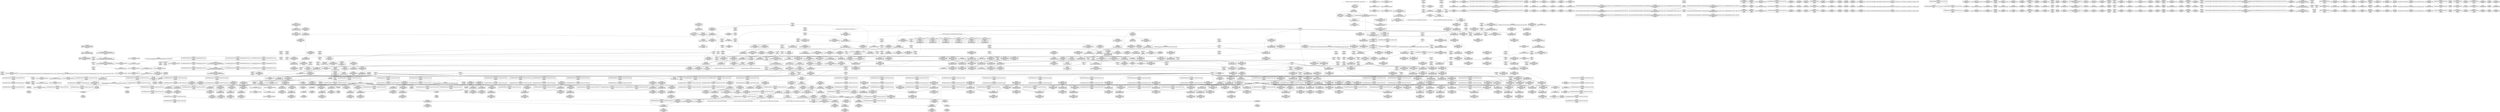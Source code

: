 digraph {
	CE0x3bd73a0 [shape=record,shape=Mrecord,label="{CE0x3bd73a0|selinux_inode_getsecurity:frombool}"]
	CE0x3ba9ba0 [shape=record,shape=Mrecord,label="{CE0x3ba9ba0|selinux_inode_getsecurity:tmp4|security/selinux/hooks.c,3075}"]
	CE0x3c5dde0 [shape=record,shape=Mrecord,label="{CE0x3c5dde0|i64*_null|*Constant*}"]
	CE0x3c00870 [shape=record,shape=Mrecord,label="{CE0x3c00870|selinux_inode_getsecurity:cred|security/selinux/hooks.c,3087}"]
	CE0x3b8fa70 [shape=record,shape=Mrecord,label="{CE0x3b8fa70|selinux_inode_getsecurity:land.lhs.true}"]
	CE0x3c366b0 [shape=record,shape=Mrecord,label="{CE0x3c366b0|selinux_inode_getsecurity:tmp48|security/selinux/hooks.c,3097}"]
	CE0x3c53990 [shape=record,shape=Mrecord,label="{CE0x3c53990|__llvm_gcov_indirect_counter_increment:bb4|*SummSource*}"]
	CE0x3c140e0 [shape=record,shape=Mrecord,label="{CE0x3c140e0|selinux_inode_getsecurity:tmp58|security/selinux/hooks.c,3104|*SummSink*}"]
	CE0x3ba2620 [shape=record,shape=Mrecord,label="{CE0x3ba2620|selinux_inode_getsecurity:land.lhs.true|*SummSink*}"]
	CE0x3c19cd0 [shape=record,shape=Mrecord,label="{CE0x3c19cd0|selinux_capable:tmp5|security/selinux/hooks.c,2008}"]
	CE0x3c73910 [shape=record,shape=Mrecord,label="{CE0x3c73910|avc_has_perm_noaudit:tclass|Function::avc_has_perm_noaudit&Arg::tclass::}"]
	"CONST[source:0(mediator),value:2(dynamic)][purpose:{object}][SnkIdx:1]"
	CE0x3c61240 [shape=record,shape=Mrecord,label="{CE0x3c61240|__llvm_gcov_indirect_counter_increment:predecessor|Function::__llvm_gcov_indirect_counter_increment&Arg::predecessor::}"]
	CE0x3c2ccb0 [shape=record,shape=Mrecord,label="{CE0x3c2ccb0|selinux_inode_getsecurity:tmp38|security/selinux/hooks.c,3094}"]
	CE0x3baa5e0 [shape=record,shape=Mrecord,label="{CE0x3baa5e0|selinux_inode_getsecurity:if.then16|*SummSink*}"]
	CE0x3b90ba0 [shape=record,shape=Mrecord,label="{CE0x3b90ba0|selinux_inode_getsecurity:do.body|*SummSource*}"]
	CE0x3c0f1c0 [shape=record,shape=Mrecord,label="{CE0x3c0f1c0|_call_void_lockdep_rcu_suspicious(i8*_getelementptr_inbounds_(_25_x_i8_,_25_x_i8_*_.str3,_i32_0,_i32_0),_i32_3087,_i8*_getelementptr_inbounds_(_45_x_i8_,_45_x_i8_*_.str12,_i32_0,_i32_0))_#10,_!dbg_!27740|security/selinux/hooks.c,3087}"]
	CE0x3bb90c0 [shape=record,shape=Mrecord,label="{CE0x3bb90c0|i64*_getelementptr_inbounds_(_6_x_i64_,_6_x_i64_*___llvm_gcov_ctr142,_i64_0,_i64_3)|*Constant*|*SummSource*}"]
	CE0x3c8d8c0 [shape=record,shape=Mrecord,label="{CE0x3c8d8c0|cred_has_capability:tmp5|security/selinux/hooks.c,1570}"]
	CE0x3c6f540 [shape=record,shape=Mrecord,label="{CE0x3c6f540|cred_has_capability:tmp7|security/selinux/hooks.c,1574}"]
	CE0x3c7f110 [shape=record,shape=Mrecord,label="{CE0x3c7f110|cred_has_capability:tmp15|security/selinux/hooks.c,1575}"]
	CE0x3c603c0 [shape=record,shape=Mrecord,label="{CE0x3c603c0|0:_i32,_4:_i32,_8:_i32,_12:_i32,_:_CMRE_8,12_|*MultipleSource*|security/selinux/hooks.c,196|*LoadInst*|security/selinux/hooks.c,196|security/selinux/hooks.c,197}"]
	CE0x3c0f2a0 [shape=record,shape=Mrecord,label="{CE0x3c0f2a0|_call_void_lockdep_rcu_suspicious(i8*_getelementptr_inbounds_(_25_x_i8_,_25_x_i8_*_.str3,_i32_0,_i32_0),_i32_3087,_i8*_getelementptr_inbounds_(_45_x_i8_,_45_x_i8_*_.str12,_i32_0,_i32_0))_#10,_!dbg_!27740|security/selinux/hooks.c,3087|*SummSink*}"]
	CE0x3c7e9a0 [shape=record,shape=Mrecord,label="{CE0x3c7e9a0|i64*_getelementptr_inbounds_(_21_x_i64_,_21_x_i64_*___llvm_gcov_ctr143,_i64_0,_i64_11)|*Constant*}"]
	CE0x3c90790 [shape=record,shape=Mrecord,label="{CE0x3c90790|i32_22|*Constant*|*SummSink*}"]
	CE0x3bf9d00 [shape=record,shape=Mrecord,label="{CE0x3bf9d00|selinux_capable:audit|Function::selinux_capable&Arg::audit::|*SummSource*}"]
	CE0x3bffc40 [shape=record,shape=Mrecord,label="{CE0x3bffc40|get_current:entry}"]
	CE0x3b8e750 [shape=record,shape=Mrecord,label="{CE0x3b8e750|selinux_inode_getsecurity:if.then5|*SummSource*}"]
	CE0x3c06cf0 [shape=record,shape=Mrecord,label="{CE0x3c06cf0|i64_0|*Constant*|*SummSink*}"]
	CE0x5049210 [shape=record,shape=Mrecord,label="{CE0x5049210|selinux_inode_getsecurity:if.end17|*SummSink*}"]
	CE0x3c31f20 [shape=record,shape=Mrecord,label="{CE0x3c31f20|selinux_inode_getsecurity:tmp40|security/selinux/hooks.c,3094|*SummSource*}"]
	CE0x3c30d20 [shape=record,shape=Mrecord,label="{CE0x3c30d20|selinux_inode_getsecurity:tmp43|security/selinux/hooks.c,3095|*SummSink*}"]
	CE0x3c51c00 [shape=record,shape=Mrecord,label="{CE0x3c51c00|cred_has_capability:sw.bb}"]
	CE0x3b76bc0 [shape=record,shape=Mrecord,label="{CE0x3b76bc0|selinux_inode_getsecurity:tmp28|security/selinux/hooks.c,3089|*SummSink*}"]
	CE0x3baf950 [shape=record,shape=Mrecord,label="{CE0x3baf950|cred_has_capability:do.body|*SummSource*}"]
	CE0x3c3db50 [shape=record,shape=Mrecord,label="{CE0x3c3db50|selinux_inode_getsecurity:retval.0}"]
	CE0x3c73b10 [shape=record,shape=Mrecord,label="{CE0x3c73b10|avc_has_perm_noaudit:ssid|Function::avc_has_perm_noaudit&Arg::ssid::}"]
	CE0x3c51520 [shape=record,shape=Mrecord,label="{CE0x3c51520|0:_i8,_8:_i32,_24:_%struct.selinux_audit_data*,_:_SCMRE_0,1_|*MultipleSource*|security/selinux/hooks.c, 1555|security/selinux/hooks.c,1562}"]
	CE0x3b8bdf0 [shape=record,shape=Mrecord,label="{CE0x3b8bdf0|cred_sid:tmp1|*SummSource*}"]
	CE0x3bb94f0 [shape=record,shape=Mrecord,label="{CE0x3bb94f0|selinux_inode_getsecurity:if.end20}"]
	CE0x3c8d850 [shape=record,shape=Mrecord,label="{CE0x3c8d850|_call_void___llvm_gcov_indirect_counter_increment(i32*___llvm_gcov_global_state_pred145,_i64**_getelementptr_inbounds_(_3_x_i64*_,_3_x_i64*_*___llvm_gcda_edge_table144,_i64_0,_i64_0)),_!dbg_!27734|security/selinux/hooks.c,1574}"]
	CE0x3c80240 [shape=record,shape=Mrecord,label="{CE0x3c80240|i64*_getelementptr_inbounds_(_21_x_i64_,_21_x_i64_*___llvm_gcov_ctr143,_i64_0,_i64_9)|*Constant*}"]
	CE0x484d2b0 [shape=record,shape=Mrecord,label="{CE0x484d2b0|selinux_inode_getsecurity:i_security|security/selinux/hooks.c,3073}"]
	CE0x3c89f60 [shape=record,shape=Mrecord,label="{CE0x3c89f60|i64*_getelementptr_inbounds_(_21_x_i64_,_21_x_i64_*___llvm_gcov_ctr143,_i64_0,_i64_9)|*Constant*|*SummSource*}"]
	CE0x3c70d60 [shape=record,shape=Mrecord,label="{CE0x3c70d60|cred_sid:tmp4|*LoadInst*|security/selinux/hooks.c,196|*SummSink*}"]
	CE0x3bf8b20 [shape=record,shape=Mrecord,label="{CE0x3bf8b20|GLOBAL:cred_has_capability|*Constant*|*SummSink*}"]
	CE0x3b9bab0 [shape=record,shape=Mrecord,label="{CE0x3b9bab0|selinux_capable:tmp10|security/selinux/hooks.c,2012}"]
	CE0x3c601c0 [shape=record,shape=Mrecord,label="{CE0x3c601c0|cred_has_capability:u|security/selinux/hooks.c,1563|*SummSource*}"]
	CE0x3c67100 [shape=record,shape=Mrecord,label="{CE0x3c67100|cred_has_capability:tmp29|security/selinux/hooks.c,1584|*SummSink*}"]
	CE0x3c0a2a0 [shape=record,shape=Mrecord,label="{CE0x3c0a2a0|i64*_getelementptr_inbounds_(_26_x_i64_,_26_x_i64_*___llvm_gcov_ctr242,_i64_0,_i64_9)|*Constant*|*SummSink*}"]
	CE0x3c6a4b0 [shape=record,shape=Mrecord,label="{CE0x3c6a4b0|cred_has_capability:tmp33|security/selinux/hooks.c,1586}"]
	CE0x3c5fc10 [shape=record,shape=Mrecord,label="{CE0x3c5fc10|cred_sid:sid|security/selinux/hooks.c,197|*SummSink*}"]
	CE0x3c85d50 [shape=record,shape=Mrecord,label="{CE0x3c85d50|cred_has_capability:ad|security/selinux/hooks.c, 1555|*SummSink*}"]
	CE0x3c6e630 [shape=record,shape=Mrecord,label="{CE0x3c6e630|__llvm_gcov_indirect_counter_increment:predecessor|Function::__llvm_gcov_indirect_counter_increment&Arg::predecessor::|*SummSink*}"]
	CE0x3bff870 [shape=record,shape=Mrecord,label="{CE0x3bff870|GLOBAL:get_current|*Constant*|*SummSource*}"]
	CE0x3bb2950 [shape=record,shape=Mrecord,label="{CE0x3bb2950|selinux_capable:tobool|security/selinux/hooks.c,2008}"]
	CE0x3c20190 [shape=record,shape=Mrecord,label="{CE0x3c20190|selinux_inode_getsecurity:tmp30|security/selinux/hooks.c,3089|*SummSource*}"]
	CE0x3c6a190 [shape=record,shape=Mrecord,label="{CE0x3c6a190|cred_has_capability:tmp32|security/selinux/hooks.c,1586|*SummSink*}"]
	CE0x3c0e0d0 [shape=record,shape=Mrecord,label="{CE0x3c0e0d0|selinux_inode_getsecurity:tmp24|security/selinux/hooks.c,3087|*SummSink*}"]
	CE0x3c06ee0 [shape=record,shape=Mrecord,label="{CE0x3c06ee0|selinux_inode_getsecurity:tmp5|security/selinux/hooks.c,3075}"]
	CE0x3c16300 [shape=record,shape=Mrecord,label="{CE0x3c16300|_call_void___llvm_gcov_indirect_counter_increment(i32*___llvm_gcov_global_state_pred145,_i64**_getelementptr_inbounds_(_3_x_i64*_,_3_x_i64*_*___llvm_gcda_edge_table144,_i64_0,_i64_0)),_!dbg_!27734|security/selinux/hooks.c,1574|*SummSink*}"]
	CE0x3c692b0 [shape=record,shape=Mrecord,label="{CE0x3c692b0|cred_has_capability:retval.0}"]
	CE0x3c34b50 [shape=record,shape=Mrecord,label="{CE0x3c34b50|i64_20|*Constant*|*SummSource*}"]
	CE0x3bf59b0 [shape=record,shape=Mrecord,label="{CE0x3bf59b0|selinux_inode_getsecurity:tmp2|*LoadInst*|security/selinux/hooks.c,3073}"]
	CE0x3c75150 [shape=record,shape=Mrecord,label="{CE0x3c75150|avc_has_perm_noaudit:flags|Function::avc_has_perm_noaudit&Arg::flags::|*SummSink*}"]
	CE0x3c69e60 [shape=record,shape=Mrecord,label="{CE0x3c69e60|cred_has_capability:tmp32|security/selinux/hooks.c,1586}"]
	CE0x3c53b80 [shape=record,shape=Mrecord,label="{CE0x3c53b80|__llvm_gcov_indirect_counter_increment:exit|*SummSource*}"]
	CE0x3c69000 [shape=record,shape=Mrecord,label="{CE0x3c69000|i32_-22|*Constant*|*SummSink*}"]
	CE0x3c0bc00 [shape=record,shape=Mrecord,label="{CE0x3c0bc00|i8*_getelementptr_inbounds_(_45_x_i8_,_45_x_i8_*_.str12,_i32_0,_i32_0)|*Constant*|*SummSource*}"]
	CE0x3c6af20 [shape=record,shape=Mrecord,label="{CE0x3c6af20|i64*_getelementptr_inbounds_(_2_x_i64_,_2_x_i64_*___llvm_gcov_ctr131,_i64_0,_i64_0)|*Constant*}"]
	CE0x3c204d0 [shape=record,shape=Mrecord,label="{CE0x3c204d0|selinux_inode_getsecurity:tmp31|security/selinux/hooks.c,3089}"]
	CE0x3bff4c0 [shape=record,shape=Mrecord,label="{CE0x3bff4c0|GLOBAL:get_current|*Constant*}"]
	CE0x3c05fe0 [shape=record,shape=Mrecord,label="{CE0x3c05fe0|i64*_getelementptr_inbounds_(_26_x_i64_,_26_x_i64_*___llvm_gcov_ctr242,_i64_0,_i64_4)|*Constant*}"]
	CE0x3c2f930 [shape=record,shape=Mrecord,label="{CE0x3c2f930|selinux_inode_getsecurity:tmp35|security/selinux/hooks.c,3093|*SummSource*}"]
	CE0x3c35080 [shape=record,shape=Mrecord,label="{CE0x3c35080|i64_21|*Constant*}"]
	CE0x3c37940 [shape=record,shape=Mrecord,label="{CE0x3c37940|selinux_inode_getsecurity:tmp50|security/selinux/hooks.c,3098}"]
	CE0x3c1a460 [shape=record,shape=Mrecord,label="{CE0x3c1a460|selinux_capable:tmp|*SummSource*}"]
	CE0x3c38a20 [shape=record,shape=Mrecord,label="{CE0x3c38a20|selinux_inode_getsecurity:tmp51|security/selinux/hooks.c,3098|*SummSink*}"]
	CE0x3bc72b0 [shape=record,shape=Mrecord,label="{CE0x3bc72b0|cred_has_capability:do.body4|*SummSource*}"]
	CE0x3bc93f0 [shape=record,shape=Mrecord,label="{CE0x3bc93f0|cred_has_capability:type|security/selinux/hooks.c,1562|*SummSource*}"]
	CE0x3c0da60 [shape=record,shape=Mrecord,label="{CE0x3c0da60|i64*_getelementptr_inbounds_(_26_x_i64_,_26_x_i64_*___llvm_gcov_ctr242,_i64_0,_i64_11)|*Constant*}"]
	CE0x3c0dd60 [shape=record,shape=Mrecord,label="{CE0x3c0dd60|i64*_getelementptr_inbounds_(_26_x_i64_,_26_x_i64_*___llvm_gcov_ctr242,_i64_0,_i64_11)|*Constant*|*SummSink*}"]
	CE0x3c07f00 [shape=record,shape=Mrecord,label="{CE0x3c07f00|cred_has_capability:cap|Function::cred_has_capability&Arg::cap::|*SummSource*}"]
	CE0x3bcef70 [shape=record,shape=Mrecord,label="{CE0x3bcef70|selinux_inode_getsecurity:tmp12|security/selinux/hooks.c,3087|*SummSource*}"]
	CE0x3b7fc40 [shape=record,shape=Mrecord,label="{CE0x3b7fc40|selinux_inode_getsecurity:land.lhs.true|*SummSource*}"]
	CE0x3c206f0 [shape=record,shape=Mrecord,label="{CE0x3c206f0|selinux_inode_getsecurity:tmp31|security/selinux/hooks.c,3089|*SummSource*}"]
	CE0x3c3e5e0 [shape=record,shape=Mrecord,label="{CE0x3c3e5e0|selinux_inode_getsecurity:tmp57|security/selinux/hooks.c,3104|*SummSource*}"]
	CE0x3b909b0 [shape=record,shape=Mrecord,label="{CE0x3b909b0|selinux_inode_getsecurity:if.end17}"]
	CE0x3c90990 [shape=record,shape=Mrecord,label="{CE0x3c90990|cred_sid:security|security/selinux/hooks.c,196}"]
	CE0x4ee3320 [shape=record,shape=Mrecord,label="{CE0x4ee3320|selinux_inode_getsecurity:if.then16}"]
	CE0x3ba9c10 [shape=record,shape=Mrecord,label="{CE0x3ba9c10|selinux_inode_getsecurity:tmp4|security/selinux/hooks.c,3075|*SummSource*}"]
	CE0x3c09050 [shape=record,shape=Mrecord,label="{CE0x3c09050|selinux_inode_getsecurity:tmp10|security/selinux/hooks.c,3087|*SummSource*}"]
	CE0x3c0e6f0 [shape=record,shape=Mrecord,label="{CE0x3c0e6f0|i8_1|*Constant*}"]
	CE0x3bc6b10 [shape=record,shape=Mrecord,label="{CE0x3bc6b10|selinux_capable:tmp5|security/selinux/hooks.c,2008|*SummSink*}"]
	CE0x3c1a680 [shape=record,shape=Mrecord,label="{CE0x3c1a680|cred_has_capability:bb|*SummSink*}"]
	CE0x3c63270 [shape=record,shape=Mrecord,label="{CE0x3c63270|cred_has_capability:tmp22|security/selinux/hooks.c,1582}"]
	CE0x3c1c440 [shape=record,shape=Mrecord,label="{CE0x3c1c440|_call_void_mcount()_#3|*SummSink*}"]
	CE0x3c01e30 [shape=record,shape=Mrecord,label="{CE0x3c01e30|i64_13|*Constant*|*SummSource*}"]
	CE0x3c53690 [shape=record,shape=Mrecord,label="{CE0x3c53690|i32_5|*Constant*|*SummSink*}"]
	CE0x3c847b0 [shape=record,shape=Mrecord,label="{CE0x3c847b0|i32_1|*Constant*}"]
	CE0x3c2bcb0 [shape=record,shape=Mrecord,label="{CE0x3c2bcb0|selinux_inode_getsecurity:tmp37|security/selinux/hooks.c,3093}"]
	CE0x3bfca20 [shape=record,shape=Mrecord,label="{CE0x3bfca20|selinux_inode_getsecurity:tmp17|security/selinux/hooks.c,3087|*SummSink*}"]
	CE0x3c360c0 [shape=record,shape=Mrecord,label="{CE0x3c360c0|selinux_inode_getsecurity:tmp47|security/selinux/hooks.c,3097}"]
	CE0x3bced70 [shape=record,shape=Mrecord,label="{CE0x3bced70|i64_6|*Constant*|*SummSink*}"]
	CE0x3c6c380 [shape=record,shape=Mrecord,label="{CE0x3c6c380|__llvm_gcov_indirect_counter_increment:tmp1}"]
	CE0x3c33be0 [shape=record,shape=Mrecord,label="{CE0x3c33be0|GLOBAL:security_sid_to_context|*Constant*|*SummSink*}"]
	CE0x3c51ac0 [shape=record,shape=Mrecord,label="{CE0x3c51ac0|cred_has_capability:return|*SummSink*}"]
	CE0x3bf79d0 [shape=record,shape=Mrecord,label="{CE0x3bf79d0|selinux_capable:cred|Function::selinux_capable&Arg::cred::|*SummSource*}"]
	CE0x3c1ca00 [shape=record,shape=Mrecord,label="{CE0x3c1ca00|_call_void___llvm_gcov_indirect_counter_increment(i32*___llvm_gcov_global_state_pred145,_i64**_getelementptr_inbounds_(_3_x_i64*_,_3_x_i64*_*___llvm_gcda_edge_table144,_i64_0,_i64_2)),_!dbg_!27732|security/selinux/hooks.c,1570}"]
	CE0x3c01550 [shape=record,shape=Mrecord,label="{CE0x3c01550|selinux_inode_getsecurity:tobool9|security/selinux/hooks.c,3089|*SummSink*}"]
	CE0x3c513b0 [shape=record,shape=Mrecord,label="{CE0x3c513b0|cred_has_capability:shl|security/selinux/hooks.c,1559|*SummSink*}"]
	CE0x3ba49d0 [shape=record,shape=Mrecord,label="{CE0x3ba49d0|selinux_inode_getsecurity:entry}"]
	CE0x3c7fc00 [shape=record,shape=Mrecord,label="{CE0x3c7fc00|cred_has_capability:tmp16|security/selinux/hooks.c,1576}"]
	CE0x3c18d40 [shape=record,shape=Mrecord,label="{CE0x3c18d40|i64*_getelementptr_inbounds_(_21_x_i64_,_21_x_i64_*___llvm_gcov_ctr143,_i64_0,_i64_5)|*Constant*|*SummSink*}"]
	CE0x3c332b0 [shape=record,shape=Mrecord,label="{CE0x3c332b0|i64*_getelementptr_inbounds_(_26_x_i64_,_26_x_i64_*___llvm_gcov_ctr242,_i64_0,_i64_19)|*Constant*|*SummSource*}"]
	CE0x3c8ed50 [shape=record,shape=Mrecord,label="{CE0x3c8ed50|avc_audit:ssid|Function::avc_audit&Arg::ssid::}"]
	CE0x3bb28e0 [shape=record,shape=Mrecord,label="{CE0x3bb28e0|selinux_capable:tobool|security/selinux/hooks.c,2008|*SummSource*}"]
	CE0x3c87fa0 [shape=record,shape=Mrecord,label="{CE0x3c87fa0|i64**_getelementptr_inbounds_(_3_x_i64*_,_3_x_i64*_*___llvm_gcda_edge_table144,_i64_0,_i64_1)|*Constant*|*SummSource*}"]
	CE0x3c02a50 [shape=record,shape=Mrecord,label="{CE0x3c02a50|selinux_inode_getsecurity:tobool2|security/selinux/hooks.c,3087}"]
	CE0x3c00f30 [shape=record,shape=Mrecord,label="{CE0x3c00f30|selinux_inode_getsecurity:tmp27|security/selinux/hooks.c,3087}"]
	CE0x3c0cc30 [shape=record,shape=Mrecord,label="{CE0x3c0cc30|selinux_inode_getsecurity:tmp22|security/selinux/hooks.c,3087|*SummSource*}"]
	CE0x3c184d0 [shape=record,shape=Mrecord,label="{CE0x3c184d0|GLOBAL:current_task|Global_var:current_task|*SummSink*}"]
	CE0x3c1a5e0 [shape=record,shape=Mrecord,label="{CE0x3c1a5e0|cred_has_capability:bb|*SummSource*}"]
	CE0x3bb1890 [shape=record,shape=Mrecord,label="{CE0x3bb1890|selinux_capable:call|security/selinux/hooks.c,2007|*SummSink*}"]
	CE0x3c5e980 [shape=record,shape=Mrecord,label="{CE0x3c5e980|cred_has_capability:tmp8|security/selinux/hooks.c,1575|*SummSink*}"]
	CE0x3bf77c0 [shape=record,shape=Mrecord,label="{CE0x3bf77c0|selinux_capable:entry|*SummSource*}"]
	CE0x3c2b8c0 [shape=record,shape=Mrecord,label="{CE0x3c2b8c0|selinux_inode_getsecurity:sid12|security/selinux/hooks.c,3093}"]
	CE0x3b9abe0 [shape=record,shape=Mrecord,label="{CE0x3b9abe0|selinux_capable:retval.0|*SummSink*}"]
	CE0x3bc7bc0 [shape=record,shape=Mrecord,label="{CE0x3bc7bc0|cred_has_capability:cap1|security/selinux/hooks.c,1563}"]
	CE0x3bb55f0 [shape=record,shape=Mrecord,label="{CE0x3bb55f0|i64*_getelementptr_inbounds_(_6_x_i64_,_6_x_i64_*___llvm_gcov_ctr142,_i64_0,_i64_4)|*Constant*}"]
	CE0x3bab300 [shape=record,shape=Mrecord,label="{CE0x3bab300|i64*_getelementptr_inbounds_(_21_x_i64_,_21_x_i64_*___llvm_gcov_ctr143,_i64_0,_i64_5)|*Constant*|*SummSource*}"]
	CE0x3c74f40 [shape=record,shape=Mrecord,label="{CE0x3c74f40|avc_has_perm_noaudit:flags|Function::avc_has_perm_noaudit&Arg::flags::}"]
	CE0x3c873c0 [shape=record,shape=Mrecord,label="{CE0x3c873c0|__llvm_gcov_indirect_counter_increment:counter|*SummSink*}"]
	CE0x3c3c5e0 [shape=record,shape=Mrecord,label="{CE0x3c3c5e0|i64*_getelementptr_inbounds_(_26_x_i64_,_26_x_i64_*___llvm_gcov_ctr242,_i64_0,_i64_24)|*Constant*|*SummSource*}"]
	CE0x3bb11f0 [shape=record,shape=Mrecord,label="{CE0x3bb11f0|i32_10|*Constant*}"]
	CE0x3c1be60 [shape=record,shape=Mrecord,label="{CE0x3c1be60|selinux_capable:bb}"]
	CE0x3c2baf0 [shape=record,shape=Mrecord,label="{CE0x3c2baf0|selinux_inode_getsecurity:sid12|security/selinux/hooks.c,3093|*SummSink*}"]
	CE0x3c8a890 [shape=record,shape=Mrecord,label="{CE0x3c8a890|cred_has_capability:tmp12|security/selinux/hooks.c,1575}"]
	CE0x3c333d0 [shape=record,shape=Mrecord,label="{CE0x3c333d0|selinux_inode_getsecurity:tmp42|security/selinux/hooks.c,3095|*SummSink*}"]
	CE0x3c52e60 [shape=record,shape=Mrecord,label="{CE0x3c52e60|cred_has_capability:tmp2|security/selinux/hooks.c,1567|*SummSource*}"]
	CE0x3c75f70 [shape=record,shape=Mrecord,label="{CE0x3c75f70|cred_has_capability:cmp|security/selinux/hooks.c,1580}"]
	CE0x3c22430 [shape=record,shape=Mrecord,label="{CE0x3c22430|i32_3|*Constant*|*SummSink*}"]
	CE0x3c3dc50 [shape=record,shape=Mrecord,label="{CE0x3c3dc50|selinux_inode_getsecurity:retval.0|*SummSink*}"]
	CE0x3bc92c0 [shape=record,shape=Mrecord,label="{CE0x3bc92c0|cred_has_capability:type|security/selinux/hooks.c,1562}"]
	CE0x3c55700 [shape=record,shape=Mrecord,label="{CE0x3c55700|selinux_capable:return}"]
	CE0x3c3e780 [shape=record,shape=Mrecord,label="{CE0x3c3e780|i64*_getelementptr_inbounds_(_26_x_i64_,_26_x_i64_*___llvm_gcov_ctr242,_i64_0,_i64_25)|*Constant*|*SummSource*}"]
	CE0x3b76730 [shape=record,shape=Mrecord,label="{CE0x3b76730|selinux_capable:tmp7|security/selinux/hooks.c,2009}"]
	CE0x3c33830 [shape=record,shape=Mrecord,label="{CE0x3c33830|GLOBAL:security_sid_to_context|*Constant*}"]
	CE0x3c358e0 [shape=record,shape=Mrecord,label="{CE0x3c358e0|selinux_inode_getsecurity:tmp45|security/selinux/hooks.c,3097|*SummSink*}"]
	CE0x3c7fac0 [shape=record,shape=Mrecord,label="{CE0x3c7fac0|i64*_getelementptr_inbounds_(_21_x_i64_,_21_x_i64_*___llvm_gcov_ctr143,_i64_0,_i64_12)|*Constant*}"]
	CE0x3c758b0 [shape=record,shape=Mrecord,label="{CE0x3c758b0|_ret_i32_%rc.0,_!dbg_!27793|security/selinux/avc.c,744|*SummSink*}"]
	CE0x3b932b0 [shape=record,shape=Mrecord,label="{CE0x3b932b0|selinux_inode_getsecurity:size|security/selinux/hooks.c, 3070|*SummSink*}"]
	CE0x3ba5040 [shape=record,shape=Mrecord,label="{CE0x3ba5040|selinux_inode_getsecurity:do.end|*SummSource*}"]
	CE0x3b92df0 [shape=record,shape=Mrecord,label="{CE0x3b92df0|i64*_getelementptr_inbounds_(_26_x_i64_,_26_x_i64_*___llvm_gcov_ctr242,_i64_0,_i64_0)|*Constant*}"]
	CE0x3c70130 [shape=record,shape=Mrecord,label="{CE0x3c70130|void_(i8*,_i32,_i64)*_asm_sideeffect_1:_09ud2_0A.pushsection___bug_table,_22a_22_0A2:_09.long_1b_-_2b,_$_0:c_-_2b_0A_09.word_$_1:c_,_0_0A_09.org_2b+$_2:c_0A.popsection_,_i,i,i,_dirflag_,_fpsr_,_flags_}"]
	CE0x3bf97d0 [shape=record,shape=Mrecord,label="{CE0x3bf97d0|selinux_capable:audit|Function::selinux_capable&Arg::audit::}"]
	CE0x3c687e0 [shape=record,shape=Mrecord,label="{CE0x3c687e0|cred_has_capability:tmp31|security/selinux/hooks.c,1585|*SummSink*}"]
	CE0x3bcfee0 [shape=record,shape=Mrecord,label="{CE0x3bcfee0|selinux_inode_getsecurity:tmp15|security/selinux/hooks.c,3087|*SummSource*}"]
	CE0x3c0a9e0 [shape=record,shape=Mrecord,label="{CE0x3c0a9e0|i8*_getelementptr_inbounds_(_25_x_i8_,_25_x_i8_*_.str3,_i32_0,_i32_0)|*Constant*}"]
	CE0x3c2c430 [shape=record,shape=Mrecord,label="{CE0x3c2c430|selinux_inode_getsecurity:call13|security/selinux/hooks.c,3093}"]
	CE0x3c88b00 [shape=record,shape=Mrecord,label="{CE0x3c88b00|__llvm_gcov_indirect_counter_increment:counters|Function::__llvm_gcov_indirect_counter_increment&Arg::counters::|*SummSink*}"]
	CE0x3c70e90 [shape=record,shape=Mrecord,label="{CE0x3c70e90|cred_sid:tmp5|security/selinux/hooks.c,196}"]
	CE0x3c09f20 [shape=record,shape=Mrecord,label="{CE0x3c09f20|i64*_getelementptr_inbounds_(_26_x_i64_,_26_x_i64_*___llvm_gcov_ctr242,_i64_0,_i64_9)|*Constant*|*SummSource*}"]
	CE0x3bf9170 [shape=record,shape=Mrecord,label="{CE0x3bf9170|cred_has_capability:cred|Function::cred_has_capability&Arg::cred::|*SummSource*}"]
	CE0x3ba6550 [shape=record,shape=Mrecord,label="{CE0x3ba6550|selinux_inode_getsecurity:tmp1|*SummSource*}"]
	CE0x3c534c0 [shape=record,shape=Mrecord,label="{CE0x3c534c0|cred_has_capability:cap1|security/selinux/hooks.c,1563|*SummSink*}"]
	CE0x3c0f590 [shape=record,shape=Mrecord,label="{CE0x3c0f590|selinux_inode_getsecurity:tmp25|security/selinux/hooks.c,3087|*SummSink*}"]
	CE0x3bff140 [shape=record,shape=Mrecord,label="{CE0x3bff140|selinux_inode_getsecurity:call7|security/selinux/hooks.c,3087|*SummSource*}"]
	CE0x3c71240 [shape=record,shape=Mrecord,label="{CE0x3c71240|_call_void___llvm_gcov_indirect_counter_increment(i32*___llvm_gcov_global_state_pred145,_i64**_getelementptr_inbounds_(_3_x_i64*_,_3_x_i64*_*___llvm_gcda_edge_table144,_i64_0,_i64_1)),_!dbg_!27728|security/selinux/hooks.c,1567|*SummSink*}"]
	CE0x3c3dbc0 [shape=record,shape=Mrecord,label="{CE0x3c3dbc0|selinux_inode_getsecurity:retval.0|*SummSource*}"]
	CE0x3c91cc0 [shape=record,shape=Mrecord,label="{CE0x3c91cc0|cred_has_capability:call3|security/selinux/hooks.c,1573|*SummSource*}"]
	CE0x3bfedb0 [shape=record,shape=Mrecord,label="{CE0x3bfedb0|selinux_capable:tmp6|security/selinux/hooks.c,2009}"]
	CE0x3c90520 [shape=record,shape=Mrecord,label="{CE0x3c90520|cred_has_capability:do.end|*SummSink*}"]
	CE0x3c059b0 [shape=record,shape=Mrecord,label="{CE0x3c059b0|selinux_inode_getsecurity:tmp9|security/selinux/hooks.c,3076}"]
	CE0x3c3a760 [shape=record,shape=Mrecord,label="{CE0x3c3a760|selinux_inode_getsecurity:tmp53|security/selinux/hooks.c,3101|*SummSink*}"]
	CE0x3c2d730 [shape=record,shape=Mrecord,label="{CE0x3c2d730|i64_17|*Constant*|*SummSink*}"]
	CE0x3bd7a50 [shape=record,shape=Mrecord,label="{CE0x3bd7a50|cred_sid:tmp|*SummSink*}"]
	CE0x3c531a0 [shape=record,shape=Mrecord,label="{CE0x3c531a0|__llvm_gcov_indirect_counter_increment:bb|*SummSource*}"]
	CE0x3ba3410 [shape=record,shape=Mrecord,label="{CE0x3ba3410|selinux_inode_getsecurity:if.then10}"]
	CE0x3c0c1e0 [shape=record,shape=Mrecord,label="{CE0x3c0c1e0|i64*_getelementptr_inbounds_(_26_x_i64_,_26_x_i64_*___llvm_gcov_ctr242,_i64_0,_i64_12)|*Constant*}"]
	CE0x3baca00 [shape=record,shape=Mrecord,label="{CE0x3baca00|cred_sid:cred|Function::cred_sid&Arg::cred::|*SummSink*}"]
	CE0x3bcee70 [shape=record,shape=Mrecord,label="{CE0x3bcee70|selinux_inode_getsecurity:tmp12|security/selinux/hooks.c,3087}"]
	CE0x3c3be90 [shape=record,shape=Mrecord,label="{CE0x3c3be90|GLOBAL:kfree|*Constant*|*SummSink*}"]
	CE0x3c0ebf0 [shape=record,shape=Mrecord,label="{CE0x3c0ebf0|i8_1|*Constant*|*SummSink*}"]
	CE0x3bb2fc0 [shape=record,shape=Mrecord,label="{CE0x3bb2fc0|get_current:tmp1}"]
	CE0x3c88a90 [shape=record,shape=Mrecord,label="{CE0x3c88a90|i64**_getelementptr_inbounds_(_3_x_i64*_,_3_x_i64*_*___llvm_gcda_edge_table144,_i64_0,_i64_1)|*Constant*|*SummSink*}"]
	CE0x3b7c6c0 [shape=record,shape=Mrecord,label="{CE0x3b7c6c0|selinux_inode_getsecurity:out_nofree}"]
	CE0x3c8be00 [shape=record,shape=Mrecord,label="{CE0x3c8be00|cred_has_capability:tmp9|security/selinux/hooks.c,1575|*SummSource*}"]
	CE0x3bf9a40 [shape=record,shape=Mrecord,label="{CE0x3bf9a40|selinux_capable:cap|Function::selinux_capable&Arg::cap::|*SummSink*}"]
	CE0x3bc69e0 [shape=record,shape=Mrecord,label="{CE0x3bc69e0|selinux_capable:tmp5|security/selinux/hooks.c,2008|*SummSource*}"]
	CE0x3b763b0 [shape=record,shape=Mrecord,label="{CE0x3b763b0|selinux_capable:tmp6|security/selinux/hooks.c,2009|*SummSink*}"]
	CE0x3ba9e10 [shape=record,shape=Mrecord,label="{CE0x3ba9e10|cred_sid:tmp}"]
	CE0x3c7b8d0 [shape=record,shape=Mrecord,label="{CE0x3c7b8d0|i32_-1|*Constant*|*SummSource*}"]
	CE0x3c67920 [shape=record,shape=Mrecord,label="{CE0x3c67920|i64*_getelementptr_inbounds_(_21_x_i64_,_21_x_i64_*___llvm_gcov_ctr143,_i64_0,_i64_19)|*Constant*}"]
	CE0x3c0ddd0 [shape=record,shape=Mrecord,label="{CE0x3c0ddd0|selinux_inode_getsecurity:tmp23|security/selinux/hooks.c,3087|*SummSink*}"]
	CE0x3b8c450 [shape=record,shape=Mrecord,label="{CE0x3b8c450|_call_void___llvm_gcov_indirect_counter_increment(i32*___llvm_gcov_global_state_pred145,_i64**_getelementptr_inbounds_(_3_x_i64*_,_3_x_i64*_*___llvm_gcda_edge_table144,_i64_0,_i64_2)),_!dbg_!27732|security/selinux/hooks.c,1570|*SummSink*}"]
	CE0x3c33d60 [shape=record,shape=Mrecord,label="{CE0x3c33d60|selinux_inode_getsecurity:error.0}"]
	CE0x4f18c30 [shape=record,shape=Mrecord,label="{CE0x4f18c30|selinux_inode_getsecurity:return|*SummSink*}"]
	CE0x3bb0970 [shape=record,shape=Mrecord,label="{CE0x3bb0970|get_current:tmp4|./arch/x86/include/asm/current.h,14}"]
	CE0x3c62c60 [shape=record,shape=Mrecord,label="{CE0x3c62c60|i64_15|*Constant*|*SummSource*}"]
	CE0x3c7a060 [shape=record,shape=Mrecord,label="{CE0x3c7a060|avc_audit:tsid|Function::avc_audit&Arg::tsid::|*SummSink*}"]
	CE0x3c7e160 [shape=record,shape=Mrecord,label="{CE0x3c7e160|cred_has_capability:tmp13|security/selinux/hooks.c,1575|*SummSource*}"]
	CE0x3bf8c90 [shape=record,shape=Mrecord,label="{CE0x3bf8c90|cred_has_capability:entry}"]
	CE0x3c02340 [shape=record,shape=Mrecord,label="{CE0x3c02340|selinux_inode_getsecurity:tmp11|security/selinux/hooks.c,3087|*SummSink*}"]
	CE0x3bf70a0 [shape=record,shape=Mrecord,label="{CE0x3bf70a0|GLOBAL:selinux_capable|*Constant*}"]
	CE0x3bcca40 [shape=record,shape=Mrecord,label="{CE0x3bcca40|selinux_capable:if.end|*SummSource*}"]
	CE0x3c319c0 [shape=record,shape=Mrecord,label="{CE0x3c319c0|selinux_inode_getsecurity:tobool18|security/selinux/hooks.c,3097|*SummSink*}"]
	CE0x3ba9370 [shape=record,shape=Mrecord,label="{CE0x3ba9370|selinux_inode_getsecurity:tobool|security/selinux/hooks.c,3075|*SummSink*}"]
	CE0x3ba95a0 [shape=record,shape=Mrecord,label="{CE0x3ba95a0|i64_2|*Constant*}"]
	CE0x3b770f0 [shape=record,shape=Mrecord,label="{CE0x3b770f0|selinux_inode_getsecurity:tmp29|security/selinux/hooks.c,3089|*SummSink*}"]
	CE0x3c18440 [shape=record,shape=Mrecord,label="{CE0x3c18440|GLOBAL:current_task|Global_var:current_task|*SummSource*}"]
	CE0x3c37310 [shape=record,shape=Mrecord,label="{CE0x3c37310|selinux_inode_getsecurity:tmp49|security/selinux/hooks.c,3098|*SummSource*}"]
	CE0x3c06c80 [shape=record,shape=Mrecord,label="{CE0x3c06c80|i64_0|*Constant*|*SummSource*}"]
	CE0x3bb29c0 [shape=record,shape=Mrecord,label="{CE0x3bb29c0|selinux_capable:tobool|security/selinux/hooks.c,2008|*SummSink*}"]
	CE0x3c14860 [shape=record,shape=Mrecord,label="{CE0x3c14860|_ret_i32_%retval.0,_!dbg_!27779|security/selinux/hooks.c,3104}"]
	CE0x3c2b930 [shape=record,shape=Mrecord,label="{CE0x3c2b930|selinux_inode_getsecurity:sid12|security/selinux/hooks.c,3093|*SummSource*}"]
	CE0x3ba4f30 [shape=record,shape=Mrecord,label="{CE0x3ba4f30|selinux_inode_getsecurity:do.end}"]
	CE0x3bb7840 [shape=record,shape=Mrecord,label="{CE0x3bb7840|_ret_i32_%tmp6,_!dbg_!27716|security/selinux/hooks.c,197|*SummSink*}"]
	CE0x3c5f3f0 [shape=record,shape=Mrecord,label="{CE0x3c5f3f0|cred_has_capability:do.body|*SummSink*}"]
	CE0x3c75270 [shape=record,shape=Mrecord,label="{CE0x3c75270|_ret_i32_%rc.0,_!dbg_!27793|security/selinux/avc.c,744}"]
	CE0x3c3e8a0 [shape=record,shape=Mrecord,label="{CE0x3c3e8a0|selinux_inode_getsecurity:tmp57|security/selinux/hooks.c,3104|*SummSink*}"]
	CE0x3ba3480 [shape=record,shape=Mrecord,label="{CE0x3ba3480|selinux_inode_getsecurity:if.then|*SummSink*}"]
	CE0x3c908b0 [shape=record,shape=Mrecord,label="{CE0x3c908b0|i32_22|*Constant*|*SummSource*}"]
	CE0x3bf7320 [shape=record,shape=Mrecord,label="{CE0x3bf7320|selinux_capable:entry}"]
	CE0x3bce8b0 [shape=record,shape=Mrecord,label="{CE0x3bce8b0|i64_5|*Constant*|*SummSink*}"]
	CE0x3bfcd80 [shape=record,shape=Mrecord,label="{CE0x3bfcd80|selinux_inode_getsecurity:tmp18|security/selinux/hooks.c,3087|*SummSource*}"]
	CE0x3c0b910 [shape=record,shape=Mrecord,label="{CE0x3c0b910|i32_3087|*Constant*|*SummSink*}"]
	CE0x3c16a60 [shape=record,shape=Mrecord,label="{CE0x3c16a60|cred_sid:entry|*SummSource*}"]
	CE0x3c33a20 [shape=record,shape=Mrecord,label="{CE0x3c33a20|GLOBAL:security_sid_to_context|*Constant*|*SummSource*}"]
	CE0x3c22270 [shape=record,shape=Mrecord,label="{CE0x3c22270|i32_3|*Constant*|*SummSource*}"]
	CE0x3c31b80 [shape=record,shape=Mrecord,label="{CE0x3c31b80|i64_20|*Constant*}"]
	CE0x3bfdf00 [shape=record,shape=Mrecord,label="{CE0x3bfdf00|selinux_inode_getsecurity:tmp20|security/selinux/hooks.c,3087}"]
	CE0x3c72060 [shape=record,shape=Mrecord,label="{CE0x3c72060|cred_has_capability:tmp17|security/selinux/hooks.c,1576|*SummSink*}"]
	CE0x3c2ada0 [shape=record,shape=Mrecord,label="{CE0x3c2ada0|selinux_inode_getsecurity:tmp34|security/selinux/hooks.c,3090|*SummSink*}"]
	CE0x3bcfb40 [shape=record,shape=Mrecord,label="{CE0x3bcfb40|selinux_inode_getsecurity:tmp14|security/selinux/hooks.c,3087|*SummSink*}"]
	CE0x3bd7510 [shape=record,shape=Mrecord,label="{CE0x3bd7510|selinux_inode_getsecurity:frombool|*SummSource*}"]
	CE0x3b8d0f0 [shape=record,shape=Mrecord,label="{CE0x3b8d0f0|selinux_inode_getsecurity:tmp7|security/selinux/hooks.c,3075|*SummSource*}"]
	CE0x3c14fe0 [shape=record,shape=Mrecord,label="{CE0x3c14fe0|i64*_getelementptr_inbounds_(_2_x_i64_,_2_x_i64_*___llvm_gcov_ctr98,_i64_0,_i64_0)|*Constant*|*SummSource*}"]
	CE0x3c18900 [shape=record,shape=Mrecord,label="{CE0x3c18900|cred_sid:tmp5|security/selinux/hooks.c,196|*SummSink*}"]
	"CONST[source:0(mediator),value:2(dynamic)][purpose:{subject}][SnkIdx:4]"
	CE0x3ba4d00 [shape=record,shape=Mrecord,label="{CE0x3ba4d00|selinux_inode_getsecurity:bb}"]
	CE0x3c1aff0 [shape=record,shape=Mrecord,label="{CE0x3c1aff0|cred_has_capability:and|security/selinux/hooks.c,1559|*SummSink*}"]
	CE0x3c3b650 [shape=record,shape=Mrecord,label="{CE0x3c3b650|_call_void_kfree(i8*_%tmp54)_#10,_!dbg_!27776|security/selinux/hooks.c,3101}"]
	CE0x3bffa30 [shape=record,shape=Mrecord,label="{CE0x3bffa30|GLOBAL:get_current|*Constant*|*SummSink*}"]
	CE0x3c2f790 [shape=record,shape=Mrecord,label="{CE0x3c2f790|selinux_inode_getsecurity:tmp35|security/selinux/hooks.c,3093}"]
	CE0x3c1b860 [shape=record,shape=Mrecord,label="{CE0x3c1b860|_call_void_mcount()_#3|*SummSink*}"]
	CE0x3c8c730 [shape=record,shape=Mrecord,label="{CE0x3c8c730|GLOBAL:__llvm_gcov_global_state_pred145|Global_var:__llvm_gcov_global_state_pred145|*SummSink*}"]
	CE0x3c711d0 [shape=record,shape=Mrecord,label="{CE0x3c711d0|_call_void___llvm_gcov_indirect_counter_increment(i32*___llvm_gcov_global_state_pred145,_i64**_getelementptr_inbounds_(_3_x_i64*_,_3_x_i64*_*___llvm_gcda_edge_table144,_i64_0,_i64_1)),_!dbg_!27728|security/selinux/hooks.c,1567|*SummSource*}"]
	CE0x3c34780 [shape=record,shape=Mrecord,label="{CE0x3c34780|selinux_inode_getsecurity:tobool15|security/selinux/hooks.c,3094|*SummSource*}"]
	CE0x3c3b2d0 [shape=record,shape=Mrecord,label="{CE0x3c3b2d0|GLOBAL:kfree|*Constant*}"]
	CE0x3c22e50 [shape=record,shape=Mrecord,label="{CE0x3c22e50|selinux_inode_getsecurity:sid|security/selinux/hooks.c,3090|*SummSink*}"]
	CE0x3bc9030 [shape=record,shape=Mrecord,label="{CE0x3bc9030|selinux_inode_getsecurity:alloc|Function::selinux_inode_getsecurity&Arg::alloc::}"]
	CE0x3c511c0 [shape=record,shape=Mrecord,label="{CE0x3c511c0|selinux_capable:tmp|*SummSink*}"]
	CE0x3c7b340 [shape=record,shape=Mrecord,label="{CE0x3c7b340|_ret_void|*SummSink*}"]
	CE0x3c73800 [shape=record,shape=Mrecord,label="{CE0x3c73800|avc_has_perm_noaudit:entry|*SummSink*}"]
	CE0x3c79f00 [shape=record,shape=Mrecord,label="{CE0x3c79f00|avc_audit:tsid|Function::avc_audit&Arg::tsid::|*SummSource*}"]
	CE0x3ba8fe0 [shape=record,shape=Mrecord,label="{CE0x3ba8fe0|selinux_inode_getsecurity:call|security/selinux/hooks.c,3075|*SummSink*}"]
	CE0x3c530b0 [shape=record,shape=Mrecord,label="{CE0x3c530b0|cred_sid:tmp6|security/selinux/hooks.c,197|*SummSink*}"]
	CE0x3bd8540 [shape=record,shape=Mrecord,label="{CE0x3bd8540|i8*_null|*Constant*|*SummSink*}"]
	CE0x3c0ea30 [shape=record,shape=Mrecord,label="{CE0x3c0ea30|i8_1|*Constant*|*SummSource*}"]
	CE0x3bf60c0 [shape=record,shape=Mrecord,label="{CE0x3bf60c0|selinux_inode_getsecurity:tmp2|*LoadInst*|security/selinux/hooks.c,3073|*SummSource*}"]
	CE0x3bf82e0 [shape=record,shape=Mrecord,label="{CE0x3bf82e0|selinux_capable:ns|Function::selinux_capable&Arg::ns::}"]
	CE0x3c0c830 [shape=record,shape=Mrecord,label="{CE0x3c0c830|selinux_inode_getsecurity:tmp21|security/selinux/hooks.c,3087|*SummSink*}"]
	CE0x3c7ef20 [shape=record,shape=Mrecord,label="{CE0x3c7ef20|cred_has_capability:tmp14|security/selinux/hooks.c,1575|*SummSource*}"]
	CE0x3c2d1b0 [shape=record,shape=Mrecord,label="{CE0x3c2d1b0|selinux_inode_getsecurity:tmp39|security/selinux/hooks.c,3094|*SummSource*}"]
	CE0x3bb7a60 [shape=record,shape=Mrecord,label="{CE0x3bb7a60|cred_sid:tmp3|*SummSource*}"]
	CE0x3c3b810 [shape=record,shape=Mrecord,label="{CE0x3c3b810|_call_void_kfree(i8*_%tmp54)_#10,_!dbg_!27776|security/selinux/hooks.c,3101|*SummSource*}"]
	CE0x3c026d0 [shape=record,shape=Mrecord,label="{CE0x3c026d0|selinux_inode_getsecurity:call1|security/selinux/hooks.c,3087|*SummSource*}"]
	CE0x3c7e830 [shape=record,shape=Mrecord,label="{CE0x3c7e830|cred_has_capability:tmp14|security/selinux/hooks.c,1575}"]
	CE0x3c6a860 [shape=record,shape=Mrecord,label="{CE0x3c6a860|cred_has_capability:tmp33|security/selinux/hooks.c,1586|*SummSource*}"]
	CE0x3c549c0 [shape=record,shape=Mrecord,label="{CE0x3c549c0|cred_has_capability:do.cond}"]
	CE0x3bf6c10 [shape=record,shape=Mrecord,label="{CE0x3bf6c10|selinux_inode_getsecurity:call8|security/selinux/hooks.c,3087|*SummSource*}"]
	CE0x3c73bb0 [shape=record,shape=Mrecord,label="{CE0x3c73bb0|avc_has_perm_noaudit:ssid|Function::avc_has_perm_noaudit&Arg::ssid::|*SummSource*}"]
	CE0x3c61a30 [shape=record,shape=Mrecord,label="{CE0x3c61a30|avc_audit:a|Function::avc_audit&Arg::a::|*SummSource*}"]
	CE0x3bfdd80 [shape=record,shape=Mrecord,label="{CE0x3bfdd80|selinux_inode_getsecurity:tmp19|security/selinux/hooks.c,3087|*SummSink*}"]
	CE0x3c1ea40 [shape=record,shape=Mrecord,label="{CE0x3c1ea40|selinux_inode_getsecurity:tmp29|security/selinux/hooks.c,3089}"]
	CE0x3c7e0f0 [shape=record,shape=Mrecord,label="{CE0x3c7e0f0|cred_has_capability:tmp13|security/selinux/hooks.c,1575}"]
	CE0x3c74310 [shape=record,shape=Mrecord,label="{CE0x3c74310|avc_has_perm_noaudit:tclass|Function::avc_has_perm_noaudit&Arg::tclass::|*SummSource*}"]
	CE0x4ee3390 [shape=record,shape=Mrecord,label="{CE0x4ee3390|selinux_inode_getsecurity:if.then16|*SummSource*}"]
	CE0x3c0f600 [shape=record,shape=Mrecord,label="{CE0x3c0f600|selinux_inode_getsecurity:tmp26|security/selinux/hooks.c,3087}"]
	CE0x3c82380 [shape=record,shape=Mrecord,label="{CE0x3c82380|GLOBAL:cred_sid|*Constant*}"]
	CE0x3bb76e0 [shape=record,shape=Mrecord,label="{CE0x3bb76e0|_ret_i32_%tmp6,_!dbg_!27716|security/selinux/hooks.c,197|*SummSource*}"]
	CE0x3bce500 [shape=record,shape=Mrecord,label="{CE0x3bce500|i64_5|*Constant*}"]
	CE0x3b8c3e0 [shape=record,shape=Mrecord,label="{CE0x3b8c3e0|_call_void___llvm_gcov_indirect_counter_increment(i32*___llvm_gcov_global_state_pred145,_i64**_getelementptr_inbounds_(_3_x_i64*_,_3_x_i64*_*___llvm_gcda_edge_table144,_i64_0,_i64_2)),_!dbg_!27732|security/selinux/hooks.c,1570|*SummSource*}"]
	CE0x3c91e60 [shape=record,shape=Mrecord,label="{CE0x3c91e60|cred_has_capability:call3|security/selinux/hooks.c,1573|*SummSink*}"]
	CE0x3c2eda0 [shape=record,shape=Mrecord,label="{CE0x3c2eda0|i64_12|*Constant*}"]
	CE0x3c2fef0 [shape=record,shape=Mrecord,label="{CE0x3c2fef0|selinux_inode_getsecurity:call11|security/selinux/hooks.c,3090|*SummSink*}"]
	CE0x3c61b60 [shape=record,shape=Mrecord,label="{CE0x3c61b60|avc_audit:a|Function::avc_audit&Arg::a::|*SummSink*}"]
	CE0x3bd90b0 [shape=record,shape=Mrecord,label="{CE0x3bd90b0|i32_31|*Constant*|*SummSource*}"]
	CE0x3bf8020 [shape=record,shape=Mrecord,label="{CE0x3bf8020|GLOBAL:init_user_ns|Global_var:init_user_ns|*SummSource*}"]
	CE0x3b8acc0 [shape=record,shape=Mrecord,label="{CE0x3b8acc0|cred_has_capability:do.end6}"]
	CE0x3c32260 [shape=record,shape=Mrecord,label="{CE0x3c32260|selinux_inode_getsecurity:tmp41|security/selinux/hooks.c,3094}"]
	CE0x3c005f0 [shape=record,shape=Mrecord,label="{CE0x3c005f0|i32_78|*Constant*}"]
	CE0x3bafd80 [shape=record,shape=Mrecord,label="{CE0x3bafd80|i8*_null|*Constant*|*SummSource*}"]
	CE0x3bfd4b0 [shape=record,shape=Mrecord,label="{CE0x3bfd4b0|i64*_getelementptr_inbounds_(_26_x_i64_,_26_x_i64_*___llvm_gcov_ctr242,_i64_0,_i64_16)|*Constant*|*SummSource*}"]
	CE0x3c695a0 [shape=record,shape=Mrecord,label="{CE0x3c695a0|cred_has_capability:retval.0|*SummSource*}"]
	CE0x3bd76a0 [shape=record,shape=Mrecord,label="{CE0x3bd76a0|0:_i8*,_:_SCMRE:_elem_0:default:}"]
	CE0x3c3c710 [shape=record,shape=Mrecord,label="{CE0x3c3c710|selinux_inode_getsecurity:tmp55|security/selinux/hooks.c,3103|*SummSink*}"]
	CE0x3c76c10 [shape=record,shape=Mrecord,label="{CE0x3c76c10|GLOBAL:__llvm_gcov_ctr143|Global_var:__llvm_gcov_ctr143|*SummSink*}"]
	CE0x3c34e40 [shape=record,shape=Mrecord,label="{CE0x3c34e40|i64_21|*Constant*|*SummSink*}"]
	CE0x3c31480 [shape=record,shape=Mrecord,label="{CE0x3c31480|selinux_inode_getsecurity:tobool18|security/selinux/hooks.c,3097}"]
	CE0x3c73180 [shape=record,shape=Mrecord,label="{CE0x3c73180|cred_has_capability:call7|security/selinux/hooks.c,1579|*SummSink*}"]
	CE0x3c877d0 [shape=record,shape=Mrecord,label="{CE0x3c877d0|cred_has_capability:if.end10|*SummSink*}"]
	CE0x3bc7180 [shape=record,shape=Mrecord,label="{CE0x3bc7180|cred_has_capability:do.body4}"]
	CE0x3c3d670 [shape=record,shape=Mrecord,label="{CE0x3c3d670|i32_-95|*Constant*|*SummSink*}"]
	CE0x3c0f8a0 [shape=record,shape=Mrecord,label="{CE0x3c0f8a0|selinux_inode_getsecurity:tmp26|security/selinux/hooks.c,3087|*SummSink*}"]
	CE0x3c72a90 [shape=record,shape=Mrecord,label="{CE0x3c72a90|i16_47|*Constant*|*SummSource*}"]
	CE0x3c54130 [shape=record,shape=Mrecord,label="{CE0x3c54130|VOIDTB_TE_array:_GCE_.str49_private_unnamed_addr_constant_40_x_i8_c_013SELinux:_out_of_range_capability_%d_0A_00_,_align_1:_elem_0:default:}"]
	CE0x3c1dae0 [shape=record,shape=Mrecord,label="{CE0x3c1dae0|GLOBAL:cred_sid|*Constant*|*SummSink*}"]
	CE0x3c73520 [shape=record,shape=Mrecord,label="{CE0x3c73520|avc_has_perm_noaudit:entry}"]
	CE0x3c6d3f0 [shape=record,shape=Mrecord,label="{CE0x3c6d3f0|cred_has_capability:avd|security/selinux/hooks.c, 1556|*SummSource*}"]
	CE0x3c2d880 [shape=record,shape=Mrecord,label="{CE0x3c2d880|selinux_inode_getsecurity:tmp39|security/selinux/hooks.c,3094}"]
	CE0x3bb4080 [shape=record,shape=Mrecord,label="{CE0x3bb4080|i64*_getelementptr_inbounds_(_6_x_i64_,_6_x_i64_*___llvm_gcov_ctr142,_i64_0,_i64_0)|*Constant*|*SummSink*}"]
	CE0x3c81b10 [shape=record,shape=Mrecord,label="{CE0x3c81b10|__llvm_gcov_indirect_counter_increment:entry}"]
	CE0x3c2d580 [shape=record,shape=Mrecord,label="{CE0x3c2d580|selinux_inode_getsecurity:tmp40|security/selinux/hooks.c,3094}"]
	CE0x3c1b160 [shape=record,shape=Mrecord,label="{CE0x3c1b160|selinux_capable:if.then}"]
	CE0x3c81cb0 [shape=record,shape=Mrecord,label="{CE0x3c81cb0|__llvm_gcov_indirect_counter_increment:tmp3}"]
	CE0x3c35cb0 [shape=record,shape=Mrecord,label="{CE0x3c35cb0|selinux_inode_getsecurity:tmp46|security/selinux/hooks.c,3097|*SummSource*}"]
	CE0x3c19a30 [shape=record,shape=Mrecord,label="{CE0x3c19a30|selinux_capable:tmp4|security/selinux/hooks.c,2008|*SummSource*}"]
	CE0x3c0ad00 [shape=record,shape=Mrecord,label="{CE0x3c0ad00|i8*_getelementptr_inbounds_(_25_x_i8_,_25_x_i8_*_.str3,_i32_0,_i32_0)|*Constant*|*SummSink*}"]
	CE0x3bb2c80 [shape=record,shape=Mrecord,label="{CE0x3bb2c80|selinux_inode_getsecurity:if.end20|*SummSink*}"]
	CE0x3c771f0 [shape=record,shape=Mrecord,label="{CE0x3c771f0|cred_has_capability:tmp19|security/selinux/hooks.c,1580|*SummSource*}"]
	CE0x3ba9e80 [shape=record,shape=Mrecord,label="{CE0x3ba9e80|COLLAPSED:_GCMRE___llvm_gcov_ctr131_internal_global_2_x_i64_zeroinitializer:_elem_0:default:}"]
	CE0x3b84cc0 [shape=record,shape=Mrecord,label="{CE0x3b84cc0|selinux_inode_getsecurity:tobool|security/selinux/hooks.c,3075|*SummSource*}"]
	CE0x3c031c0 [shape=record,shape=Mrecord,label="{CE0x3c031c0|selinux_inode_getsecurity:tmp8|security/selinux/hooks.c,3076|*SummSource*}"]
	CE0x3c88c70 [shape=record,shape=Mrecord,label="{CE0x3c88c70|_ret_void|*SummSource*}"]
	CE0x3bf8e20 [shape=record,shape=Mrecord,label="{CE0x3bf8e20|cred_has_capability:entry|*SummSink*}"]
	CE0x3c66380 [shape=record,shape=Mrecord,label="{CE0x3c66380|cred_has_capability:tmp28|security/selinux/hooks.c,1584}"]
	CE0x3c22200 [shape=record,shape=Mrecord,label="{CE0x3c22200|i32_3|*Constant*}"]
	CE0x3b8cbf0 [shape=record,shape=Mrecord,label="{CE0x3b8cbf0|selinux_capable:tmp8|security/selinux/hooks.c,2011}"]
	CE0x3bf7890 [shape=record,shape=Mrecord,label="{CE0x3bf7890|selinux_capable:entry|*SummSink*}"]
	CE0x3bb08b0 [shape=record,shape=Mrecord,label="{CE0x3bb08b0|_call_void_mcount()_#3|*SummSink*}"]
	CE0x3c786e0 [shape=record,shape=Mrecord,label="{CE0x3c786e0|cred_has_capability:call8|security/selinux/hooks.c,1581|*SummSink*}"]
	CE0x3c14a90 [shape=record,shape=Mrecord,label="{CE0x3c14a90|_ret_i32_%retval.0,_!dbg_!27779|security/selinux/hooks.c,3104|*SummSink*}"]
	CE0x3bae170 [shape=record,shape=Mrecord,label="{CE0x3bae170|get_current:tmp3|*SummSink*}"]
	CE0x3bfc080 [shape=record,shape=Mrecord,label="{CE0x3bfc080|i64_8|*Constant*|*SummSource*}"]
	CE0x3c53750 [shape=record,shape=Mrecord,label="{CE0x3c53750|cred_has_capability:shr|security/selinux/hooks.c,1565|*SummSource*}"]
	CE0x3c8fed0 [shape=record,shape=Mrecord,label="{CE0x3c8fed0|i64*_getelementptr_inbounds_(_21_x_i64_,_21_x_i64_*___llvm_gcov_ctr143,_i64_0,_i64_4)|*Constant*|*SummSink*}"]
	CE0x3c0d640 [shape=record,shape=Mrecord,label="{CE0x3c0d640|selinux_inode_getsecurity:tmp23|security/selinux/hooks.c,3087|*SummSource*}"]
	CE0x3c1ec70 [shape=record,shape=Mrecord,label="{CE0x3c1ec70|i64_14|*Constant*|*SummSource*}"]
	CE0x3c91fd0 [shape=record,shape=Mrecord,label="{CE0x3c91fd0|GLOBAL:printk|*Constant*|*SummSource*}"]
	CE0x3baa6a0 [shape=record,shape=Mrecord,label="{CE0x3baa6a0|selinux_inode_getsecurity:land.lhs.true4}"]
	CE0x3bac520 [shape=record,shape=Mrecord,label="{CE0x3bac520|_call_void_mcount()_#3|*SummSource*}"]
	CE0x3c8e130 [shape=record,shape=Mrecord,label="{CE0x3c8e130|cred_sid:sid|security/selinux/hooks.c,197}"]
	CE0x3bcd640 [shape=record,shape=Mrecord,label="{CE0x3bcd640|selinux_inode_getsecurity:context|security/selinux/hooks.c, 3072|*SummSource*}"]
	CE0x3c31090 [shape=record,shape=Mrecord,label="{CE0x3c31090|selinux_inode_getsecurity:tmp44|security/selinux/hooks.c,3096}"]
	CE0x3c6fb20 [shape=record,shape=Mrecord,label="{CE0x3c6fb20|cred_has_capability:tmp|*SummSource*}"]
	CE0x3c08ba0 [shape=record,shape=Mrecord,label="{CE0x3c08ba0|selinux_capable:retval.0}"]
	CE0x3b9bb20 [shape=record,shape=Mrecord,label="{CE0x3b9bb20|selinux_capable:tmp10|security/selinux/hooks.c,2012|*SummSource*}"]
	CE0x3bfa880 [shape=record,shape=Mrecord,label="{CE0x3bfa880|GLOBAL:selinux_inode_getsecurity.__warned|Global_var:selinux_inode_getsecurity.__warned}"]
	CE0x3c20f70 [shape=record,shape=Mrecord,label="{CE0x3c20f70|i64*_getelementptr_inbounds_(_26_x_i64_,_26_x_i64_*___llvm_gcov_ctr242,_i64_0,_i64_15)|*Constant*}"]
	CE0x3c35f00 [shape=record,shape=Mrecord,label="{CE0x3c35f00|selinux_inode_getsecurity:tmp46|security/selinux/hooks.c,3097|*SummSink*}"]
	CE0x3bf6470 [shape=record,shape=Mrecord,label="{CE0x3bf6470|selinux_inode_getsecurity:tmp3|security/selinux/hooks.c,3073|*SummSource*}"]
	CE0x3c1ab80 [shape=record,shape=Mrecord,label="{CE0x3c1ab80|selinux_capable:tmp1|*SummSink*}"]
	CE0x3bb91f0 [shape=record,shape=Mrecord,label="{CE0x3bb91f0|i64*_getelementptr_inbounds_(_6_x_i64_,_6_x_i64_*___llvm_gcov_ctr142,_i64_0,_i64_3)|*Constant*|*SummSink*}"]
	CE0x3bb1980 [shape=record,shape=Mrecord,label="{CE0x3bb1980|GLOBAL:cap_capable|*Constant*}"]
	CE0x3bb36f0 [shape=record,shape=Mrecord,label="{CE0x3bb36f0|selinux_capable:tmp2|security/selinux/hooks.c,2008|*SummSource*}"]
	CE0x3c52510 [shape=record,shape=Mrecord,label="{CE0x3c52510|cred_has_capability:if.end|*SummSink*}"]
	CE0x3c65cc0 [shape=record,shape=Mrecord,label="{CE0x3c65cc0|cred_has_capability:tmp27|security/selinux/hooks.c,1583|*SummSource*}"]
	CE0x3bd7580 [shape=record,shape=Mrecord,label="{CE0x3bd7580|selinux_inode_getsecurity:frombool|*SummSink*}"]
	CE0x3c8a350 [shape=record,shape=Mrecord,label="{CE0x3c8a350|i64*_getelementptr_inbounds_(_21_x_i64_,_21_x_i64_*___llvm_gcov_ctr143,_i64_0,_i64_9)|*Constant*|*SummSink*}"]
	CE0x3c07cf0 [shape=record,shape=Mrecord,label="{CE0x3c07cf0|selinux_capable:ns|Function::selinux_capable&Arg::ns::|*SummSink*}"]
	CE0x3c1bda0 [shape=record,shape=Mrecord,label="{CE0x3c1bda0|selinux_capable:if.then|*SummSink*}"]
	CE0x3c87e80 [shape=record,shape=Mrecord,label="{CE0x3c87e80|__llvm_gcov_indirect_counter_increment:counters|Function::__llvm_gcov_indirect_counter_increment&Arg::counters::|*SummSource*}"]
	CE0x3c2e820 [shape=record,shape=Mrecord,label="{CE0x3c2e820|i32_1575|*Constant*|*SummSource*}"]
	CE0x3c6a120 [shape=record,shape=Mrecord,label="{CE0x3c6a120|cred_has_capability:tmp32|security/selinux/hooks.c,1586|*SummSource*}"]
	CE0x3c52df0 [shape=record,shape=Mrecord,label="{CE0x3c52df0|cred_has_capability:tmp2|security/selinux/hooks.c,1567}"]
	CE0x3c52ab0 [shape=record,shape=Mrecord,label="{CE0x3c52ab0|cred_sid:tmp6|security/selinux/hooks.c,197}"]
	CE0x3c1bf90 [shape=record,shape=Mrecord,label="{CE0x3c1bf90|selinux_capable:bb|*SummSource*}"]
	CE0x3c5db90 [shape=record,shape=Mrecord,label="{CE0x3c5db90|0:_i64*,_array:_GCR___llvm_gcda_edge_table144_internal_unnamed_addr_constant_3_x_i64*_i64*_getelementptr_inbounds_(_21_x_i64_,_21_x_i64_*___llvm_gcov_ctr143,_i64_0,_i64_1),_i64*_getelementptr_inbounds_(_21_x_i64_,_21_x_i64_*___llvm_gcov_ctr143,_i64_0,_i64_2),_i64*_getelementptr_inbounds_(_21_x_i64_,_21_x_i64_*___llvm_gcov_ctr143,_i64_0,_i64_3)_:_elem_0::}"]
	CE0x3c89cb0 [shape=record,shape=Mrecord,label="{CE0x3c89cb0|cred_has_capability:tmp11|security/selinux/hooks.c,1575|*SummSource*}"]
	CE0x3bf83e0 [shape=record,shape=Mrecord,label="{CE0x3bf83e0|selinux_capable:call1|security/selinux/hooks.c,2011}"]
	CE0x3c02660 [shape=record,shape=Mrecord,label="{CE0x3c02660|selinux_inode_getsecurity:call1|security/selinux/hooks.c,3087}"]
	CE0x3c0ca30 [shape=record,shape=Mrecord,label="{CE0x3c0ca30|selinux_inode_getsecurity:tmp22|security/selinux/hooks.c,3087}"]
	CE0x3b9c010 [shape=record,shape=Mrecord,label="{CE0x3b9c010|selinux_capable:tmp11|security/selinux/hooks.c,2012}"]
	CE0x3bb7970 [shape=record,shape=Mrecord,label="{CE0x3bb7970|cred_has_capability:and|security/selinux/hooks.c,1559|*SummSource*}"]
	CE0x3c6bb60 [shape=record,shape=Mrecord,label="{CE0x3c6bb60|_call_void_asm_sideeffect_1:_09ud2_0A.pushsection___bug_table,_22a_22_0A2:_09.long_1b_-_2b,_$_0:c_-_2b_0A_09.word_$_1:c_,_0_0A_09.org_2b+$_2:c_0A.popsection_,_i,i,i,_dirflag_,_fpsr_,_flags_(i8*_getelementptr_inbounds_(_25_x_i8_,_25_x_i8_*_.str3,_i32_0,_i32_0),_i32_1575,_i64_12)_#3,_!dbg_!27737,_!srcloc_!27740|security/selinux/hooks.c,1575|*SummSink*}"]
	CE0x3b9ce70 [shape=record,shape=Mrecord,label="{CE0x3b9ce70|selinux_capable:bb|*SummSink*}"]
	CE0x3b91a00 [shape=record,shape=Mrecord,label="{CE0x3b91a00|COLLAPSED:_GCMRE___llvm_gcov_ctr242_internal_global_26_x_i64_zeroinitializer:_elem_0:default:}"]
	CE0x3c6f4d0 [shape=record,shape=Mrecord,label="{CE0x3c6f4d0|GLOBAL:printk|*Constant*}"]
	CE0x3bb0f20 [shape=record,shape=Mrecord,label="{CE0x3bb0f20|selinux_inode_getsecurity:tmp6|security/selinux/hooks.c,3075|*SummSink*}"]
	CE0x3c195b0 [shape=record,shape=Mrecord,label="{CE0x3c195b0|selinux_capable:tmp3|security/selinux/hooks.c,2008|*SummSink*}"]
	"CONST[source:0(mediator),value:2(dynamic)][purpose:{subject}][SnkIdx:0]"
	CE0x3bffda0 [shape=record,shape=Mrecord,label="{CE0x3bffda0|get_current:entry|*SummSource*}"]
	CE0x3bb3680 [shape=record,shape=Mrecord,label="{CE0x3bb3680|selinux_capable:tmp2|security/selinux/hooks.c,2008}"]
	CE0x3c6a0b0 [shape=record,shape=Mrecord,label="{CE0x3c6a0b0|i64*_getelementptr_inbounds_(_21_x_i64_,_21_x_i64_*___llvm_gcov_ctr143,_i64_0,_i64_20)|*Constant*|*SummSink*}"]
	CE0x3bae9e0 [shape=record,shape=Mrecord,label="{CE0x3bae9e0|cred_has_capability:sw.epilog|*SummSource*}"]
	CE0x3c6fc80 [shape=record,shape=Mrecord,label="{CE0x3c6fc80|cred_has_capability:tmp|*SummSink*}"]
	CE0x3c53340 [shape=record,shape=Mrecord,label="{CE0x3c53340|__llvm_gcov_indirect_counter_increment:bb4}"]
	CE0x3c38070 [shape=record,shape=Mrecord,label="{CE0x3c38070|selinux_inode_getsecurity:tmp50|security/selinux/hooks.c,3098|*SummSink*}"]
	CE0x3bd7020 [shape=record,shape=Mrecord,label="{CE0x3bd7020|cred_has_capability:bb}"]
	CE0x3c0f230 [shape=record,shape=Mrecord,label="{CE0x3c0f230|_call_void_lockdep_rcu_suspicious(i8*_getelementptr_inbounds_(_25_x_i8_,_25_x_i8_*_.str3,_i32_0,_i32_0),_i32_3087,_i8*_getelementptr_inbounds_(_45_x_i8_,_45_x_i8_*_.str12,_i32_0,_i32_0))_#10,_!dbg_!27740|security/selinux/hooks.c,3087|*SummSource*}"]
	CE0x3c80060 [shape=record,shape=Mrecord,label="{CE0x3c80060|i64*_getelementptr_inbounds_(_21_x_i64_,_21_x_i64_*___llvm_gcov_ctr143,_i64_0,_i64_12)|*Constant*|*SummSource*}"]
	CE0x3b76f30 [shape=record,shape=Mrecord,label="{CE0x3b76f30|selinux_inode_getsecurity:tmp29|security/selinux/hooks.c,3089|*SummSource*}"]
	CE0x3c79db0 [shape=record,shape=Mrecord,label="{CE0x3c79db0|avc_audit:tsid|Function::avc_audit&Arg::tsid::}"]
	CE0x3c36a90 [shape=record,shape=Mrecord,label="{CE0x3c36a90|selinux_inode_getsecurity:tmp48|security/selinux/hooks.c,3097|*SummSink*}"]
	CE0x3c39120 [shape=record,shape=Mrecord,label="{CE0x3c39120|selinux_inode_getsecurity:buffer|Function::selinux_inode_getsecurity&Arg::buffer::|*SummSink*}"]
	CE0x3c23390 [shape=record,shape=Mrecord,label="{CE0x3c23390|selinux_inode_getsecurity:call11|security/selinux/hooks.c,3090}"]
	CE0x3bfbda0 [shape=record,shape=Mrecord,label="{CE0x3bfbda0|i64_8|*Constant*}"]
	CE0x3bcf980 [shape=record,shape=Mrecord,label="{CE0x3bcf980|selinux_inode_getsecurity:tmp14|security/selinux/hooks.c,3087|*SummSource*}"]
	CE0x3c39da0 [shape=record,shape=Mrecord,label="{CE0x3c39da0|i64*_getelementptr_inbounds_(_26_x_i64_,_26_x_i64_*___llvm_gcov_ctr242,_i64_0,_i64_23)|*Constant*|*SummSource*}"]
	CE0x3b774e0 [shape=record,shape=Mrecord,label="{CE0x3b774e0|selinux_inode_getsecurity:out_nofree|*SummSource*}"]
	CE0x3c357d0 [shape=record,shape=Mrecord,label="{CE0x3c357d0|selinux_inode_getsecurity:tmp45|security/selinux/hooks.c,3097|*SummSource*}"]
	CE0x3c0f700 [shape=record,shape=Mrecord,label="{CE0x3c0f700|selinux_inode_getsecurity:tmp26|security/selinux/hooks.c,3087|*SummSource*}"]
	CE0x3c8a4c0 [shape=record,shape=Mrecord,label="{CE0x3c8a4c0|i1_true|*Constant*}"]
	CE0x3c532b0 [shape=record,shape=Mrecord,label="{CE0x3c532b0|__llvm_gcov_indirect_counter_increment:bb|*SummSink*}"]
	CE0x3c64860 [shape=record,shape=Mrecord,label="{CE0x3c64860|cred_has_capability:tmp25|security/selinux/hooks.c,1582|*SummSource*}"]
	CE0x3c1ed10 [shape=record,shape=Mrecord,label="{CE0x3c1ed10|i64_14|*Constant*|*SummSink*}"]
	CE0x3c51cc0 [shape=record,shape=Mrecord,label="{CE0x3c51cc0|cred_has_capability:sw.bb|*SummSource*}"]
	CE0x3c21590 [shape=record,shape=Mrecord,label="{CE0x3c21590|i64*_getelementptr_inbounds_(_26_x_i64_,_26_x_i64_*___llvm_gcov_ctr242,_i64_0,_i64_15)|*Constant*|*SummSink*}"]
	CE0x3c30070 [shape=record,shape=Mrecord,label="{CE0x3c30070|GLOBAL:security_sid_to_context_force|*Constant*}"]
	CE0x3b96050 [shape=record,shape=Mrecord,label="{CE0x3b96050|selinux_inode_getsecurity:if.end14|*SummSink*}"]
	CE0x3ba9170 [shape=record,shape=Mrecord,label="{CE0x3ba9170|VOIDTB_TE:_CRE:_elem_0:default:}"]
	CE0x3c1d990 [shape=record,shape=Mrecord,label="{CE0x3c1d990|cred_has_capability:call|security/selinux/hooks.c,1558|*SummSink*}"]
	CE0x3c2dd90 [shape=record,shape=Mrecord,label="{CE0x3c2dd90|i64_17|*Constant*}"]
	CE0x3bd9b90 [shape=record,shape=Mrecord,label="{CE0x3bd9b90|cred_has_capability:u|security/selinux/hooks.c,1563|*SummSink*}"]
	CE0x3b90520 [shape=record,shape=Mrecord,label="{CE0x3b90520|selinux_inode_getsecurity:context|security/selinux/hooks.c, 3072}"]
	CE0x3c006a0 [shape=record,shape=Mrecord,label="{CE0x3c006a0|i32_78|*Constant*|*SummSink*}"]
	CE0x3b9c190 [shape=record,shape=Mrecord,label="{CE0x3b9c190|selinux_capable:tmp11|security/selinux/hooks.c,2012|*SummSource*}"]
	CE0x3c2ea80 [shape=record,shape=Mrecord,label="{CE0x3c2ea80|i32_1575|*Constant*|*SummSink*}"]
	CE0x3c74b00 [shape=record,shape=Mrecord,label="{CE0x3c74b00|avc_has_perm_noaudit:requested|Function::avc_has_perm_noaudit&Arg::requested::|*SummSink*}"]
	CE0x3bfc400 [shape=record,shape=Mrecord,label="{CE0x3bfc400|selinux_inode_getsecurity:tmp18|security/selinux/hooks.c,3087}"]
	CE0x3bf66f0 [shape=record,shape=Mrecord,label="{CE0x3bf66f0|selinux_inode_getsecurity:tmp27|security/selinux/hooks.c,3087|*SummSource*}"]
	CE0x3c6e450 [shape=record,shape=Mrecord,label="{CE0x3c6e450|__llvm_gcov_indirect_counter_increment:predecessor|Function::__llvm_gcov_indirect_counter_increment&Arg::predecessor::|*SummSource*}"]
	CE0x3c2fdc0 [shape=record,shape=Mrecord,label="{CE0x3c2fdc0|selinux_inode_getsecurity:call11|security/selinux/hooks.c,3090|*SummSource*}"]
	CE0x3c080c0 [shape=record,shape=Mrecord,label="{CE0x3c080c0|cred_has_capability:cap|Function::cred_has_capability&Arg::cap::|*SummSink*}"]
	CE0x3b90200 [shape=record,shape=Mrecord,label="{CE0x3b90200|selinux_inode_getsecurity:if.end|*SummSink*}"]
	CE0x3bfdbc0 [shape=record,shape=Mrecord,label="{CE0x3bfdbc0|selinux_inode_getsecurity:tmp19|security/selinux/hooks.c,3087|*SummSource*}"]
	CE0x3c7b6d0 [shape=record,shape=Mrecord,label="{CE0x3c7b6d0|i32_-1|*Constant*}"]
	CE0x3c2da40 [shape=record,shape=Mrecord,label="{CE0x3c2da40|i64_18|*Constant*}"]
	CE0x3bfc640 [shape=record,shape=Mrecord,label="{CE0x3bfc640|i64_7|*Constant*|*SummSource*}"]
	CE0x3c61f20 [shape=record,shape=Mrecord,label="{CE0x3c61f20|_ret_i32_%retval.0,_!dbg_!27732|security/selinux/include/avc.h,142|*SummSink*}"]
	CE0x3bc84f0 [shape=record,shape=Mrecord,label="{CE0x3bc84f0|COLLAPSED:_GCMRE___llvm_gcov_ctr98_internal_global_2_x_i64_zeroinitializer:_elem_0:default:}"]
	CE0x3bc8df0 [shape=record,shape=Mrecord,label="{CE0x3bc8df0|_call_void_mcount()_#3|*SummSink*}"]
	CE0x3c81e60 [shape=record,shape=Mrecord,label="{CE0x3c81e60|__llvm_gcov_indirect_counter_increment:tmp3|*SummSource*}"]
	CE0x3c1a3f0 [shape=record,shape=Mrecord,label="{CE0x3c1a3f0|COLLAPSED:_GCMRE___llvm_gcov_ctr142_internal_global_6_x_i64_zeroinitializer:_elem_0:default:}"]
	CE0x3c63980 [shape=record,shape=Mrecord,label="{CE0x3c63980|cred_has_capability:tmp24|security/selinux/hooks.c,1582}"]
	CE0x3bb64b0 [shape=record,shape=Mrecord,label="{CE0x3bb64b0|i64*_getelementptr_inbounds_(_2_x_i64_,_2_x_i64_*___llvm_gcov_ctr131,_i64_0,_i64_1)|*Constant*|*SummSink*}"]
	CE0x3bfbb40 [shape=record,shape=Mrecord,label="{CE0x3bfbb40|selinux_inode_getsecurity:tobool3|security/selinux/hooks.c,3087|*SummSource*}"]
	CE0x3bc70d0 [shape=record,shape=Mrecord,label="{CE0x3bc70d0|i64_1|*Constant*|*SummSource*}"]
	CE0x3c77ae0 [shape=record,shape=Mrecord,label="{CE0x3c77ae0|cred_has_capability:tmp21|security/selinux/hooks.c,1580|*SummSource*}"]
	CE0x3c1a0f0 [shape=record,shape=Mrecord,label="{CE0x3c1a0f0|_call_void___llvm_gcov_indirect_counter_increment(i32*___llvm_gcov_global_state_pred145,_i64**_getelementptr_inbounds_(_3_x_i64*_,_3_x_i64*_*___llvm_gcda_edge_table144,_i64_0,_i64_1)),_!dbg_!27728|security/selinux/hooks.c,1567}"]
	CE0x3bffea0 [shape=record,shape=Mrecord,label="{CE0x3bffea0|get_current:entry|*SummSink*}"]
	CE0x3c3c1c0 [shape=record,shape=Mrecord,label="{CE0x3c3c1c0|i64*_getelementptr_inbounds_(_26_x_i64_,_26_x_i64_*___llvm_gcov_ctr242,_i64_0,_i64_24)|*Constant*}"]
	CE0x58f3740 [shape=record,shape=Mrecord,label="{CE0x58f3740|i32_10|*Constant*|*SummSink*}"]
	CE0x3bcea70 [shape=record,shape=Mrecord,label="{CE0x3bcea70|selinux_inode_getsecurity:tmp13|security/selinux/hooks.c,3087}"]
	CE0x3bd7d10 [shape=record,shape=Mrecord,label="{CE0x3bd7d10|i32_1|*Constant*}"]
	CE0x3c00b60 [shape=record,shape=Mrecord,label="{CE0x3c00b60|selinux_inode_getsecurity:cred|security/selinux/hooks.c,3087|*SummSink*}"]
	CE0x3c765d0 [shape=record,shape=Mrecord,label="{CE0x3c765d0|cred_has_capability:tmp18|security/selinux/hooks.c,1580}"]
	CE0x3c0cdc0 [shape=record,shape=Mrecord,label="{CE0x3c0cdc0|selinux_inode_getsecurity:tmp22|security/selinux/hooks.c,3087|*SummSink*}"]
	CE0x3c69d80 [shape=record,shape=Mrecord,label="{CE0x3c69d80|i64*_getelementptr_inbounds_(_21_x_i64_,_21_x_i64_*___llvm_gcov_ctr143,_i64_0,_i64_20)|*Constant*}"]
	CE0x3c75e60 [shape=record,shape=Mrecord,label="{CE0x3c75e60|i64_13|*Constant*}"]
	CE0x3bf9630 [shape=record,shape=Mrecord,label="{CE0x3bf9630|i32_33|*Constant*|*SummSink*}"]
	CE0x3c1e680 [shape=record,shape=Mrecord,label="{CE0x3c1e680|i64*_getelementptr_inbounds_(_21_x_i64_,_21_x_i64_*___llvm_gcov_ctr143,_i64_0,_i64_0)|*Constant*|*SummSource*}"]
	CE0x3ba38b0 [shape=record,shape=Mrecord,label="{CE0x3ba38b0|selinux_inode_getsecurity:return}"]
	CE0x3b902c0 [shape=record,shape=Mrecord,label="{CE0x3b902c0|selinux_inode_getsecurity:if.then5}"]
	CE0x3baba60 [shape=record,shape=Mrecord,label="{CE0x3baba60|selinux_capable:tmp9|security/selinux/hooks.c,2011|*SummSource*}"]
	CE0x3bf7d80 [shape=record,shape=Mrecord,label="{CE0x3bf7d80|GLOBAL:init_user_ns|Global_var:init_user_ns}"]
	CE0x3c667e0 [shape=record,shape=Mrecord,label="{CE0x3c667e0|i64*_getelementptr_inbounds_(_21_x_i64_,_21_x_i64_*___llvm_gcov_ctr143,_i64_0,_i64_18)|*Constant*|*SummSource*}"]
	CE0x3bd6970 [shape=record,shape=Mrecord,label="{CE0x3bd6970|VOIDTB_TE:_GCE_init_user_ns_external_global_%struct.user_namespace:_elem_0:default:}"]
	CE0x3c5f4d0 [shape=record,shape=Mrecord,label="{CE0x3c5f4d0|cred_has_capability:sw.bb2|*SummSource*}"]
	CE0x3c19540 [shape=record,shape=Mrecord,label="{CE0x3c19540|selinux_capable:tmp4|security/selinux/hooks.c,2008}"]
	CE0x3ba82d0 [shape=record,shape=Mrecord,label="{CE0x3ba82d0|selinux_inode_getsecurity:tmp6|security/selinux/hooks.c,3075|*SummSource*}"]
	CE0x3c090c0 [shape=record,shape=Mrecord,label="{CE0x3c090c0|selinux_inode_getsecurity:tmp10|security/selinux/hooks.c,3087|*SummSink*}"]
	CE0x3c51e60 [shape=record,shape=Mrecord,label="{CE0x3c51e60|cred_has_capability:tmp6|security/selinux/hooks.c,1574}"]
	CE0x3bb88e0 [shape=record,shape=Mrecord,label="{CE0x3bb88e0|i64*_getelementptr_inbounds_(_21_x_i64_,_21_x_i64_*___llvm_gcov_ctr143,_i64_0,_i64_7)|*Constant*}"]
	CE0x3bcd1a0 [shape=record,shape=Mrecord,label="{CE0x3bcd1a0|__llvm_gcov_indirect_counter_increment:tmp5|*SummSink*}"]
	CE0x3bb5660 [shape=record,shape=Mrecord,label="{CE0x3bb5660|i64*_getelementptr_inbounds_(_6_x_i64_,_6_x_i64_*___llvm_gcov_ctr142,_i64_0,_i64_4)|*Constant*|*SummSource*}"]
	CE0x3c77d90 [shape=record,shape=Mrecord,label="{CE0x3c77d90|cred_has_capability:call8|security/selinux/hooks.c,1581}"]
	CE0x3c3d4b0 [shape=record,shape=Mrecord,label="{CE0x3c3d4b0|i32_-95|*Constant*|*SummSource*}"]
	CE0x3c74630 [shape=record,shape=Mrecord,label="{CE0x3c74630|avc_has_perm_noaudit:requested|Function::avc_has_perm_noaudit&Arg::requested::}"]
	CE0x3c63810 [shape=record,shape=Mrecord,label="{CE0x3c63810|cred_has_capability:tmp23|security/selinux/hooks.c,1582|*SummSink*}"]
	CE0x3c67fe0 [shape=record,shape=Mrecord,label="{CE0x3c67fe0|cred_has_capability:tmp30|security/selinux/hooks.c,1585|*SummSource*}"]
	CE0x3bff300 [shape=record,shape=Mrecord,label="{CE0x3bff300|selinux_inode_getsecurity:call7|security/selinux/hooks.c,3087|*SummSink*}"]
	CE0x3bfc5a0 [shape=record,shape=Mrecord,label="{CE0x3bfc5a0|i64_7|*Constant*}"]
	CE0x3c06050 [shape=record,shape=Mrecord,label="{CE0x3c06050|i64*_getelementptr_inbounds_(_26_x_i64_,_26_x_i64_*___llvm_gcov_ctr242,_i64_0,_i64_4)|*Constant*|*SummSource*}"]
	CE0x3c0de40 [shape=record,shape=Mrecord,label="{CE0x3c0de40|selinux_inode_getsecurity:tmp24|security/selinux/hooks.c,3087}"]
	CE0x3baee10 [shape=record,shape=Mrecord,label="{CE0x3baee10|i32_0|*Constant*|*SummSink*}"]
	CE0x3bd68b0 [shape=record,shape=Mrecord,label="{CE0x3bd68b0|i32_0|*Constant*}"]
	CE0x3c7bae0 [shape=record,shape=Mrecord,label="{CE0x3c7bae0|cred_has_capability:tmp1}"]
	CE0x3ba6780 [shape=record,shape=Mrecord,label="{CE0x3ba6780|selinux_inode_getsecurity:if.end6|*SummSource*}"]
	CE0x3c2d400 [shape=record,shape=Mrecord,label="{CE0x3c2d400|selinux_inode_getsecurity:tmp39|security/selinux/hooks.c,3094|*SummSink*}"]
	CE0x3c38be0 [shape=record,shape=Mrecord,label="{CE0x3c38be0|selinux_inode_getsecurity:buffer|Function::selinux_inode_getsecurity&Arg::buffer::}"]
	CE0x3c3ea00 [shape=record,shape=Mrecord,label="{CE0x3c3ea00|selinux_inode_getsecurity:tmp58|security/selinux/hooks.c,3104}"]
	CE0x3c14c50 [shape=record,shape=Mrecord,label="{CE0x3c14c50|i64*_getelementptr_inbounds_(_2_x_i64_,_2_x_i64_*___llvm_gcov_ctr98,_i64_0,_i64_0)|*Constant*}"]
	CE0x3c3b990 [shape=record,shape=Mrecord,label="{CE0x3c3b990|_call_void_kfree(i8*_%tmp54)_#10,_!dbg_!27776|security/selinux/hooks.c,3101|*SummSink*}"]
	CE0x3c1ca70 [shape=record,shape=Mrecord,label="{CE0x3c1ca70|cred_has_capability:tmp3|security/selinux/hooks.c,1567}"]
	CE0x3c8e010 [shape=record,shape=Mrecord,label="{CE0x3c8e010|i32_1|*Constant*}"]
	CE0x3c34860 [shape=record,shape=Mrecord,label="{CE0x3c34860|selinux_inode_getsecurity:tobool15|security/selinux/hooks.c,3094|*SummSink*}"]
	CE0x3bd7bc0 [shape=record,shape=Mrecord,label="{CE0x3bd7bc0|i64_1|*Constant*|*SummSink*}"]
	CE0x3b7bf70 [shape=record,shape=Mrecord,label="{CE0x3b7bf70|selinux_inode_getsecurity:entry|*SummSink*}"]
	CE0x3baf4a0 [shape=record,shape=Mrecord,label="{CE0x3baf4a0|56:_i8*,_:_CRE_56,64_|*MultipleSource*|Function::selinux_inode_getsecurity&Arg::inode::|security/selinux/hooks.c,3073}"]
	CE0x3b84a60 [shape=record,shape=Mrecord,label="{CE0x3b84a60|selinux_inode_getsecurity:tobool|security/selinux/hooks.c,3075}"]
	CE0x3c387f0 [shape=record,shape=Mrecord,label="{CE0x3c387f0|selinux_inode_getsecurity:tmp51|security/selinux/hooks.c,3098}"]
	CE0x3c6fab0 [shape=record,shape=Mrecord,label="{CE0x3c6fab0|COLLAPSED:_GCMRE___llvm_gcov_ctr143_internal_global_21_x_i64_zeroinitializer:_elem_0:default:}"]
	CE0x3bd9510 [shape=record,shape=Mrecord,label="{CE0x3bd9510|selinux_inode_getsecurity:alloc|Function::selinux_inode_getsecurity&Arg::alloc::|*SummSink*}"]
	CE0x3c77860 [shape=record,shape=Mrecord,label="{CE0x3c77860|cred_has_capability:tmp21|security/selinux/hooks.c,1580}"]
	CE0x3c529c0 [shape=record,shape=Mrecord,label="{CE0x3c529c0|0:_i32,_4:_i32,_8:_i32,_12:_i32,_:_CMRE_20,24_|*MultipleSource*|security/selinux/hooks.c,196|*LoadInst*|security/selinux/hooks.c,196|security/selinux/hooks.c,197}"]
	CE0x3c520b0 [shape=record,shape=Mrecord,label="{CE0x3c520b0|cred_has_capability:tmp6|security/selinux/hooks.c,1574|*SummSource*}"]
	CE0x3c2de00 [shape=record,shape=Mrecord,label="{CE0x3c2de00|i64_17|*Constant*|*SummSource*}"]
	CE0x3c75aa0 [shape=record,shape=Mrecord,label="{CE0x3c75aa0|cred_has_capability:cmp|security/selinux/hooks.c,1580|*SummSource*}"]
	CE0x3c903c0 [shape=record,shape=Mrecord,label="{CE0x3c903c0|__llvm_gcov_indirect_counter_increment:tmp2|*SummSink*}"]
	CE0x3c0fe80 [shape=record,shape=Mrecord,label="{CE0x3c0fe80|selinux_inode_getsecurity:call7|security/selinux/hooks.c,3087}"]
	CE0x3c65590 [shape=record,shape=Mrecord,label="{CE0x3c65590|i64*_getelementptr_inbounds_(_21_x_i64_,_21_x_i64_*___llvm_gcov_ctr143,_i64_0,_i64_17)|*Constant*|*SummSink*}"]
	CE0x3c168c0 [shape=record,shape=Mrecord,label="{CE0x3c168c0|__llvm_gcov_indirect_counter_increment:tmp6|*SummSource*}"]
	CE0x3c3d0d0 [shape=record,shape=Mrecord,label="{CE0x3c3d0d0|selinux_inode_getsecurity:tmp56|security/selinux/hooks.c,3103|*SummSink*}"]
	CE0x3c20350 [shape=record,shape=Mrecord,label="{CE0x3c20350|selinux_inode_getsecurity:tmp30|security/selinux/hooks.c,3089|*SummSink*}"]
	CE0x3bc7b50 [shape=record,shape=Mrecord,label="{CE0x3bc7b50|i32_5|*Constant*}"]
	CE0x3c63c90 [shape=record,shape=Mrecord,label="{CE0x3c63c90|cred_has_capability:tmp24|security/selinux/hooks.c,1582|*SummSource*}"]
	CE0x3c2c2b0 [shape=record,shape=Mrecord,label="{CE0x3c2c2b0|selinux_inode_getsecurity:tmp37|security/selinux/hooks.c,3093|*SummSink*}"]
	CE0x3c78d30 [shape=record,shape=Mrecord,label="{CE0x3c78d30|GLOBAL:avc_audit|*Constant*|*SummSink*}"]
	CE0x3c336b0 [shape=record,shape=Mrecord,label="{CE0x3c336b0|selinux_inode_getsecurity:call13|security/selinux/hooks.c,3093|*SummSink*}"]
	CE0x3c5f680 [shape=record,shape=Mrecord,label="{CE0x3c5f680|cred_has_capability:sw.default}"]
	CE0x3c78850 [shape=record,shape=Mrecord,label="{CE0x3c78850|GLOBAL:avc_audit|*Constant*|*SummSource*}"]
	CE0x3c7ee00 [shape=record,shape=Mrecord,label="{CE0x3c7ee00|i64*_getelementptr_inbounds_(_21_x_i64_,_21_x_i64_*___llvm_gcov_ctr143,_i64_0,_i64_11)|*Constant*|*SummSource*}"]
	CE0x3bb6ce0 [shape=record,shape=Mrecord,label="{CE0x3bb6ce0|cred_sid:tmp2|*SummSink*}"]
	CE0x3c07e90 [shape=record,shape=Mrecord,label="{CE0x3c07e90|cred_has_capability:cap|Function::cred_has_capability&Arg::cap::}"]
	CE0x3c73690 [shape=record,shape=Mrecord,label="{CE0x3c73690|avc_has_perm_noaudit:entry|*SummSource*}"]
	CE0x3bf6870 [shape=record,shape=Mrecord,label="{CE0x3bf6870|selinux_inode_getsecurity:call8|security/selinux/hooks.c,3087}"]
	CE0x3c76d80 [shape=record,shape=Mrecord,label="{CE0x3c76d80|GLOBAL:avc_audit|*Constant*}"]
	CE0x3c5ffb0 [shape=record,shape=Mrecord,label="{CE0x3c5ffb0|i8_3|*Constant*|*SummSink*}"]
	CE0x3bb7450 [shape=record,shape=Mrecord,label="{CE0x3bb7450|cred_sid:tmp3}"]
	CE0x3c7bb50 [shape=record,shape=Mrecord,label="{CE0x3c7bb50|cred_has_capability:tmp1|*SummSource*}"]
	CE0x3c09be0 [shape=record,shape=Mrecord,label="{CE0x3c09be0|i64*_getelementptr_inbounds_(_26_x_i64_,_26_x_i64_*___llvm_gcov_ctr242,_i64_0,_i64_9)|*Constant*}"]
	CE0x3c3e830 [shape=record,shape=Mrecord,label="{CE0x3c3e830|i64*_getelementptr_inbounds_(_26_x_i64_,_26_x_i64_*___llvm_gcov_ctr242,_i64_0,_i64_25)|*Constant*|*SummSink*}"]
	CE0x3c2ce50 [shape=record,shape=Mrecord,label="{CE0x3c2ce50|selinux_inode_getsecurity:tmp38|security/selinux/hooks.c,3094|*SummSink*}"]
	CE0x3c53620 [shape=record,shape=Mrecord,label="{CE0x3c53620|i32_5|*Constant*|*SummSource*}"]
	CE0x3c747b0 [shape=record,shape=Mrecord,label="{CE0x3c747b0|avc_has_perm_noaudit:requested|Function::avc_has_perm_noaudit&Arg::requested::|*SummSource*}"]
	CE0x3bb7e00 [shape=record,shape=Mrecord,label="{CE0x3bb7e00|_call_void_mcount()_#3|*SummSource*}"]
	"CONST[source:0(mediator),value:2(dynamic)][purpose:{object}][SnkIdx:6]"
	CE0x3c73cc0 [shape=record,shape=Mrecord,label="{CE0x3c73cc0|avc_has_perm_noaudit:ssid|Function::avc_has_perm_noaudit&Arg::ssid::|*SummSink*}"]
	CE0x3bb2e40 [shape=record,shape=Mrecord,label="{CE0x3bb2e40|selinux_inode_getsecurity:if.then19|*SummSource*}"]
	CE0x3bfffb0 [shape=record,shape=Mrecord,label="{CE0x3bfffb0|_ret_%struct.task_struct*_%tmp4,_!dbg_!27714|./arch/x86/include/asm/current.h,14|*SummSource*}"]
	CE0x3c1b240 [shape=record,shape=Mrecord,label="{CE0x3c1b240|selinux_capable:if.then|*SummSource*}"]
	CE0x3c16980 [shape=record,shape=Mrecord,label="{CE0x3c16980|cred_sid:entry}"]
	CE0x3c6e370 [shape=record,shape=Mrecord,label="{CE0x3c6e370|__llvm_gcov_indirect_counter_increment:entry|*SummSink*}"]
	CE0x3c7a240 [shape=record,shape=Mrecord,label="{CE0x3c7a240|avc_audit:tclass|Function::avc_audit&Arg::tclass::|*SummSource*}"]
	CE0x3c67ec0 [shape=record,shape=Mrecord,label="{CE0x3c67ec0|i64*_getelementptr_inbounds_(_21_x_i64_,_21_x_i64_*___llvm_gcov_ctr143,_i64_0,_i64_19)|*Constant*|*SummSource*}"]
	CE0x3c70be0 [shape=record,shape=Mrecord,label="{CE0x3c70be0|cred_sid:tmp4|*LoadInst*|security/selinux/hooks.c,196}"]
	CE0x3c87510 [shape=record,shape=Mrecord,label="{CE0x3c87510|cred_has_capability:do.cond|*SummSink*}"]
	CE0x3bae0a0 [shape=record,shape=Mrecord,label="{CE0x3bae0a0|get_current:tmp3|*SummSource*}"]
	CE0x3c750e0 [shape=record,shape=Mrecord,label="{CE0x3c750e0|avc_has_perm_noaudit:flags|Function::avc_has_perm_noaudit&Arg::flags::|*SummSource*}"]
	CE0x3bcf510 [shape=record,shape=Mrecord,label="{CE0x3bcf510|selinux_inode_getsecurity:tmp13|security/selinux/hooks.c,3087|*SummSink*}"]
	CE0x3c07bc0 [shape=record,shape=Mrecord,label="{CE0x3c07bc0|selinux_capable:ns|Function::selinux_capable&Arg::ns::|*SummSource*}"]
	CE0x3c86580 [shape=record,shape=Mrecord,label="{CE0x3c86580|cred_has_capability:call|security/selinux/hooks.c,1558}"]
	CE0x3c90260 [shape=record,shape=Mrecord,label="{CE0x3c90260|__llvm_gcov_indirect_counter_increment:tmp2|*SummSource*}"]
	CE0x3bfd910 [shape=record,shape=Mrecord,label="{CE0x3bfd910|selinux_inode_getsecurity:tmp19|security/selinux/hooks.c,3087}"]
	CE0x3c1b7f0 [shape=record,shape=Mrecord,label="{CE0x3c1b7f0|_call_void_mcount()_#3|*SummSource*}"]
	CE0x3c14f70 [shape=record,shape=Mrecord,label="{CE0x3c14f70|get_current:bb}"]
	CE0x3bb3940 [shape=record,shape=Mrecord,label="{CE0x3bb3940|selinux_capable:tmp2|security/selinux/hooks.c,2008|*SummSink*}"]
	CE0x3c19b60 [shape=record,shape=Mrecord,label="{CE0x3c19b60|selinux_capable:tmp4|security/selinux/hooks.c,2008|*SummSink*}"]
	CE0x3b850d0 [shape=record,shape=Mrecord,label="{CE0x3b850d0|%struct.task_struct*_(%struct.task_struct**)*_asm_movq_%gs:$_1:P_,$0_,_r,im,_dirflag_,_fpsr_,_flags_|*SummSink*}"]
	CE0x3bb37d0 [shape=record,shape=Mrecord,label="{CE0x3bb37d0|i64_0|*Constant*}"]
	CE0x3c73f60 [shape=record,shape=Mrecord,label="{CE0x3c73f60|avc_has_perm_noaudit:tsid|Function::avc_has_perm_noaudit&Arg::tsid::}"]
	CE0x3c7ae20 [shape=record,shape=Mrecord,label="{CE0x3c7ae20|avc_audit:result|Function::avc_audit&Arg::result::|*SummSource*}"]
	CE0x3bfb0d0 [shape=record,shape=Mrecord,label="{CE0x3bfb0d0|0:_i8,_:_GCMR_selinux_inode_getsecurity.__warned_internal_global_i8_0,_section_.data.unlikely_,_align_1:_elem_0:default:}"]
	CE0x3c85c60 [shape=record,shape=Mrecord,label="{CE0x3c85c60|cred_has_capability:ad|security/selinux/hooks.c, 1555}"]
	CE0x3c72400 [shape=record,shape=Mrecord,label="{CE0x3c72400|i16_4|*Constant*|*SummSource*}"]
	CE0x3ba5130 [shape=record,shape=Mrecord,label="{CE0x3ba5130|selinux_inode_getsecurity:do.end|*SummSink*}"]
	CE0x3bda730 [shape=record,shape=Mrecord,label="{CE0x3bda730|GLOBAL:cap_capable|*Constant*|*SummSink*}"]
	CE0x3bd9440 [shape=record,shape=Mrecord,label="{CE0x3bd9440|selinux_inode_getsecurity:alloc|Function::selinux_inode_getsecurity&Arg::alloc::|*SummSource*}"]
	CE0x3c35690 [shape=record,shape=Mrecord,label="{CE0x3c35690|selinux_inode_getsecurity:tmp46|security/selinux/hooks.c,3097}"]
	CE0x3c397c0 [shape=record,shape=Mrecord,label="{CE0x3c397c0|selinux_inode_getsecurity:tmp52|security/selinux/hooks.c,3101}"]
	CE0x3c60150 [shape=record,shape=Mrecord,label="{CE0x3c60150|cred_has_capability:u|security/selinux/hooks.c,1563}"]
	CE0x3c18360 [shape=record,shape=Mrecord,label="{CE0x3c18360|GLOBAL:current_task|Global_var:current_task}"]
	CE0x3b7f8e0 [shape=record,shape=Mrecord,label="{CE0x3b7f8e0|selinux_inode_getsecurity:if.then}"]
	CE0x3c19210 [shape=record,shape=Mrecord,label="{CE0x3c19210|GLOBAL:__llvm_gcov_ctr142|Global_var:__llvm_gcov_ctr142|*SummSink*}"]
	CE0x3c6be10 [shape=record,shape=Mrecord,label="{CE0x3c6be10|i8*_getelementptr_inbounds_(_25_x_i8_,_25_x_i8_*_.str3,_i32_0,_i32_0)|*Constant*}"]
	CE0x3c71900 [shape=record,shape=Mrecord,label="{CE0x3c71900|cred_has_capability:tmp16|security/selinux/hooks.c,1576|*SummSink*}"]
	CE0x3c0c300 [shape=record,shape=Mrecord,label="{CE0x3c0c300|selinux_inode_getsecurity:tmp25|security/selinux/hooks.c,3087|*SummSource*}"]
	CE0x3ba37b0 [shape=record,shape=Mrecord,label="{CE0x3ba37b0|selinux_inode_getsecurity:land.lhs.true4|*SummSink*}"]
	CE0x3ba45a0 [shape=record,shape=Mrecord,label="{CE0x3ba45a0|selinux_inode_getsecurity:if.else|*SummSource*}"]
	CE0x3c69a20 [shape=record,shape=Mrecord,label="{CE0x3c69a20|cred_has_capability:retval.0|*SummSink*}"]
	CE0x3c0bfa0 [shape=record,shape=Mrecord,label="{CE0x3c0bfa0|selinux_inode_getsecurity:tmp25|security/selinux/hooks.c,3087}"]
	CE0x3ba9860 [shape=record,shape=Mrecord,label="{CE0x3ba9860|i64_2|*Constant*|*SummSink*}"]
	CE0x3c72d70 [shape=record,shape=Mrecord,label="{CE0x3c72d70|cred_has_capability:sclass.0|*SummSink*}"]
	CE0x3c849d0 [shape=record,shape=Mrecord,label="{CE0x3c849d0|cred_has_capability:tmp1|*SummSink*}"]
	CE0x3c81aa0 [shape=record,shape=Mrecord,label="{CE0x3c81aa0|GLOBAL:__llvm_gcov_indirect_counter_increment|*Constant*}"]
	CE0x3c0f490 [shape=record,shape=Mrecord,label="{CE0x3c0f490|i64*_getelementptr_inbounds_(_26_x_i64_,_26_x_i64_*___llvm_gcov_ctr242,_i64_0,_i64_12)|*Constant*|*SummSource*}"]
	CE0x3bb6200 [shape=record,shape=Mrecord,label="{CE0x3bb6200|cred_sid:tmp1|*SummSink*}"]
	CE0x3c0f520 [shape=record,shape=Mrecord,label="{CE0x3c0f520|i64*_getelementptr_inbounds_(_26_x_i64_,_26_x_i64_*___llvm_gcov_ctr242,_i64_0,_i64_12)|*Constant*|*SummSink*}"]
	CE0x3b8bd10 [shape=record,shape=Mrecord,label="{CE0x3b8bd10|i64_1|*Constant*}"]
	CE0x3c66f90 [shape=record,shape=Mrecord,label="{CE0x3c66f90|cred_has_capability:tmp29|security/selinux/hooks.c,1584|*SummSource*}"]
	CE0x3c2f0c0 [shape=record,shape=Mrecord,label="{CE0x3c2f0c0|i64*_getelementptr_inbounds_(_21_x_i64_,_21_x_i64_*___llvm_gcov_ctr143,_i64_0,_i64_8)|*Constant*}"]
	CE0x3c163f0 [shape=record,shape=Mrecord,label="{CE0x3c163f0|i64*_getelementptr_inbounds_(_21_x_i64_,_21_x_i64_*___llvm_gcov_ctr143,_i64_0,_i64_6)|*Constant*|*SummSource*}"]
	CE0x3c185e0 [shape=record,shape=Mrecord,label="{CE0x3c185e0|%struct.task_struct*_(%struct.task_struct**)*_asm_movq_%gs:$_1:P_,$0_,_r,im,_dirflag_,_fpsr_,_flags_}"]
	CE0x3bb66a0 [shape=record,shape=Mrecord,label="{CE0x3bb66a0|i32_31|*Constant*}"]
	CE0x3c75680 [shape=record,shape=Mrecord,label="{CE0x3c75680|avc_has_perm_noaudit:avd|Function::avc_has_perm_noaudit&Arg::avd::|*SummSink*}"]
	"CONST[source:0(mediator),value:2(dynamic)][purpose:{subject}][SrcIdx:20]"
	CE0x3c0b440 [shape=record,shape=Mrecord,label="{CE0x3c0b440|i32_3087|*Constant*|*SummSource*}"]
	CE0x3c62890 [shape=record,shape=Mrecord,label="{CE0x3c62890|i64_16|*Constant*|*SummSource*}"]
	CE0x3c516d0 [shape=record,shape=Mrecord,label="{CE0x3c516d0|selinux_capable:return|*SummSource*}"]
	CE0x58f36d0 [shape=record,shape=Mrecord,label="{CE0x58f36d0|i32_10|*Constant*|*SummSource*}"]
	CE0x3b848e0 [shape=record,shape=Mrecord,label="{CE0x3b848e0|VOIDTB_TE_array:_GCR_.str63_private_unnamed_addr_constant_8_x_i8_c_selinux_00_,_align_1:_elem_0:default:}"]
	CE0x3c6ad70 [shape=record,shape=Mrecord,label="{CE0x3c6ad70|cred_sid:bb|*SummSource*}"]
	CE0x3bf86f0 [shape=record,shape=Mrecord,label="{CE0x3bf86f0|GLOBAL:cred_has_capability|*Constant*}"]
	CE0x3c90920 [shape=record,shape=Mrecord,label="{CE0x3c90920|cred_sid:security|security/selinux/hooks.c,196|*SummSource*}"]
	CE0x3bf99a0 [shape=record,shape=Mrecord,label="{CE0x3bf99a0|selinux_capable:cap|Function::selinux_capable&Arg::cap::|*SummSource*}"]
	CE0x3c3e480 [shape=record,shape=Mrecord,label="{CE0x3c3e480|i64*_getelementptr_inbounds_(_26_x_i64_,_26_x_i64_*___llvm_gcov_ctr242,_i64_0,_i64_25)|*Constant*}"]
	CE0x3bcd850 [shape=record,shape=Mrecord,label="{CE0x3bcd850|selinux_capable:if.end|*SummSink*}"]
	CE0x3bc89e0 [shape=record,shape=Mrecord,label="{CE0x3bc89e0|selinux_capable:call|security/selinux/hooks.c,2007}"]
	CE0x3c73fd0 [shape=record,shape=Mrecord,label="{CE0x3c73fd0|avc_has_perm_noaudit:tsid|Function::avc_has_perm_noaudit&Arg::tsid::|*SummSource*}"]
	CE0x3b9c300 [shape=record,shape=Mrecord,label="{CE0x3b9c300|selinux_capable:tmp11|security/selinux/hooks.c,2012|*SummSink*}"]
	CE0x3c3caa0 [shape=record,shape=Mrecord,label="{CE0x3c3caa0|selinux_inode_getsecurity:tmp56|security/selinux/hooks.c,3103|*SummSource*}"]
	CE0x3bb6c00 [shape=record,shape=Mrecord,label="{CE0x3bb6c00|cred_sid:tmp2}"]
	CE0x3bfd620 [shape=record,shape=Mrecord,label="{CE0x3bfd620|selinux_inode_getsecurity:tmp35|security/selinux/hooks.c,3093|*SummSink*}"]
	CE0x3bac330 [shape=record,shape=Mrecord,label="{CE0x3bac330|i32_1|*Constant*|*SummSink*}"]
	CE0x3c00710 [shape=record,shape=Mrecord,label="{CE0x3c00710|i32_78|*Constant*|*SummSource*}"]
	CE0x3c07040 [shape=record,shape=Mrecord,label="{CE0x3c07040|selinux_inode_getsecurity:tmp5|security/selinux/hooks.c,3075|*SummSource*}"]
	CE0x3c193c0 [shape=record,shape=Mrecord,label="{CE0x3c193c0|selinux_capable:tmp3|security/selinux/hooks.c,2008}"]
	CE0x3c67f70 [shape=record,shape=Mrecord,label="{CE0x3c67f70|i64*_getelementptr_inbounds_(_21_x_i64_,_21_x_i64_*___llvm_gcov_ctr143,_i64_0,_i64_19)|*Constant*|*SummSink*}"]
	CE0x3c18840 [shape=record,shape=Mrecord,label="{CE0x3c18840|cred_sid:tmp5|security/selinux/hooks.c,196|*SummSource*}"]
	CE0x3bae210 [shape=record,shape=Mrecord,label="{CE0x3bae210|_call_void_mcount()_#3}"]
	CE0x3c3c900 [shape=record,shape=Mrecord,label="{CE0x3c3c900|selinux_inode_getsecurity:tmp56|security/selinux/hooks.c,3103}"]
	CE0x3c2c730 [shape=record,shape=Mrecord,label="{CE0x3c2c730|i64_18|*Constant*|*SummSource*}"]
	CE0x3b8ccd0 [shape=record,shape=Mrecord,label="{CE0x3b8ccd0|selinux_capable:tmp8|security/selinux/hooks.c,2011|*SummSink*}"]
	CE0x3c7ef90 [shape=record,shape=Mrecord,label="{CE0x3c7ef90|cred_has_capability:tmp14|security/selinux/hooks.c,1575|*SummSink*}"]
	CE0x3c725b0 [shape=record,shape=Mrecord,label="{CE0x3c725b0|GLOBAL:avc_has_perm_noaudit|*Constant*}"]
	CE0x3c03150 [shape=record,shape=Mrecord,label="{CE0x3c03150|selinux_inode_getsecurity:tmp8|security/selinux/hooks.c,3076}"]
	CE0x3c08890 [shape=record,shape=Mrecord,label="{CE0x3c08890|_ret_i32_%retval.0,_!dbg_!27765|security/selinux/hooks.c,1586|*SummSink*}"]
	CE0x3c7aeb0 [shape=record,shape=Mrecord,label="{CE0x3c7aeb0|__llvm_gcov_indirect_counter_increment:exit|*SummSink*}"]
	CE0x3c73370 [shape=record,shape=Mrecord,label="{CE0x3c73370|GLOBAL:avc_has_perm_noaudit|*Constant*|*SummSource*}"]
	"CONST[source:0(mediator),value:0(static)][purpose:{operation}][SnkIdx:3]"
	CE0x3c8c630 [shape=record,shape=Mrecord,label="{CE0x3c8c630|GLOBAL:__llvm_gcov_global_state_pred145|Global_var:__llvm_gcov_global_state_pred145|*SummSource*}"]
	CE0x3c7f2b0 [shape=record,shape=Mrecord,label="{CE0x3c7f2b0|cred_has_capability:tmp15|security/selinux/hooks.c,1575|*SummSource*}"]
	CE0x3c86480 [shape=record,shape=Mrecord,label="{CE0x3c86480|_call_void_mcount()_#3|*SummSink*}"]
	CE0x3c05c70 [shape=record,shape=Mrecord,label="{CE0x3c05c70|selinux_inode_getsecurity:tmp9|security/selinux/hooks.c,3076|*SummSink*}"]
	CE0x3c5f5a0 [shape=record,shape=Mrecord,label="{CE0x3c5f5a0|cred_has_capability:sw.bb2|*SummSink*}"]
	CE0x3c72bd0 [shape=record,shape=Mrecord,label="{CE0x3c72bd0|cred_has_capability:sclass.0}"]
	CE0x3c0bb40 [shape=record,shape=Mrecord,label="{CE0x3c0bb40|i8*_getelementptr_inbounds_(_45_x_i8_,_45_x_i8_*_.str12,_i32_0,_i32_0)|*Constant*}"]
	CE0x3ba2090 [shape=record,shape=Mrecord,label="{CE0x3ba2090|GLOBAL:__llvm_gcov_ctr142|Global_var:__llvm_gcov_ctr142|*SummSource*}"]
	CE0x3c39e50 [shape=record,shape=Mrecord,label="{CE0x3c39e50|i64*_getelementptr_inbounds_(_26_x_i64_,_26_x_i64_*___llvm_gcov_ctr242,_i64_0,_i64_23)|*Constant*|*SummSink*}"]
	CE0x3c6f7f0 [shape=record,shape=Mrecord,label="{CE0x3c6f7f0|cred_has_capability:tmp7|security/selinux/hooks.c,1574|*SummSink*}"]
	CE0x3c81700 [shape=record,shape=Mrecord,label="{CE0x3c81700|i64*_null|*Constant*|*SummSink*}"]
	CE0x3ba4420 [shape=record,shape=Mrecord,label="{CE0x3ba4420|i32_1|*Constant*|*SummSource*}"]
	CE0x3c36370 [shape=record,shape=Mrecord,label="{CE0x3c36370|selinux_inode_getsecurity:tmp47|security/selinux/hooks.c,3097|*SummSource*}"]
	CE0x3b7c1c0 [shape=record,shape=Mrecord,label="{CE0x3b7c1c0|selinux_inode_getsecurity:if.end}"]
	CE0x3bb5300 [shape=record,shape=Mrecord,label="{CE0x3bb5300|selinux_capable:tmp7|security/selinux/hooks.c,2009|*SummSink*}"]
	CE0x3c6f9d0 [shape=record,shape=Mrecord,label="{CE0x3c6f9d0|i64*_getelementptr_inbounds_(_21_x_i64_,_21_x_i64_*___llvm_gcov_ctr143,_i64_0,_i64_0)|*Constant*|*SummSink*}"]
	CE0x3bc7380 [shape=record,shape=Mrecord,label="{CE0x3bc7380|cred_has_capability:do.body4|*SummSink*}"]
	CE0x3c53ce0 [shape=record,shape=Mrecord,label="{CE0x3c53ce0|GLOBAL:printk|*Constant*|*SummSink*}"]
	CE0x3c72ca0 [shape=record,shape=Mrecord,label="{CE0x3c72ca0|cred_has_capability:sclass.0|*SummSource*}"]
	CE0x3c01280 [shape=record,shape=Mrecord,label="{CE0x3c01280|_ret_i32_%retval.0,_!dbg_!27725|security/selinux/hooks.c,2012|*SummSource*}"]
	CE0x3c879f0 [shape=record,shape=Mrecord,label="{CE0x3c879f0|__llvm_gcov_indirect_counter_increment:tmp6|*SummSink*}"]
	CE0x3c0b010 [shape=record,shape=Mrecord,label="{CE0x3c0b010|GLOBAL:lockdep_rcu_suspicious|*Constant*|*SummSink*}"]
	CE0x3c6c190 [shape=record,shape=Mrecord,label="{CE0x3c6c190|i32_1575|*Constant*}"]
	CE0x3c208b0 [shape=record,shape=Mrecord,label="{CE0x3c208b0|selinux_inode_getsecurity:tmp31|security/selinux/hooks.c,3089|*SummSink*}"]
	CE0x3bf89f0 [shape=record,shape=Mrecord,label="{CE0x3bf89f0|GLOBAL:cred_has_capability|*Constant*|*SummSource*}"]
	CE0x3c75840 [shape=record,shape=Mrecord,label="{CE0x3c75840|_ret_i32_%rc.0,_!dbg_!27793|security/selinux/avc.c,744|*SummSource*}"]
	CE0x3c83b60 [shape=record,shape=Mrecord,label="{CE0x3c83b60|i64**_getelementptr_inbounds_(_3_x_i64*_,_3_x_i64*_*___llvm_gcda_edge_table144,_i64_0,_i64_0)|*Constant*|*SummSource*}"]
	CE0x3bab930 [shape=record,shape=Mrecord,label="{CE0x3bab930|selinux_capable:tmp9|security/selinux/hooks.c,2011}"]
	CE0x3c368d0 [shape=record,shape=Mrecord,label="{CE0x3c368d0|selinux_inode_getsecurity:tmp48|security/selinux/hooks.c,3097|*SummSource*}"]
	CE0x3ba9610 [shape=record,shape=Mrecord,label="{CE0x3ba9610|i64_2|*Constant*|*SummSource*}"]
	CE0x3baf820 [shape=record,shape=Mrecord,label="{CE0x3baf820|cred_has_capability:do.body}"]
	CE0x3c66900 [shape=record,shape=Mrecord,label="{CE0x3c66900|cred_has_capability:tmp28|security/selinux/hooks.c,1584|*SummSource*}"]
	CE0x3b8bd80 [shape=record,shape=Mrecord,label="{CE0x3b8bd80|cred_sid:tmp1}"]
	CE0x3c7b9e0 [shape=record,shape=Mrecord,label="{CE0x3c7b9e0|i32_-1|*Constant*|*SummSink*}"]
	"CONST[source:0(mediator),value:2(dynamic)][purpose:{object}][SnkIdx:5]"
	CE0x3c623e0 [shape=record,shape=Mrecord,label="{CE0x3c623e0|cred_has_capability:tobool|security/selinux/hooks.c,1582}"]
	CE0x3c35150 [shape=record,shape=Mrecord,label="{CE0x3c35150|i64_21|*Constant*|*SummSource*}"]
	CE0x3c1ab10 [shape=record,shape=Mrecord,label="{CE0x3c1ab10|selinux_capable:tmp1|*SummSource*}"]
	CE0x3c16570 [shape=record,shape=Mrecord,label="{CE0x3c16570|__llvm_gcov_indirect_counter_increment:tmp6}"]
	CE0x3c8bd10 [shape=record,shape=Mrecord,label="{CE0x3c8bd10|cred_has_capability:tmp9|security/selinux/hooks.c,1575}"]
	CE0x3c06a90 [shape=record,shape=Mrecord,label="{CE0x3c06a90|GLOBAL:__llvm_gcov_ctr242|Global_var:__llvm_gcov_ctr242|*SummSink*}"]
	CE0x3c55510 [shape=record,shape=Mrecord,label="{CE0x3c55510|cred_has_capability:if.then|*SummSource*}"]
	CE0x3bacad0 [shape=record,shape=Mrecord,label="{CE0x3bacad0|_ret_i32_%tmp6,_!dbg_!27716|security/selinux/hooks.c,197}"]
	CE0x3b9bb90 [shape=record,shape=Mrecord,label="{CE0x3b9bb90|selinux_capable:tmp10|security/selinux/hooks.c,2012|*SummSink*}"]
	CE0x484d500 [shape=record,shape=Mrecord,label="{CE0x484d500|selinux_inode_getsecurity:inode|Function::selinux_inode_getsecurity&Arg::inode::}"]
	CE0x3c7f5e0 [shape=record,shape=Mrecord,label="{CE0x3c7f5e0|cred_has_capability:tmp15|security/selinux/hooks.c,1575|*SummSink*}"]
	CE0x3c8f830 [shape=record,shape=Mrecord,label="{CE0x3c8f830|i64**_getelementptr_inbounds_(_3_x_i64*_,_3_x_i64*_*___llvm_gcda_edge_table144,_i64_0,_i64_2)|*Constant*|*SummSource*}"]
	CE0x3c733e0 [shape=record,shape=Mrecord,label="{CE0x3c733e0|GLOBAL:avc_has_perm_noaudit|*Constant*|*SummSink*}"]
	CE0x3c7a8d0 [shape=record,shape=Mrecord,label="{CE0x3c7a8d0|avc_audit:avd|Function::avc_audit&Arg::avd::}"]
	CE0x3c013d0 [shape=record,shape=Mrecord,label="{CE0x3c013d0|_ret_i32_%retval.0,_!dbg_!27725|security/selinux/hooks.c,2012|*SummSink*}"]
	CE0x3c01dc0 [shape=record,shape=Mrecord,label="{CE0x3c01dc0|i64_13|*Constant*}"]
	CE0x3c7afe0 [shape=record,shape=Mrecord,label="{CE0x3c7afe0|__llvm_gcov_indirect_counter_increment:pred|*SummSource*}"]
	CE0x3c62560 [shape=record,shape=Mrecord,label="{CE0x3c62560|cred_has_capability:tobool|security/selinux/hooks.c,1582|*SummSource*}"]
	CE0x3c06500 [shape=record,shape=Mrecord,label="{CE0x3c06500|selinux_inode_getsecurity:tmp4|security/selinux/hooks.c,3075|*SummSink*}"]
	CE0x3bc8560 [shape=record,shape=Mrecord,label="{CE0x3bc8560|get_current:tmp|*SummSource*}"]
	CE0x3c16000 [shape=record,shape=Mrecord,label="{CE0x3c16000|cred_has_capability:tmp5|security/selinux/hooks.c,1570|*SummSink*}"]
	CE0x3c83bd0 [shape=record,shape=Mrecord,label="{CE0x3c83bd0|i64**_getelementptr_inbounds_(_3_x_i64*_,_3_x_i64*_*___llvm_gcda_edge_table144,_i64_0,_i64_0)|*Constant*|*SummSink*}"]
	CE0x3c744d0 [shape=record,shape=Mrecord,label="{CE0x3c744d0|avc_has_perm_noaudit:tclass|Function::avc_has_perm_noaudit&Arg::tclass::|*SummSink*}"]
	CE0x3bf74e0 [shape=record,shape=Mrecord,label="{CE0x3bf74e0|GLOBAL:selinux_capable|*Constant*|*SummSource*}"]
	CE0x3bf7660 [shape=record,shape=Mrecord,label="{CE0x3bf7660|GLOBAL:selinux_capable|*Constant*|*SummSink*}"]
	CE0x3c6baf0 [shape=record,shape=Mrecord,label="{CE0x3c6baf0|_call_void_asm_sideeffect_1:_09ud2_0A.pushsection___bug_table,_22a_22_0A2:_09.long_1b_-_2b,_$_0:c_-_2b_0A_09.word_$_1:c_,_0_0A_09.org_2b+$_2:c_0A.popsection_,_i,i,i,_dirflag_,_fpsr_,_flags_(i8*_getelementptr_inbounds_(_25_x_i8_,_25_x_i8_*_.str3,_i32_0,_i32_0),_i32_1575,_i64_12)_#3,_!dbg_!27737,_!srcloc_!27740|security/selinux/hooks.c,1575|*SummSource*}"]
	CE0x3c681d0 [shape=record,shape=Mrecord,label="{CE0x3c681d0|i32_-22|*Constant*}"]
	CE0x3c6a9d0 [shape=record,shape=Mrecord,label="{CE0x3c6a9d0|cred_has_capability:tmp33|security/selinux/hooks.c,1586|*SummSink*}"]
	CE0x3bd7710 [shape=record,shape=Mrecord,label="{CE0x3bd7710|i8*_null|*Constant*}"]
	CE0x3c3d440 [shape=record,shape=Mrecord,label="{CE0x3c3d440|i32_-95|*Constant*}"]
	CE0x3c21600 [shape=record,shape=Mrecord,label="{CE0x3c21600|selinux_inode_getsecurity:tmp32|security/selinux/hooks.c,3090|*SummSink*}"]
	CE0x3c08270 [shape=record,shape=Mrecord,label="{CE0x3c08270|cred_has_capability:audit|Function::cred_has_capability&Arg::audit::}"]
	CE0x3c6a000 [shape=record,shape=Mrecord,label="{CE0x3c6a000|i64*_getelementptr_inbounds_(_21_x_i64_,_21_x_i64_*___llvm_gcov_ctr143,_i64_0,_i64_20)|*Constant*|*SummSource*}"]
	CE0x3c6b090 [shape=record,shape=Mrecord,label="{CE0x3c6b090|i64*_getelementptr_inbounds_(_2_x_i64_,_2_x_i64_*___llvm_gcov_ctr131,_i64_0,_i64_0)|*Constant*|*SummSource*}"]
	CE0x3bc6c80 [shape=record,shape=Mrecord,label="{CE0x3bc6c80|i64*_getelementptr_inbounds_(_6_x_i64_,_6_x_i64_*___llvm_gcov_ctr142,_i64_0,_i64_3)|*Constant*}"]
	CE0x3bd9190 [shape=record,shape=Mrecord,label="{CE0x3bd9190|i32_31|*Constant*|*SummSink*}"]
	CE0x3c5e4e0 [shape=record,shape=Mrecord,label="{CE0x3c5e4e0|__llvm_gcov_indirect_counter_increment:counter|*SummSource*}"]
	CE0x3c81bd0 [shape=record,shape=Mrecord,label="{CE0x3c81bd0|__llvm_gcov_indirect_counter_increment:tmp5}"]
	CE0x3c71ef0 [shape=record,shape=Mrecord,label="{CE0x3c71ef0|cred_has_capability:tmp17|security/selinux/hooks.c,1576|*SummSource*}"]
	CE0x3c51b90 [shape=record,shape=Mrecord,label="{CE0x3c51b90|cred_has_capability:do.end|*SummSource*}"]
	CE0x3c8d670 [shape=record,shape=Mrecord,label="{CE0x3c8d670|cred_has_capability:tmp4|security/selinux/hooks.c,1570|*SummSink*}"]
	CE0x3c7ab90 [shape=record,shape=Mrecord,label="{CE0x3c7ab90|avc_audit:avd|Function::avc_audit&Arg::avd::|*SummSink*}"]
	CE0x3c61790 [shape=record,shape=Mrecord,label="{CE0x3c61790|avc_audit:result|Function::avc_audit&Arg::result::|*SummSink*}"]
	CE0x3b7cb30 [shape=record,shape=Mrecord,label="{CE0x3b7cb30|selinux_inode_getsecurity:if.end14}"]
	CE0x3bf8580 [shape=record,shape=Mrecord,label="{CE0x3bf8580|selinux_capable:call1|security/selinux/hooks.c,2011|*SummSink*}"]
	CE0x3c68050 [shape=record,shape=Mrecord,label="{CE0x3c68050|cred_has_capability:tmp30|security/selinux/hooks.c,1585|*SummSink*}"]
	CE0x3c87620 [shape=record,shape=Mrecord,label="{CE0x3c87620|cred_has_capability:if.end10}"]
	CE0x3c6fd10 [shape=record,shape=Mrecord,label="{CE0x3c6fd10|i64_1|*Constant*}"]
	CE0x3c008e0 [shape=record,shape=Mrecord,label="{CE0x3c008e0|COLLAPSED:_GCMRE_current_task_external_global_%struct.task_struct*:_elem_0::|security/selinux/hooks.c,3087}"]
	CE0x3c1ee10 [shape=record,shape=Mrecord,label="{CE0x3c1ee10|selinux_inode_getsecurity:tmp28|security/selinux/hooks.c,3089}"]
	CE0x3bcf6d0 [shape=record,shape=Mrecord,label="{CE0x3bcf6d0|selinux_inode_getsecurity:tmp14|security/selinux/hooks.c,3087}"]
	CE0x3b9b810 [shape=record,shape=Mrecord,label="{CE0x3b9b810|i64*_getelementptr_inbounds_(_6_x_i64_,_6_x_i64_*___llvm_gcov_ctr142,_i64_0,_i64_5)|*Constant*|*SummSink*}"]
	CE0x3c6ebf0 [shape=record,shape=Mrecord,label="{CE0x3c6ebf0|i64**_getelementptr_inbounds_(_3_x_i64*_,_3_x_i64*_*___llvm_gcda_edge_table144,_i64_0,_i64_2)|*Constant*}"]
	CE0x3c6d270 [shape=record,shape=Mrecord,label="{CE0x3c6d270|cred_has_capability:ad|security/selinux/hooks.c, 1555|*SummSource*}"]
	CE0x3bb2d80 [shape=record,shape=Mrecord,label="{CE0x3bb2d80|selinux_inode_getsecurity:if.then19}"]
	CE0x3c16c80 [shape=record,shape=Mrecord,label="{CE0x3c16c80|cred_sid:cred|Function::cred_sid&Arg::cred::}"]
	CE0x3c35700 [shape=record,shape=Mrecord,label="{CE0x3c35700|selinux_inode_getsecurity:tmp45|security/selinux/hooks.c,3097}"]
	CE0x3ba1f60 [shape=record,shape=Mrecord,label="{CE0x3ba1f60|GLOBAL:__llvm_gcov_ctr142|Global_var:__llvm_gcov_ctr142}"]
	CE0x3c72470 [shape=record,shape=Mrecord,label="{CE0x3c72470|i16_4|*Constant*|*SummSink*}"]
	CE0x3c87700 [shape=record,shape=Mrecord,label="{CE0x3c87700|cred_has_capability:if.end10|*SummSource*}"]
	CE0x3c7e2f0 [shape=record,shape=Mrecord,label="{CE0x3c7e2f0|cred_has_capability:tmp13|security/selinux/hooks.c,1575|*SummSink*}"]
	CE0x3c63700 [shape=record,shape=Mrecord,label="{CE0x3c63700|cred_has_capability:tmp23|security/selinux/hooks.c,1582|*SummSource*}"]
	CE0x3c312c0 [shape=record,shape=Mrecord,label="{CE0x3c312c0|selinux_inode_getsecurity:tmp44|security/selinux/hooks.c,3096|*SummSink*}"]
	CE0x3c802b0 [shape=record,shape=Mrecord,label="{CE0x3c802b0|cred_has_capability:tmp10|security/selinux/hooks.c,1575}"]
	CE0x3c72fd0 [shape=record,shape=Mrecord,label="{CE0x3c72fd0|cred_has_capability:call7|security/selinux/hooks.c,1579}"]
	CE0x3c64e80 [shape=record,shape=Mrecord,label="{CE0x3c64e80|i64*_getelementptr_inbounds_(_21_x_i64_,_21_x_i64_*___llvm_gcov_ctr143,_i64_0,_i64_17)|*Constant*}"]
	CE0x3c604f0 [shape=record,shape=Mrecord,label="{CE0x3c604f0|__llvm_gcov_indirect_counter_increment:bb}"]
	CE0x3c1da70 [shape=record,shape=Mrecord,label="{CE0x3c1da70|GLOBAL:cred_sid|*Constant*|*SummSource*}"]
	CE0x3c0d980 [shape=record,shape=Mrecord,label="{CE0x3c0d980|selinux_inode_getsecurity:tmp23|security/selinux/hooks.c,3087}"]
	CE0x3c061d0 [shape=record,shape=Mrecord,label="{CE0x3c061d0|i64*_getelementptr_inbounds_(_26_x_i64_,_26_x_i64_*___llvm_gcov_ctr242,_i64_0,_i64_4)|*Constant*|*SummSink*}"]
	CE0x3c085a0 [shape=record,shape=Mrecord,label="{CE0x3c085a0|cred_has_capability:audit|Function::cred_has_capability&Arg::audit::|*SummSink*}"]
	CE0x3ba6690 [shape=record,shape=Mrecord,label="{CE0x3ba6690|selinux_inode_getsecurity:if.end6}"]
	CE0x3bb17f0 [shape=record,shape=Mrecord,label="{CE0x3bb17f0|selinux_capable:call|security/selinux/hooks.c,2007|*SummSource*}"]
	CE0x3c1b0d0 [shape=record,shape=Mrecord,label="{CE0x3c1b0d0|cred_has_capability:shl|security/selinux/hooks.c,1559|*SummSource*}"]
	CE0x3bfc910 [shape=record,shape=Mrecord,label="{CE0x3bfc910|selinux_inode_getsecurity:tmp17|security/selinux/hooks.c,3087|*SummSource*}"]
	CE0x3c88c00 [shape=record,shape=Mrecord,label="{CE0x3c88c00|_ret_void}"]
	CE0x3c5fe80 [shape=record,shape=Mrecord,label="{CE0x3c5fe80|0:_i32,_4:_i32,_8:_i32,_12:_i32,_:_CMRE_4,8_|*MultipleSource*|security/selinux/hooks.c,196|*LoadInst*|security/selinux/hooks.c,196|security/selinux/hooks.c,197}"]
	CE0x3b76860 [shape=record,shape=Mrecord,label="{CE0x3b76860|selinux_capable:tmp7|security/selinux/hooks.c,2009|*SummSource*}"]
	CE0x3c3af50 [shape=record,shape=Mrecord,label="{CE0x3c3af50|selinux_inode_getsecurity:tmp54|security/selinux/hooks.c,3101|*SummSource*}"]
	CE0x3c0d2c0 [shape=record,shape=Mrecord,label="{CE0x3c0d2c0|i1_true|*Constant*|*SummSource*}"]
	CE0x3bcc150 [shape=record,shape=Mrecord,label="{CE0x3bcc150|i8_3|*Constant*|*SummSource*}"]
	CE0x3c08e90 [shape=record,shape=Mrecord,label="{CE0x3c08e90|i32_33|*Constant*}"]
	CE0x3bf6290 [shape=record,shape=Mrecord,label="{CE0x3bf6290|selinux_inode_getsecurity:tmp2|*LoadInst*|security/selinux/hooks.c,3073|*SummSink*}"]
	CE0x3c06490 [shape=record,shape=Mrecord,label="{CE0x3c06490|selinux_inode_getsecurity:tmp10|security/selinux/hooks.c,3087}"]
	CE0x3c54050 [shape=record,shape=Mrecord,label="{CE0x3c54050|i8*_getelementptr_inbounds_(_40_x_i8_,_40_x_i8_*_.str49,_i32_0,_i32_0)|*Constant*|*SummSink*}"]
	CE0x3c33ea0 [shape=record,shape=Mrecord,label="{CE0x3c33ea0|selinux_inode_getsecurity:error.0|*SummSource*}"]
	CE0x3c148d0 [shape=record,shape=Mrecord,label="{CE0x3c148d0|_ret_i32_%retval.0,_!dbg_!27779|security/selinux/hooks.c,3104|*SummSource*}"]
	CE0x3b7d980 [shape=record,shape=Mrecord,label="{CE0x3b7d980|selinux_inode_getsecurity:if.end14|*SummSource*}"]
	CE0x3c3c440 [shape=record,shape=Mrecord,label="{CE0x3c3c440|selinux_inode_getsecurity:tmp55|security/selinux/hooks.c,3103|*SummSource*}"]
	CE0x3c72720 [shape=record,shape=Mrecord,label="{CE0x3c72720|i16_47|*Constant*}"]
	CE0x3c7a5a0 [shape=record,shape=Mrecord,label="{CE0x3c7a5a0|avc_audit:requested|Function::avc_audit&Arg::requested::|*SummSource*}"]
	CE0x3c84af0 [shape=record,shape=Mrecord,label="{CE0x3c84af0|GLOBAL:__llvm_gcov_global_state_pred145|Global_var:__llvm_gcov_global_state_pred145}"]
	CE0x3c075a0 [shape=record,shape=Mrecord,label="{CE0x3c075a0|i64*_getelementptr_inbounds_(_26_x_i64_,_26_x_i64_*___llvm_gcov_ctr242,_i64_0,_i64_3)|*Constant*|*SummSink*}"]
	CE0x3c30790 [shape=record,shape=Mrecord,label="{CE0x3c30790|selinux_inode_getsecurity:tmp43|security/selinux/hooks.c,3095|*SummSource*}"]
	CE0x3c53ac0 [shape=record,shape=Mrecord,label="{CE0x3c53ac0|__llvm_gcov_indirect_counter_increment:exit}"]
	CE0x3ba99e0 [shape=record,shape=Mrecord,label="{CE0x3ba99e0|i64_0|*Constant*}"]
	CE0x3c6c4b0 [shape=record,shape=Mrecord,label="{CE0x3c6c4b0|__llvm_gcov_indirect_counter_increment:tmp}"]
	CE0x3c0dcb0 [shape=record,shape=Mrecord,label="{CE0x3c0dcb0|i64*_getelementptr_inbounds_(_26_x_i64_,_26_x_i64_*___llvm_gcov_ctr242,_i64_0,_i64_11)|*Constant*|*SummSource*}"]
	CE0x3bb7ba0 [shape=record,shape=Mrecord,label="{CE0x3bb7ba0|_call_void_mcount()_#3}"]
	CE0x3b76ab0 [shape=record,shape=Mrecord,label="{CE0x3b76ab0|selinux_inode_getsecurity:tmp28|security/selinux/hooks.c,3089|*SummSource*}"]
	CE0x3c22930 [shape=record,shape=Mrecord,label="{CE0x3c22930|selinux_inode_getsecurity:sid|security/selinux/hooks.c,3090}"]
	CE0x3c327c0 [shape=record,shape=Mrecord,label="{CE0x3c327c0|selinux_inode_getsecurity:tmp42|security/selinux/hooks.c,3095}"]
	CE0x3c81690 [shape=record,shape=Mrecord,label="{CE0x3c81690|i64*_null|*Constant*|*SummSource*}"]
	CE0x3c2b550 [shape=record,shape=Mrecord,label="{CE0x3c2b550|selinux_inode_getsecurity:tmp36|security/selinux/hooks.c,3093|*SummSink*}"]
	CE0x3c775e0 [shape=record,shape=Mrecord,label="{CE0x3c775e0|cred_has_capability:tmp20|security/selinux/hooks.c,1580|*SummSource*}"]
	CE0x3c83840 [shape=record,shape=Mrecord,label="{CE0x3c83840|cred_has_capability:do.end6|*SummSink*}"]
	CE0x3bfd5b0 [shape=record,shape=Mrecord,label="{CE0x3bfd5b0|i64*_getelementptr_inbounds_(_26_x_i64_,_26_x_i64_*___llvm_gcov_ctr242,_i64_0,_i64_16)|*Constant*|*SummSink*}"]
	CE0x3c37ae0 [shape=record,shape=Mrecord,label="{CE0x3c37ae0|selinux_inode_getsecurity:tmp50|security/selinux/hooks.c,3098|*SummSource*}"]
	CE0x3b8d2b0 [shape=record,shape=Mrecord,label="{CE0x3b8d2b0|selinux_inode_getsecurity:tmp7|security/selinux/hooks.c,3075|*SummSink*}"]
	CE0x3c346c0 [shape=record,shape=Mrecord,label="{CE0x3c346c0|selinux_inode_getsecurity:tobool15|security/selinux/hooks.c,3094}"]
	CE0x3c709e0 [shape=record,shape=Mrecord,label="{CE0x3c709e0|i64*_getelementptr_inbounds_(_21_x_i64_,_21_x_i64_*___llvm_gcov_ctr143,_i64_0,_i64_8)|*Constant*|*SummSink*}"]
	CE0x3c8eac0 [shape=record,shape=Mrecord,label="{CE0x3c8eac0|avc_audit:entry|*SummSource*}"]
	CE0x3c0c7c0 [shape=record,shape=Mrecord,label="{CE0x3c0c7c0|selinux_inode_getsecurity:tmp21|security/selinux/hooks.c,3087|*SummSource*}"]
	CE0x3c54800 [shape=record,shape=Mrecord,label="{CE0x3c54800|cred_has_capability:sw.default|*SummSource*}"]
	CE0x3c65600 [shape=record,shape=Mrecord,label="{CE0x3c65600|cred_has_capability:tmp26|security/selinux/hooks.c,1583|*SummSource*}"]
	CE0x3bcf080 [shape=record,shape=Mrecord,label="{CE0x3bcf080|selinux_inode_getsecurity:tmp12|security/selinux/hooks.c,3087|*SummSink*}"]
	CE0x3c83dd0 [shape=record,shape=Mrecord,label="{CE0x3c83dd0|i64*_getelementptr_inbounds_(_21_x_i64_,_21_x_i64_*___llvm_gcov_ctr143,_i64_0,_i64_6)|*Constant*|*SummSink*}"]
	CE0x3bb0030 [shape=record,shape=Mrecord,label="{CE0x3bb0030|get_current:tmp|*SummSink*}"]
	CE0x3c21e90 [shape=record,shape=Mrecord,label="{CE0x3c21e90|selinux_inode_getsecurity:tmp33|security/selinux/hooks.c,3090|*SummSink*}"]
	CE0x3c1c850 [shape=record,shape=Mrecord,label="{CE0x3c1c850|cred_has_capability:tmp2|security/selinux/hooks.c,1567|*SummSink*}"]
	CE0x3c1d890 [shape=record,shape=Mrecord,label="{CE0x3c1d890|cred_has_capability:call|security/selinux/hooks.c,1558|*SummSource*}"]
	CE0x3c7a3a0 [shape=record,shape=Mrecord,label="{CE0x3c7a3a0|avc_audit:tclass|Function::avc_audit&Arg::tclass::|*SummSink*}"]
	CE0x3bb6380 [shape=record,shape=Mrecord,label="{CE0x3bb6380|i64*_getelementptr_inbounds_(_2_x_i64_,_2_x_i64_*___llvm_gcov_ctr131,_i64_0,_i64_1)|*Constant*|*SummSource*}"]
	CE0x3bcfcc0 [shape=record,shape=Mrecord,label="{CE0x3bcfcc0|selinux_inode_getsecurity:tmp15|security/selinux/hooks.c,3087}"]
	CE0x3c2cbb0 [shape=record,shape=Mrecord,label="{CE0x3c2cbb0|i64_18|*Constant*|*SummSink*}"]
	CE0x3c32e40 [shape=record,shape=Mrecord,label="{CE0x3c32e40|selinux_inode_getsecurity:tmp42|security/selinux/hooks.c,3095|*SummSource*}"]
	CE0x3c2f180 [shape=record,shape=Mrecord,label="{CE0x3c2f180|i64*_getelementptr_inbounds_(_21_x_i64_,_21_x_i64_*___llvm_gcov_ctr143,_i64_0,_i64_8)|*Constant*|*SummSource*}"]
	CE0x3c18240 [shape=record,shape=Mrecord,label="{CE0x3c18240|cred_has_capability:do.end}"]
	CE0x3c76460 [shape=record,shape=Mrecord,label="{CE0x3c76460|cred_has_capability:tmp18|security/selinux/hooks.c,1580|*SummSink*}"]
	CE0x3c8f9d0 [shape=record,shape=Mrecord,label="{CE0x3c8f9d0|__llvm_gcov_indirect_counter_increment:tmp1|*SummSource*}"]
	CE0x3c214e0 [shape=record,shape=Mrecord,label="{CE0x3c214e0|i64*_getelementptr_inbounds_(_26_x_i64_,_26_x_i64_*___llvm_gcov_ctr242,_i64_0,_i64_15)|*Constant*|*SummSource*}"]
	CE0x3bc7060 [shape=record,shape=Mrecord,label="{CE0x3bc7060|i64_1|*Constant*}"]
	CE0x3c01a70 [shape=record,shape=Mrecord,label="{CE0x3c01a70|selinux_inode_getsecurity:tobool9|security/selinux/hooks.c,3089|*SummSource*}"]
	CE0x3c33f10 [shape=record,shape=Mrecord,label="{CE0x3c33f10|selinux_inode_getsecurity:error.0|*SummSink*}"]
	CE0x3c06e00 [shape=record,shape=Mrecord,label="{CE0x3c06e00|selinux_inode_getsecurity:tmp6|security/selinux/hooks.c,3075}"]
	CE0x3b91000 [shape=record,shape=Mrecord,label="{CE0x3b91000|selinux_inode_getsecurity:do.body}"]
	CE0x3bd86b0 [shape=record,shape=Mrecord,label="{CE0x3bd86b0|i32_0|*Constant*}"]
	CE0x3c39650 [shape=record,shape=Mrecord,label="{CE0x3c39650|0:_i8*,_:_CME:_elem_0:default:}"]
	CE0x3c3c060 [shape=record,shape=Mrecord,label="{CE0x3c3c060|selinux_inode_getsecurity:tmp55|security/selinux/hooks.c,3103}"]
	CE0x3c7aab0 [shape=record,shape=Mrecord,label="{CE0x3c7aab0|avc_audit:avd|Function::avc_audit&Arg::avd::|*SummSource*}"]
	CE0x3c5fba0 [shape=record,shape=Mrecord,label="{CE0x3c5fba0|0:_i32,_4:_i32,_8:_i32,_12:_i32,_:_CMRE_0,4_|*MultipleSource*|security/selinux/hooks.c,196|*LoadInst*|security/selinux/hooks.c,196|security/selinux/hooks.c,197}"]
	CE0x3bc6ff0 [shape=record,shape=Mrecord,label="{CE0x3bc6ff0|selinux_inode_getsecurity:tmp|*SummSink*}"]
	CE0x3bc9c90 [shape=record,shape=Mrecord,label="{CE0x3bc9c90|i64*_getelementptr_inbounds_(_2_x_i64_,_2_x_i64_*___llvm_gcov_ctr131,_i64_0,_i64_0)|*Constant*|*SummSink*}"]
	CE0x3c54b40 [shape=record,shape=Mrecord,label="{CE0x3c54b40|cred_has_capability:do.cond|*SummSource*}"]
	CE0x3bf6220 [shape=record,shape=Mrecord,label="{CE0x3bf6220|selinux_inode_getsecurity:tmp3|security/selinux/hooks.c,3073}"]
	CE0x3c0df30 [shape=record,shape=Mrecord,label="{CE0x3c0df30|selinux_inode_getsecurity:tmp24|security/selinux/hooks.c,3087|*SummSource*}"]
	CE0x3b90940 [shape=record,shape=Mrecord,label="{CE0x3b90940|selinux_inode_getsecurity:do.body|*SummSink*}"]
	CE0x3c5e8a0 [shape=record,shape=Mrecord,label="{CE0x3c5e8a0|cred_has_capability:tmp8|security/selinux/hooks.c,1575}"]
	CE0x3c320e0 [shape=record,shape=Mrecord,label="{CE0x3c320e0|selinux_inode_getsecurity:tmp40|security/selinux/hooks.c,3094|*SummSink*}"]
	CE0x3c7a190 [shape=record,shape=Mrecord,label="{CE0x3c7a190|avc_audit:tclass|Function::avc_audit&Arg::tclass::}"]
	CE0x3bd7210 [shape=record,shape=Mrecord,label="{CE0x3bd7210|get_current:tmp2|*SummSink*}"]
	"CONST[source:2(external),value:2(dynamic)][purpose:{subject}][SrcIdx:19]"
	CE0x3c02e00 [shape=record,shape=Mrecord,label="{CE0x3c02e00|selinux_inode_getsecurity:tobool2|security/selinux/hooks.c,3087|*SummSource*}"]
	CE0x3c36530 [shape=record,shape=Mrecord,label="{CE0x3c36530|selinux_inode_getsecurity:tmp47|security/selinux/hooks.c,3097|*SummSink*}"]
	CE0x3c08a20 [shape=record,shape=Mrecord,label="{CE0x3c08a20|i64*_getelementptr_inbounds_(_6_x_i64_,_6_x_i64_*___llvm_gcov_ctr142,_i64_0,_i64_5)|*Constant*}"]
	CE0x3b9f0e0 [shape=record,shape=Mrecord,label="{CE0x3b9f0e0|_call_void_mcount()_#3}"]
	CE0x3bfe200 [shape=record,shape=Mrecord,label="{CE0x3bfe200|get_current:tmp3}"]
	CE0x3c7af20 [shape=record,shape=Mrecord,label="{CE0x3c7af20|__llvm_gcov_indirect_counter_increment:pred}"]
	CE0x3c62bf0 [shape=record,shape=Mrecord,label="{CE0x3c62bf0|i64_15|*Constant*}"]
	CE0x3b9c550 [shape=record,shape=Mrecord,label="{CE0x3b9c550|selinux_inode_getsecurity:tmp5|security/selinux/hooks.c,3075|*SummSink*}"]
	CE0x3bb95e0 [shape=record,shape=Mrecord,label="{CE0x3bb95e0|selinux_inode_getsecurity:if.end20|*SummSource*}"]
	CE0x3bae7f0 [shape=record,shape=Mrecord,label="{CE0x3bae7f0|i64*_getelementptr_inbounds_(_2_x_i64_,_2_x_i64_*___llvm_gcov_ctr98,_i64_0,_i64_1)|*Constant*|*SummSink*}"]
	CE0x3b9aa60 [shape=record,shape=Mrecord,label="{CE0x3b9aa60|selinux_capable:retval.0|*SummSource*}"]
	CE0x3c00fe0 [shape=record,shape=Mrecord,label="{CE0x3c00fe0|_ret_i32_%retval.0,_!dbg_!27725|security/selinux/hooks.c,2012}"]
	CE0x3bfbc70 [shape=record,shape=Mrecord,label="{CE0x3bfbc70|selinux_inode_getsecurity:tobool3|security/selinux/hooks.c,3087|*SummSink*}"]
	CE0x3bfcf40 [shape=record,shape=Mrecord,label="{CE0x3bfcf40|selinux_inode_getsecurity:tmp18|security/selinux/hooks.c,3087|*SummSink*}"]
	CE0x3b90410 [shape=record,shape=Mrecord,label="{CE0x3b90410|i64*_getelementptr_inbounds_(_2_x_i64_,_2_x_i64_*___llvm_gcov_ctr98,_i64_0,_i64_1)|*Constant*}"]
	CE0x3c62ab0 [shape=record,shape=Mrecord,label="{CE0x3c62ab0|cred_has_capability:tmp22|security/selinux/hooks.c,1582|*SummSink*}"]
	CE0x3baa710 [shape=record,shape=Mrecord,label="{CE0x3baa710|selinux_inode_getsecurity:land.lhs.true4|*SummSource*}"]
	CE0x3ba9ef0 [shape=record,shape=Mrecord,label="{CE0x3ba9ef0|cred_sid:tmp|*SummSource*}"]
	CE0x3c1a760 [shape=record,shape=Mrecord,label="{CE0x3c1a760|cred_has_capability:if.end}"]
	CE0x3bfc810 [shape=record,shape=Mrecord,label="{CE0x3bfc810|selinux_inode_getsecurity:tmp17|security/selinux/hooks.c,3087}"]
	CE0x3c82310 [shape=record,shape=Mrecord,label="{CE0x3c82310|_call_void_mcount()_#3}"]
	CE0x3c8ac10 [shape=record,shape=Mrecord,label="{CE0x3c8ac10|cred_has_capability:tmp12|security/selinux/hooks.c,1575|*SummSink*}"]
	CE0x3bfc240 [shape=record,shape=Mrecord,label="{CE0x3bfc240|i64_8|*Constant*|*SummSink*}"]
	CE0x3b9cf60 [shape=record,shape=Mrecord,label="{CE0x3b9cf60|i64*_getelementptr_inbounds_(_6_x_i64_,_6_x_i64_*___llvm_gcov_ctr142,_i64_0,_i64_0)|*Constant*|*SummSource*}"]
	CE0x3c86fe0 [shape=record,shape=Mrecord,label="{CE0x3c86fe0|i64**_getelementptr_inbounds_(_3_x_i64*_,_3_x_i64*_*___llvm_gcda_edge_table144,_i64_0,_i64_2)|*Constant*|*SummSink*}"]
	CE0x3bfb3e0 [shape=record,shape=Mrecord,label="{CE0x3bfb3e0|selinux_inode_getsecurity:tobool3|security/selinux/hooks.c,3087}"]
	CE0x3bfd370 [shape=record,shape=Mrecord,label="{CE0x3bfd370|i64*_getelementptr_inbounds_(_26_x_i64_,_26_x_i64_*___llvm_gcov_ctr242,_i64_0,_i64_16)|*Constant*}"]
	CE0x3c399c0 [shape=record,shape=Mrecord,label="{CE0x3c399c0|i64*_getelementptr_inbounds_(_26_x_i64_,_26_x_i64_*___llvm_gcov_ctr242,_i64_0,_i64_23)|*Constant*}"]
	CE0x3bcf350 [shape=record,shape=Mrecord,label="{CE0x3bcf350|selinux_inode_getsecurity:tmp13|security/selinux/hooks.c,3087|*SummSource*}"]
	CE0x3bae900 [shape=record,shape=Mrecord,label="{CE0x3bae900|cred_has_capability:sw.epilog}"]
	CE0x3c2a9a0 [shape=record,shape=Mrecord,label="{CE0x3c2a9a0|selinux_inode_getsecurity:tmp34|security/selinux/hooks.c,3090}"]
	CE0x3c8d9b0 [shape=record,shape=Mrecord,label="{CE0x3c8d9b0|cred_has_capability:tmp5|security/selinux/hooks.c,1570|*SummSource*}"]
	CE0x3c3c6a0 [shape=record,shape=Mrecord,label="{CE0x3c3c6a0|i64*_getelementptr_inbounds_(_26_x_i64_,_26_x_i64_*___llvm_gcov_ctr242,_i64_0,_i64_24)|*Constant*|*SummSink*}"]
	CE0x3c776f0 [shape=record,shape=Mrecord,label="{CE0x3c776f0|cred_has_capability:tmp20|security/selinux/hooks.c,1580|*SummSink*}"]
	CE0x3c75500 [shape=record,shape=Mrecord,label="{CE0x3c75500|avc_has_perm_noaudit:avd|Function::avc_has_perm_noaudit&Arg::avd::|*SummSource*}"]
	CE0x3c30420 [shape=record,shape=Mrecord,label="{CE0x3c30420|GLOBAL:security_sid_to_context_force|*Constant*|*SummSink*}"]
	CE0x3bac6c0 [shape=record,shape=Mrecord,label="{CE0x3bac6c0|selinux_inode_getsecurity:tmp1|*SummSink*}"]
	CE0x3c1a1c0 [shape=record,shape=Mrecord,label="{CE0x3c1a1c0|cred_has_capability:shr|security/selinux/hooks.c,1565}"]
	CE0x3c544c0 [shape=record,shape=Mrecord,label="{CE0x3c544c0|cred_sid:security|security/selinux/hooks.c,196|*SummSink*}"]
	CE0x3c33360 [shape=record,shape=Mrecord,label="{CE0x3c33360|i64*_getelementptr_inbounds_(_26_x_i64_,_26_x_i64_*___llvm_gcov_ctr242,_i64_0,_i64_19)|*Constant*|*SummSink*}"]
	CE0x3c32480 [shape=record,shape=Mrecord,label="{CE0x3c32480|selinux_inode_getsecurity:tmp41|security/selinux/hooks.c,3094|*SummSource*}"]
	CE0x3c1b060 [shape=record,shape=Mrecord,label="{CE0x3c1b060|cred_has_capability:shl|security/selinux/hooks.c,1559}"]
	CE0x3c906a0 [shape=record,shape=Mrecord,label="{CE0x3c906a0|i32_22|*Constant*}"]
	CE0x3c785a0 [shape=record,shape=Mrecord,label="{CE0x3c785a0|cred_has_capability:call8|security/selinux/hooks.c,1581|*SummSource*}"]
	CE0x3c19430 [shape=record,shape=Mrecord,label="{CE0x3c19430|selinux_capable:tmp3|security/selinux/hooks.c,2008|*SummSource*}"]
	CE0x3bf9500 [shape=record,shape=Mrecord,label="{CE0x3bf9500|i32_33|*Constant*|*SummSource*}"]
	CE0x3bac930 [shape=record,shape=Mrecord,label="{CE0x3bac930|cred_sid:cred|Function::cred_sid&Arg::cred::|*SummSource*}"]
	CE0x3c32640 [shape=record,shape=Mrecord,label="{CE0x3c32640|selinux_inode_getsecurity:tmp41|security/selinux/hooks.c,3094|*SummSink*}"]
	CE0x3bf9de0 [shape=record,shape=Mrecord,label="{CE0x3bf9de0|selinux_capable:audit|Function::selinux_capable&Arg::audit::|*SummSink*}"]
	CE0x3c543f0 [shape=record,shape=Mrecord,label="{CE0x3c543f0|cred_sid:tmp4|*LoadInst*|security/selinux/hooks.c,196|*SummSource*}"]
	CE0x3c6c7f0 [shape=record,shape=Mrecord,label="{CE0x3c6c7f0|cred_has_capability:if.then9|*SummSink*}"]
	CE0x3c08720 [shape=record,shape=Mrecord,label="{CE0x3c08720|_ret_i32_%retval.0,_!dbg_!27765|security/selinux/hooks.c,1586|*SummSource*}"]
	CE0x3baf0f0 [shape=record,shape=Mrecord,label="{CE0x3baf0f0|get_current:tmp4|./arch/x86/include/asm/current.h,14|*SummSource*}"]
	CE0x3c18f50 [shape=record,shape=Mrecord,label="{CE0x3c18f50|cred_has_capability:tmp4|security/selinux/hooks.c,1570}"]
	CE0x3c71370 [shape=record,shape=Mrecord,label="{CE0x3c71370|GLOBAL:__llvm_gcov_indirect_counter_increment|*Constant*|*SummSink*}"]
	CE0x3c2cd80 [shape=record,shape=Mrecord,label="{CE0x3c2cd80|selinux_inode_getsecurity:tmp38|security/selinux/hooks.c,3094|*SummSource*}"]
	CE0x3c16ba0 [shape=record,shape=Mrecord,label="{CE0x3c16ba0|cred_sid:entry|*SummSink*}"]
	CE0x3ba3540 [shape=record,shape=Mrecord,label="{CE0x3ba3540|selinux_inode_getsecurity:if.then10|*SummSource*}"]
	CE0x3c0ae70 [shape=record,shape=Mrecord,label="{CE0x3c0ae70|GLOBAL:lockdep_rcu_suspicious|*Constant*}"]
	CE0x3b8fb40 [shape=record,shape=Mrecord,label="{CE0x3b8fb40|get_current:tmp1|*SummSink*}"]
	CE0x3bb93f0 [shape=record,shape=Mrecord,label="{CE0x3bb93f0|selinux_inode_getsecurity:if.end6|*SummSink*}"]
	CE0x3c68f90 [shape=record,shape=Mrecord,label="{CE0x3c68f90|i32_-22|*Constant*|*SummSource*}"]
	CE0x3c377e0 [shape=record,shape=Mrecord,label="{CE0x3c377e0|selinux_inode_getsecurity:tmp49|security/selinux/hooks.c,3098|*SummSink*}"]
	CE0x3c830c0 [shape=record,shape=Mrecord,label="{CE0x3c830c0|__llvm_gcov_indirect_counter_increment:counters|Function::__llvm_gcov_indirect_counter_increment&Arg::counters::}"]
	CE0x3b90780 [shape=record,shape=Mrecord,label="{CE0x3b90780|selinux_inode_getsecurity:if.end17|*SummSource*}"]
	CE0x3c76b00 [shape=record,shape=Mrecord,label="{CE0x3c76b00|GLOBAL:__llvm_gcov_ctr143|Global_var:__llvm_gcov_ctr143|*SummSource*}"]
	CE0x3c0bd00 [shape=record,shape=Mrecord,label="{CE0x3c0bd00|i8*_getelementptr_inbounds_(_45_x_i8_,_45_x_i8_*_.str12,_i32_0,_i32_0)|*Constant*|*SummSink*}"]
	CE0x3c08420 [shape=record,shape=Mrecord,label="{CE0x3c08420|cred_has_capability:audit|Function::cred_has_capability&Arg::audit::|*SummSource*}"]
	CE0x4ee3260 [shape=record,shape=Mrecord,label="{CE0x4ee3260|selinux_inode_getsecurity:out_nofree|*SummSink*}"]
	CE0x3c548d0 [shape=record,shape=Mrecord,label="{CE0x3c548d0|cred_has_capability:sw.default|*SummSink*}"]
	CE0x3c5e910 [shape=record,shape=Mrecord,label="{CE0x3c5e910|cred_has_capability:tmp8|security/selinux/hooks.c,1575|*SummSource*}"]
	CE0x3bb7ad0 [shape=record,shape=Mrecord,label="{CE0x3bb7ad0|cred_sid:tmp3|*SummSink*}"]
	CE0x3b8bfb0 [shape=record,shape=Mrecord,label="{CE0x3b8bfb0|i64*_getelementptr_inbounds_(_2_x_i64_,_2_x_i64_*___llvm_gcov_ctr131,_i64_0,_i64_1)|*Constant*}"]
	CE0x3c2f4e0 [shape=record,shape=Mrecord,label="{CE0x3c2f4e0|cred_has_capability:tmp10|security/selinux/hooks.c,1575|*SummSink*}"]
	CE0x3c02180 [shape=record,shape=Mrecord,label="{CE0x3c02180|selinux_inode_getsecurity:tmp11|security/selinux/hooks.c,3087|*SummSource*}"]
	CE0x3c0cf80 [shape=record,shape=Mrecord,label="{CE0x3c0cf80|i1_true|*Constant*}"]
	CE0x3c0ac30 [shape=record,shape=Mrecord,label="{CE0x3c0ac30|i8*_getelementptr_inbounds_(_25_x_i8_,_25_x_i8_*_.str3,_i32_0,_i32_0)|*Constant*|*SummSource*}"]
	CE0x3c1e880 [shape=record,shape=Mrecord,label="{CE0x3c1e880|i64_13|*Constant*|*SummSink*}"]
	CE0x3c1fee0 [shape=record,shape=Mrecord,label="{CE0x3c1fee0|selinux_inode_getsecurity:tmp30|security/selinux/hooks.c,3089}"]
	CE0x3c3a020 [shape=record,shape=Mrecord,label="{CE0x3c3a020|selinux_inode_getsecurity:tmp53|security/selinux/hooks.c,3101}"]
	CE0x3c37150 [shape=record,shape=Mrecord,label="{CE0x3c37150|i64*_getelementptr_inbounds_(_26_x_i64_,_26_x_i64_*___llvm_gcov_ctr242,_i64_0,_i64_22)|*Constant*}"]
	CE0x3c6e2b0 [shape=record,shape=Mrecord,label="{CE0x3c6e2b0|__llvm_gcov_indirect_counter_increment:entry|*SummSource*}"]
	CE0x3c31100 [shape=record,shape=Mrecord,label="{CE0x3c31100|selinux_inode_getsecurity:tmp44|security/selinux/hooks.c,3096|*SummSource*}"]
	CE0x3ba4c00 [shape=record,shape=Mrecord,label="{CE0x3ba4c00|selinux_inode_getsecurity:if.then19|*SummSink*}"]
	CE0x3c00a90 [shape=record,shape=Mrecord,label="{CE0x3c00a90|selinux_inode_getsecurity:cred|security/selinux/hooks.c,3087|*SummSource*}"]
	CE0x3baeb40 [shape=record,shape=Mrecord,label="{CE0x3baeb40|selinux_inode_getsecurity:inode|Function::selinux_inode_getsecurity&Arg::inode::|*SummSource*}"]
	CE0x3c6d520 [shape=record,shape=Mrecord,label="{CE0x3c6d520|cred_has_capability:avd|security/selinux/hooks.c, 1556|*SummSink*}"]
	CE0x3c822a0 [shape=record,shape=Mrecord,label="{CE0x3c822a0|i32_0|*Constant*}"]
	CE0x3bfaa40 [shape=record,shape=Mrecord,label="{CE0x3bfaa40|GLOBAL:selinux_inode_getsecurity.__warned|Global_var:selinux_inode_getsecurity.__warned|*SummSink*}"]
	CE0x3c1aaa0 [shape=record,shape=Mrecord,label="{CE0x3c1aaa0|selinux_capable:tmp1}"]
	CE0x3c2aba0 [shape=record,shape=Mrecord,label="{CE0x3c2aba0|selinux_inode_getsecurity:tmp34|security/selinux/hooks.c,3090|*SummSource*}"]
	CE0x3c63690 [shape=record,shape=Mrecord,label="{CE0x3c63690|cred_has_capability:tmp23|security/selinux/hooks.c,1582}"]
	CE0x3c66890 [shape=record,shape=Mrecord,label="{CE0x3c66890|i64*_getelementptr_inbounds_(_21_x_i64_,_21_x_i64_*___llvm_gcov_ctr143,_i64_0,_i64_18)|*Constant*|*SummSink*}"]
	CE0x3b93240 [shape=record,shape=Mrecord,label="{CE0x3b93240|selinux_inode_getsecurity:size|security/selinux/hooks.c, 3070|*SummSource*}"]
	CE0x3c730a0 [shape=record,shape=Mrecord,label="{CE0x3c730a0|cred_has_capability:call7|security/selinux/hooks.c,1579|*SummSource*}"]
	CE0x3c093b0 [shape=record,shape=Mrecord,label="{CE0x3c093b0|selinux_inode_getsecurity:tmp11|security/selinux/hooks.c,3087}"]
	CE0x3c7a760 [shape=record,shape=Mrecord,label="{CE0x3c7a760|avc_audit:requested|Function::avc_audit&Arg::requested::|*SummSink*}"]
	CE0x3c01820 [shape=record,shape=Mrecord,label="{CE0x3c01820|selinux_inode_getsecurity:tobool9|security/selinux/hooks.c,3089}"]
	CE0x3c71820 [shape=record,shape=Mrecord,label="{CE0x3c71820|i64*_getelementptr_inbounds_(_21_x_i64_,_21_x_i64_*___llvm_gcov_ctr143,_i64_0,_i64_12)|*Constant*|*SummSink*}"]
	CE0x3ba4df0 [shape=record,shape=Mrecord,label="{CE0x3ba4df0|selinux_inode_getsecurity:bb|*SummSource*}"]
	CE0x3c65990 [shape=record,shape=Mrecord,label="{CE0x3c65990|cred_has_capability:tmp27|security/selinux/hooks.c,1583}"]
	CE0x3c6bca0 [shape=record,shape=Mrecord,label="{CE0x3c6bca0|void_(i8*,_i32,_i64)*_asm_sideeffect_1:_09ud2_0A.pushsection___bug_table,_22a_22_0A2:_09.long_1b_-_2b,_$_0:c_-_2b_0A_09.word_$_1:c_,_0_0A_09.org_2b+$_2:c_0A.popsection_,_i,i,i,_dirflag_,_fpsr_,_flags_|*SummSink*}"]
	CE0x3bb6c70 [shape=record,shape=Mrecord,label="{CE0x3bb6c70|cred_sid:tmp2|*SummSource*}"]
	CE0x3bf6400 [shape=record,shape=Mrecord,label="{CE0x3bf6400|selinux_inode_getsecurity:tmp3|security/selinux/hooks.c,3073|*SummSink*}"]
	CE0x3bf90a0 [shape=record,shape=Mrecord,label="{CE0x3bf90a0|cred_has_capability:cred|Function::cred_has_capability&Arg::cred::}"]
	CE0x3bb2f50 [shape=record,shape=Mrecord,label="{CE0x3bb2f50|i64_1|*Constant*}"]
	CE0x3c607d0 [shape=record,shape=Mrecord,label="{CE0x3c607d0|i64*_getelementptr_inbounds_(_21_x_i64_,_21_x_i64_*___llvm_gcov_ctr143,_i64_0,_i64_6)|*Constant*}"]
	CE0x3c810b0 [shape=record,shape=Mrecord,label="{CE0x3c810b0|_call_void_mcount()_#3|*SummSource*}"]
	CE0x3c61cd0 [shape=record,shape=Mrecord,label="{CE0x3c61cd0|_ret_i32_%retval.0,_!dbg_!27732|security/selinux/include/avc.h,142}"]
	CE0x3b90db0 [shape=record,shape=Mrecord,label="{CE0x3b90db0|selinux_inode_getsecurity:entry|*SummSource*}"]
	CE0x3c68670 [shape=record,shape=Mrecord,label="{CE0x3c68670|cred_has_capability:tmp31|security/selinux/hooks.c,1585|*SummSource*}"]
	CE0x3b8c120 [shape=record,shape=Mrecord,label="{CE0x3b8c120|cred_has_capability:tmp3|security/selinux/hooks.c,1567|*SummSink*}"]
	CE0x3c0afa0 [shape=record,shape=Mrecord,label="{CE0x3c0afa0|GLOBAL:lockdep_rcu_suspicious|*Constant*|*SummSource*}"]
	CE0x3bd6770 [shape=record,shape=Mrecord,label="{CE0x3bd6770|COLLAPSED:_CMRE:_elem_0:default:}"]
	CE0x3c76f70 [shape=record,shape=Mrecord,label="{CE0x3c76f70|cred_has_capability:tmp19|security/selinux/hooks.c,1580}"]
	CE0x3c53a50 [shape=record,shape=Mrecord,label="{CE0x3c53a50|__llvm_gcov_indirect_counter_increment:bb4|*SummSink*}"]
	CE0x3bf6a10 [shape=record,shape=Mrecord,label="{CE0x3bf6a10|selinux_inode_getsecurity:tmp27|security/selinux/hooks.c,3087|*SummSink*}"]
	CE0x3c8fbc0 [shape=record,shape=Mrecord,label="{CE0x3c8fbc0|__llvm_gcov_indirect_counter_increment:tmp2}"]
	CE0x3c001a0 [shape=record,shape=Mrecord,label="{CE0x3c001a0|_ret_%struct.task_struct*_%tmp4,_!dbg_!27714|./arch/x86/include/asm/current.h,14}"]
	CE0x3c8bf70 [shape=record,shape=Mrecord,label="{CE0x3c8bf70|cred_has_capability:tmp9|security/selinux/hooks.c,1575|*SummSink*}"]
	CE0x3b91a70 [shape=record,shape=Mrecord,label="{CE0x3b91a70|selinux_inode_getsecurity:tmp|*SummSource*}"]
	CE0x3c63da0 [shape=record,shape=Mrecord,label="{CE0x3c63da0|cred_has_capability:tmp24|security/selinux/hooks.c,1582|*SummSink*}"]
	CE0x3b8cc60 [shape=record,shape=Mrecord,label="{CE0x3b8cc60|selinux_capable:tmp8|security/selinux/hooks.c,2011|*SummSource*}"]
	CE0x3c519f0 [shape=record,shape=Mrecord,label="{CE0x3c519f0|cred_has_capability:return|*SummSource*}"]
	CE0x3c5dfa0 [shape=record,shape=Mrecord,label="{CE0x3c5dfa0|i64*_getelementptr_inbounds_(_21_x_i64_,_21_x_i64_*___llvm_gcov_ctr143,_i64_0,_i64_4)|*Constant*}"]
	CE0x3c068d0 [shape=record,shape=Mrecord,label="{CE0x3c068d0|GLOBAL:__llvm_gcov_ctr242|Global_var:__llvm_gcov_ctr242|*SummSource*}"]
	CE0x3b8ae30 [shape=record,shape=Mrecord,label="{CE0x3b8ae30|cred_has_capability:do.end6|*SummSource*}"]
	CE0x3bcd090 [shape=record,shape=Mrecord,label="{CE0x3bcd090|__llvm_gcov_indirect_counter_increment:tmp5|*SummSource*}"]
	CE0x3c02890 [shape=record,shape=Mrecord,label="{CE0x3c02890|selinux_inode_getsecurity:call1|security/selinux/hooks.c,3087|*SummSink*}"]
	CE0x3c06770 [shape=record,shape=Mrecord,label="{CE0x3c06770|GLOBAL:__llvm_gcov_ctr242|Global_var:__llvm_gcov_ctr242}"]
	CE0x3bb2830 [shape=record,shape=Mrecord,label="{CE0x3bb2830|i64_2|*Constant*}"]
	CE0x3c30260 [shape=record,shape=Mrecord,label="{CE0x3c30260|GLOBAL:security_sid_to_context_force|*Constant*|*SummSource*}"]
	CE0x3c32cc0 [shape=record,shape=Mrecord,label="{CE0x3c32cc0|i64*_getelementptr_inbounds_(_26_x_i64_,_26_x_i64_*___llvm_gcov_ctr242,_i64_0,_i64_19)|*Constant*}"]
	CE0x3c8fb30 [shape=record,shape=Mrecord,label="{CE0x3c8fb30|__llvm_gcov_indirect_counter_increment:tmp1|*SummSink*}"]
	CE0x3c76330 [shape=record,shape=Mrecord,label="{CE0x3c76330|i64_0|*Constant*}"]
	CE0x3c20a70 [shape=record,shape=Mrecord,label="{CE0x3c20a70|selinux_inode_getsecurity:tmp32|security/selinux/hooks.c,3090}"]
	CE0x3c1ec00 [shape=record,shape=Mrecord,label="{CE0x3c1ec00|i64_14|*Constant*}"]
	CE0x3c7b140 [shape=record,shape=Mrecord,label="{CE0x3c7b140|__llvm_gcov_indirect_counter_increment:pred|*SummSink*}"]
	"CONST[source:0(mediator),value:2(dynamic)][purpose:{object}][SnkIdx:2]"
	CE0x3c1a380 [shape=record,shape=Mrecord,label="{CE0x3c1a380|selinux_capable:tmp}"]
	CE0x3b7c5d0 [shape=record,shape=Mrecord,label="{CE0x3b7c5d0|selinux_inode_getsecurity:if.then5|*SummSink*}"]
	CE0x3bb07b0 [shape=record,shape=Mrecord,label="{CE0x3bb07b0|_call_void_mcount()_#3|*SummSource*}"]
	CE0x3c6fa40 [shape=record,shape=Mrecord,label="{CE0x3c6fa40|cred_has_capability:tmp}"]
	CE0x3c51760 [shape=record,shape=Mrecord,label="{CE0x3c51760|selinux_capable:return|*SummSink*}"]
	CE0x3c8bb00 [shape=record,shape=Mrecord,label="{CE0x3c8bb00|_call_void_asm_sideeffect_1:_09ud2_0A.pushsection___bug_table,_22a_22_0A2:_09.long_1b_-_2b,_$_0:c_-_2b_0A_09.word_$_1:c_,_0_0A_09.org_2b+$_2:c_0A.popsection_,_i,i,i,_dirflag_,_fpsr_,_flags_(i8*_getelementptr_inbounds_(_25_x_i8_,_25_x_i8_*_.str3,_i32_0,_i32_0),_i32_1575,_i64_12)_#3,_!dbg_!27737,_!srcloc_!27740|security/selinux/hooks.c,1575}"]
	CE0x3c21760 [shape=record,shape=Mrecord,label="{CE0x3c21760|selinux_inode_getsecurity:tmp33|security/selinux/hooks.c,3090}"]
	CE0x3c097a0 [shape=record,shape=Mrecord,label="{CE0x3c097a0|selinux_inode_getsecurity:call|security/selinux/hooks.c,3075}"]
	CE0x3c30610 [shape=record,shape=Mrecord,label="{CE0x3c30610|selinux_inode_getsecurity:tmp43|security/selinux/hooks.c,3095}"]
	CE0x3c8e950 [shape=record,shape=Mrecord,label="{CE0x3c8e950|avc_audit:entry}"]
	CE0x3c81f20 [shape=record,shape=Mrecord,label="{CE0x3c81f20|__llvm_gcov_indirect_counter_increment:tmp3|*SummSink*}"]
	CE0x3c1b3a0 [shape=record,shape=Mrecord,label="{CE0x3c1b3a0|get_current:tmp}"]
	CE0x3c2eed0 [shape=record,shape=Mrecord,label="{CE0x3c2eed0|i64_12|*Constant*|*SummSink*}"]
	CE0x3c68370 [shape=record,shape=Mrecord,label="{CE0x3c68370|cred_has_capability:tmp31|security/selinux/hooks.c,1585}"]
	CE0x3bfb450 [shape=record,shape=Mrecord,label="{CE0x3bfb450|selinux_inode_getsecurity:tmp16|security/selinux/hooks.c,3087|*SummSink*}"]
	CE0x3c3a1c0 [shape=record,shape=Mrecord,label="{CE0x3c3a1c0|selinux_inode_getsecurity:tmp53|security/selinux/hooks.c,3101|*SummSource*}"]
	CE0x3c842f0 [shape=record,shape=Mrecord,label="{CE0x3c842f0|cred_has_capability:sw.bb|*SummSink*}"]
	CE0x3c5e3b0 [shape=record,shape=Mrecord,label="{CE0x3c5e3b0|__llvm_gcov_indirect_counter_increment:counter}"]
	CE0x3bfc710 [shape=record,shape=Mrecord,label="{CE0x3bfc710|i64_7|*Constant*|*SummSink*}"]
	CE0x3bb5900 [shape=record,shape=Mrecord,label="{CE0x3bb5900|i64*_getelementptr_inbounds_(_6_x_i64_,_6_x_i64_*___llvm_gcov_ctr142,_i64_0,_i64_4)|*Constant*|*SummSink*}"]
	CE0x3c229a0 [shape=record,shape=Mrecord,label="{CE0x3c229a0|selinux_inode_getsecurity:sid|security/selinux/hooks.c,3090|*SummSource*}"]
	CE0x3c1b580 [shape=record,shape=Mrecord,label="{CE0x3c1b580|_call_void_mcount()_#3}"]
	CE0x3bfb260 [shape=record,shape=Mrecord,label="{CE0x3bfb260|selinux_inode_getsecurity:tmp16|security/selinux/hooks.c,3087|*SummSource*}"]
	CE0x3c71890 [shape=record,shape=Mrecord,label="{CE0x3c71890|cred_has_capability:tmp16|security/selinux/hooks.c,1576|*SummSource*}"]
	CE0x3c38860 [shape=record,shape=Mrecord,label="{CE0x3c38860|selinux_inode_getsecurity:tmp51|security/selinux/hooks.c,3098|*SummSource*}"]
	CE0x3c1e530 [shape=record,shape=Mrecord,label="{CE0x3c1e530|i64*_getelementptr_inbounds_(_21_x_i64_,_21_x_i64_*___llvm_gcov_ctr143,_i64_0,_i64_0)|*Constant*}"]
	CE0x3c6a310 [shape=record,shape=Mrecord,label="{CE0x3c6a310|cred_sid:bb}"]
	CE0x3c152b0 [shape=record,shape=Mrecord,label="{CE0x3c152b0|get_current:bb|*SummSink*}"]
	CE0x3bcc000 [shape=record,shape=Mrecord,label="{CE0x3bcc000|i8_3|*Constant*}"]
	CE0x3c21900 [shape=record,shape=Mrecord,label="{CE0x3c21900|selinux_inode_getsecurity:tmp33|security/selinux/hooks.c,3090|*SummSource*}"]
	CE0x3c24560 [shape=record,shape=Mrecord,label="{CE0x3c24560|28:_i32,_:_CRE_28,32_|*MultipleSource*|*LoadInst*|security/selinux/hooks.c,3073|security/selinux/hooks.c,3090|security/selinux/hooks.c,3073}"]
	CE0x3c91c50 [shape=record,shape=Mrecord,label="{CE0x3c91c50|cred_has_capability:call3|security/selinux/hooks.c,1573}"]
	CE0x3c21130 [shape=record,shape=Mrecord,label="{CE0x3c21130|selinux_inode_getsecurity:tmp32|security/selinux/hooks.c,3090|*SummSource*}"]
	CE0x3c53da0 [shape=record,shape=Mrecord,label="{CE0x3c53da0|i8*_getelementptr_inbounds_(_40_x_i8_,_40_x_i8_*_.str49,_i32_0,_i32_0)|*Constant*}"]
	CE0x3c66240 [shape=record,shape=Mrecord,label="{CE0x3c66240|i64*_getelementptr_inbounds_(_21_x_i64_,_21_x_i64_*___llvm_gcov_ctr143,_i64_0,_i64_18)|*Constant*}"]
	"CONST[source:0(mediator),value:0(static)][purpose:{operation}][SnkIdx:7]"
	CE0x3c66970 [shape=record,shape=Mrecord,label="{CE0x3c66970|cred_has_capability:tmp28|security/selinux/hooks.c,1584|*SummSink*}"]
	CE0x3c555e0 [shape=record,shape=Mrecord,label="{CE0x3c555e0|cred_has_capability:if.then|*SummSink*}"]
	CE0x3bfb1b0 [shape=record,shape=Mrecord,label="{CE0x3bfb1b0|selinux_inode_getsecurity:tmp16|security/selinux/hooks.c,3087}"]
	CE0x3c8c970 [shape=record,shape=Mrecord,label="{CE0x3c8c970|0:_i32,_:_GCMR___llvm_gcov_global_state_pred145_internal_unnamed_addr_global_i32_-1:_elem_0:default:}"]
	CE0x3c53f10 [shape=record,shape=Mrecord,label="{CE0x3c53f10|i8*_getelementptr_inbounds_(_40_x_i8_,_40_x_i8_*_.str49,_i32_0,_i32_0)|*Constant*|*SummSource*}"]
	CE0x3bd71a0 [shape=record,shape=Mrecord,label="{CE0x3bd71a0|get_current:tmp2|*SummSource*}"]
	CE0x3bda5b0 [shape=record,shape=Mrecord,label="{CE0x3bda5b0|GLOBAL:cap_capable|*Constant*|*SummSource*}"]
	CE0x3bf9930 [shape=record,shape=Mrecord,label="{CE0x3bf9930|selinux_capable:cap|Function::selinux_capable&Arg::cap::}"]
	CE0x3c52ba0 [shape=record,shape=Mrecord,label="{CE0x3c52ba0|cred_sid:tmp6|security/selinux/hooks.c,197|*SummSource*}"]
	CE0x3c5e1c0 [shape=record,shape=Mrecord,label="{CE0x3c5e1c0|i64*_getelementptr_inbounds_(_21_x_i64_,_21_x_i64_*___llvm_gcov_ctr143,_i64_0,_i64_4)|*Constant*|*SummSource*}"]
	CE0x3c8ef80 [shape=record,shape=Mrecord,label="{CE0x3c8ef80|avc_audit:ssid|Function::avc_audit&Arg::ssid::|*SummSource*}"]
	CE0x3c6d380 [shape=record,shape=Mrecord,label="{CE0x3c6d380|cred_has_capability:avd|security/selinux/hooks.c, 1556}"]
	"CONST[source:2(external),value:0(static)][purpose:{operation}][SrcIdx:18]"
	CE0x3c0b130 [shape=record,shape=Mrecord,label="{CE0x3c0b130|i32_3087|*Constant*}"]
	CE0x3c76a90 [shape=record,shape=Mrecord,label="{CE0x3c76a90|GLOBAL:__llvm_gcov_ctr143|Global_var:__llvm_gcov_ctr143}"]
	CE0x3b90f90 [shape=record,shape=Mrecord,label="{CE0x3b90f90|selinux_inode_getsecurity:if.else|*SummSink*}"]
	CE0x3c90fb0 [shape=record,shape=Mrecord,label="{CE0x3c90fb0|i64**_getelementptr_inbounds_(_3_x_i64*_,_3_x_i64*_*___llvm_gcda_edge_table144,_i64_0,_i64_0)|*Constant*}"]
	CE0x3c39950 [shape=record,shape=Mrecord,label="{CE0x3c39950|selinux_inode_getsecurity:tmp52|security/selinux/hooks.c,3101|*SummSource*}"]
	CE0x3c15130 [shape=record,shape=Mrecord,label="{CE0x3c15130|get_current:bb|*SummSource*}"]
	CE0x3c2f2c0 [shape=record,shape=Mrecord,label="{CE0x3c2f2c0|cred_has_capability:tmp10|security/selinux/hooks.c,1575|*SummSource*}"]
	CE0x3b7f9d0 [shape=record,shape=Mrecord,label="{CE0x3b7f9d0|selinux_inode_getsecurity:if.then|*SummSource*}"]
	CE0x3c762c0 [shape=record,shape=Mrecord,label="{CE0x3c762c0|i64_14|*Constant*}"]
	CE0x3bb8b70 [shape=record,shape=Mrecord,label="{CE0x3bb8b70|i64*_getelementptr_inbounds_(_21_x_i64_,_21_x_i64_*___llvm_gcov_ctr143,_i64_0,_i64_7)|*Constant*|*SummSink*}"]
	CE0x3c8ec40 [shape=record,shape=Mrecord,label="{CE0x3c8ec40|avc_audit:entry|*SummSink*}"]
	CE0x3c09a60 [shape=record,shape=Mrecord,label="{CE0x3c09a60|selinux_inode_getsecurity:tmp20|security/selinux/hooks.c,3087|*SummSink*}"]
	CE0x3c618a0 [shape=record,shape=Mrecord,label="{CE0x3c618a0|avc_audit:a|Function::avc_audit&Arg::a::}"]
	CE0x3c1ad50 [shape=record,shape=Mrecord,label="{CE0x3c1ad50|cred_has_capability:and|security/selinux/hooks.c,1559}"]
	CE0x3c767d0 [shape=record,shape=Mrecord,label="{CE0x3c767d0|cred_has_capability:tmp18|security/selinux/hooks.c,1580|*SummSource*}"]
	CE0x3c3eba0 [shape=record,shape=Mrecord,label="{CE0x3c3eba0|selinux_inode_getsecurity:tmp58|security/selinux/hooks.c,3104|*SummSource*}"]
	CE0x3c67a60 [shape=record,shape=Mrecord,label="{CE0x3c67a60|cred_has_capability:tmp30|security/selinux/hooks.c,1585}"]
	CE0x3bce340 [shape=record,shape=Mrecord,label="{CE0x3bce340|selinux_inode_getsecurity:tobool2|security/selinux/hooks.c,3087|*SummSink*}"]
	CE0x3c6c5e0 [shape=record,shape=Mrecord,label="{CE0x3c6c5e0|__llvm_gcov_indirect_counter_increment:tmp|*SummSink*}"]
	CE0x3bceca0 [shape=record,shape=Mrecord,label="{CE0x3bceca0|i64_6|*Constant*|*SummSource*}"]
	CE0x3c2af70 [shape=record,shape=Mrecord,label="{CE0x3c2af70|selinux_inode_getsecurity:tmp36|security/selinux/hooks.c,3093|*SummSource*}"]
	CE0x484d3b0 [shape=record,shape=Mrecord,label="{CE0x484d3b0|selinux_inode_getsecurity:i_security|security/selinux/hooks.c,3073|*SummSource*}"]
	CE0x3bafee0 [shape=record,shape=Mrecord,label="{CE0x3bafee0|i32_0|*Constant*|*SummSource*}"]
	CE0x3bfee20 [shape=record,shape=Mrecord,label="{CE0x3bfee20|selinux_capable:tmp6|security/selinux/hooks.c,2009|*SummSource*}"]
	CE0x3c07220 [shape=record,shape=Mrecord,label="{CE0x3c07220|i64*_getelementptr_inbounds_(_26_x_i64_,_26_x_i64_*___llvm_gcov_ctr242,_i64_0,_i64_3)|*Constant*|*SummSource*}"]
	CE0x3c63f10 [shape=record,shape=Mrecord,label="{CE0x3c63f10|cred_has_capability:tmp25|security/selinux/hooks.c,1582}"]
	CE0x3c0c750 [shape=record,shape=Mrecord,label="{CE0x3c0c750|selinux_inode_getsecurity:tmp21|security/selinux/hooks.c,3087}"]
	CE0x3c64fc0 [shape=record,shape=Mrecord,label="{CE0x3c64fc0|cred_has_capability:tmp26|security/selinux/hooks.c,1583}"]
	CE0x3ba3670 [shape=record,shape=Mrecord,label="{CE0x3ba3670|selinux_inode_getsecurity:if.then10|*SummSink*}"]
	CE0x3c82a20 [shape=record,shape=Mrecord,label="{CE0x3c82a20|GLOBAL:__llvm_gcov_indirect_counter_increment|*Constant*|*SummSource*}"]
	CE0x3bf7c70 [shape=record,shape=Mrecord,label="{CE0x3bf7c70|selinux_capable:cred|Function::selinux_capable&Arg::cred::|*SummSink*}"]
	CE0x3b93080 [shape=record,shape=Mrecord,label="{CE0x3b93080|i64*_getelementptr_inbounds_(_26_x_i64_,_26_x_i64_*___llvm_gcov_ctr242,_i64_0,_i64_0)|*Constant*|*SummSink*}"]
	CE0x3bf7900 [shape=record,shape=Mrecord,label="{CE0x3bf7900|selinux_capable:cred|Function::selinux_capable&Arg::cred::}"]
	CE0x3c52420 [shape=record,shape=Mrecord,label="{CE0x3c52420|cred_has_capability:if.end|*SummSource*}"]
	CE0x3c629d0 [shape=record,shape=Mrecord,label="{CE0x3c629d0|i64_16|*Constant*|*SummSink*}"]
	CE0x3c553d0 [shape=record,shape=Mrecord,label="{CE0x3c553d0|cred_has_capability:if.then}"]
	CE0x3c8a900 [shape=record,shape=Mrecord,label="{CE0x3c8a900|cred_has_capability:tmp12|security/selinux/hooks.c,1575|*SummSource*}"]
	CE0x3ba5950 [shape=record,shape=Mrecord,label="{CE0x3ba5950|get_current:tmp2}"]
	CE0x3bb8950 [shape=record,shape=Mrecord,label="{CE0x3bb8950|i64*_getelementptr_inbounds_(_21_x_i64_,_21_x_i64_*___llvm_gcov_ctr143,_i64_0,_i64_7)|*Constant*|*SummSource*}"]
	CE0x3c71c20 [shape=record,shape=Mrecord,label="{CE0x3c71c20|cred_has_capability:tmp17|security/selinux/hooks.c,1576}"]
	CE0x3b7c310 [shape=record,shape=Mrecord,label="{CE0x3b7c310|selinux_inode_getsecurity:if.end|*SummSource*}"]
	CE0x3c89c40 [shape=record,shape=Mrecord,label="{CE0x3c89c40|cred_has_capability:tmp11|security/selinux/hooks.c,1575}"]
	CE0x3c6ade0 [shape=record,shape=Mrecord,label="{CE0x3c6ade0|cred_sid:bb|*SummSink*}"]
	CE0x3c31800 [shape=record,shape=Mrecord,label="{CE0x3c31800|selinux_inode_getsecurity:tobool18|security/selinux/hooks.c,3097|*SummSource*}"]
	CE0x3bad7b0 [shape=record,shape=Mrecord,label="{CE0x3bad7b0|i64*_getelementptr_inbounds_(_2_x_i64_,_2_x_i64_*___llvm_gcov_ctr98,_i64_0,_i64_0)|*Constant*|*SummSink*}"]
	CE0x3c71160 [shape=record,shape=Mrecord,label="{CE0x3c71160|cred_has_capability:shr|security/selinux/hooks.c,1565|*SummSink*}"]
	CE0x3bb1080 [shape=record,shape=Mrecord,label="{CE0x3bb1080|selinux_inode_getsecurity:tmp7|security/selinux/hooks.c,3075}"]
	CE0x3ba39a0 [shape=record,shape=Mrecord,label="{CE0x3ba39a0|selinux_inode_getsecurity:return|*SummSource*}"]
	CE0x3b8d470 [shape=record,shape=Mrecord,label="{CE0x3b8d470|i64*_getelementptr_inbounds_(_26_x_i64_,_26_x_i64_*___llvm_gcov_ctr242,_i64_0,_i64_3)|*Constant*}"]
	CE0x3c65670 [shape=record,shape=Mrecord,label="{CE0x3c65670|cred_has_capability:tmp26|security/selinux/hooks.c,1583|*SummSink*}"]
	CE0x3c2c0f0 [shape=record,shape=Mrecord,label="{CE0x3c2c0f0|selinux_inode_getsecurity:tmp37|security/selinux/hooks.c,3093|*SummSource*}"]
	CE0x3ba8360 [shape=record,shape=Mrecord,label="{CE0x3ba8360|selinux_inode_getsecurity:inode|Function::selinux_inode_getsecurity&Arg::inode::|*SummSink*}"]
	CE0x3c376c0 [shape=record,shape=Mrecord,label="{CE0x3c376c0|i64*_getelementptr_inbounds_(_26_x_i64_,_26_x_i64_*___llvm_gcov_ctr242,_i64_0,_i64_22)|*Constant*|*SummSource*}"]
	CE0x3bf9280 [shape=record,shape=Mrecord,label="{CE0x3bf9280|cred_has_capability:cred|Function::cred_has_capability&Arg::cred::|*SummSink*}"]
	CE0x3c83300 [shape=record,shape=Mrecord,label="{CE0x3c83300|i64**_getelementptr_inbounds_(_3_x_i64*_,_3_x_i64*_*___llvm_gcda_edge_table144,_i64_0,_i64_1)|*Constant*}"]
	CE0x3c65e30 [shape=record,shape=Mrecord,label="{CE0x3c65e30|cred_has_capability:tmp27|security/selinux/hooks.c,1583|*SummSink*}"]
	CE0x3bf8450 [shape=record,shape=Mrecord,label="{CE0x3bf8450|selinux_capable:call1|security/selinux/hooks.c,2011|*SummSource*}"]
	CE0x3c098a0 [shape=record,shape=Mrecord,label="{CE0x3c098a0|selinux_inode_getsecurity:tmp20|security/selinux/hooks.c,3087|*SummSource*}"]
	CE0x3bfd790 [shape=record,shape=Mrecord,label="{CE0x3bfd790|selinux_inode_getsecurity:tmp36|security/selinux/hooks.c,3093}"]
	CE0x3c39ec0 [shape=record,shape=Mrecord,label="{CE0x3c39ec0|selinux_inode_getsecurity:tmp52|security/selinux/hooks.c,3101|*SummSink*}"]
	CE0x3bb3ea0 [shape=record,shape=Mrecord,label="{CE0x3bb3ea0|i64*_getelementptr_inbounds_(_6_x_i64_,_6_x_i64_*___llvm_gcov_ctr142,_i64_0,_i64_0)|*Constant*}"]
	CE0x3c89df0 [shape=record,shape=Mrecord,label="{CE0x3c89df0|cred_has_capability:tmp11|security/selinux/hooks.c,1575|*SummSink*}"]
	CE0x3c72b00 [shape=record,shape=Mrecord,label="{CE0x3c72b00|i16_47|*Constant*|*SummSink*}"]
	CE0x3c61e50 [shape=record,shape=Mrecord,label="{CE0x3c61e50|_ret_i32_%retval.0,_!dbg_!27732|security/selinux/include/avc.h,142|*SummSource*}"]
	CE0x3c36c50 [shape=record,shape=Mrecord,label="{CE0x3c36c50|selinux_inode_getsecurity:tmp49|security/selinux/hooks.c,3098}"]
	CE0x3b931d0 [shape=record,shape=Mrecord,label="{CE0x3b931d0|selinux_inode_getsecurity:size|security/selinux/hooks.c, 3070}"]
	CE0x3bce6f0 [shape=record,shape=Mrecord,label="{CE0x3bce6f0|i64_5|*Constant*|*SummSource*}"]
	CE0x3bf8170 [shape=record,shape=Mrecord,label="{CE0x3bf8170|GLOBAL:init_user_ns|Global_var:init_user_ns|*SummSink*}"]
	CE0x3c7ad00 [shape=record,shape=Mrecord,label="{CE0x3c7ad00|avc_audit:result|Function::avc_audit&Arg::result::}"]
	CE0x3c52950 [shape=record,shape=Mrecord,label="{CE0x3c52950|0:_i32,_4:_i32,_8:_i32,_12:_i32,_:_CMRE_16,20_|*MultipleSource*|security/selinux/hooks.c,196|*LoadInst*|security/selinux/hooks.c,196|security/selinux/hooks.c,197}"]
	CE0x3c60690 [shape=record,shape=Mrecord,label="{CE0x3c60690|0:_i32,_4:_i32,_8:_i32,_12:_i32,_:_CMRE_12,16_|*MultipleSource*|security/selinux/hooks.c,196|*LoadInst*|security/selinux/hooks.c,196|security/selinux/hooks.c,197}"]
	CE0x3c334f0 [shape=record,shape=Mrecord,label="{CE0x3c334f0|selinux_inode_getsecurity:call13|security/selinux/hooks.c,3093|*SummSource*}"]
	CE0x3bb4700 [shape=record,shape=Mrecord,label="{CE0x3bb4700|cred_has_capability:tmp4|security/selinux/hooks.c,1570|*SummSource*}"]
	CE0x3ba4530 [shape=record,shape=Mrecord,label="{CE0x3ba4530|selinux_inode_getsecurity:if.else}"]
	CE0x3c77c20 [shape=record,shape=Mrecord,label="{CE0x3c77c20|cred_has_capability:tmp21|security/selinux/hooks.c,1580|*SummSink*}"]
	CE0x3c00240 [shape=record,shape=Mrecord,label="{CE0x3c00240|_ret_%struct.task_struct*_%tmp4,_!dbg_!27714|./arch/x86/include/asm/current.h,14|*SummSink*}"]
	CE0x3c62000 [shape=record,shape=Mrecord,label="{CE0x3c62000|cred_has_capability:tobool|security/selinux/hooks.c,1582|*SummSink*}"]
	CE0x3bf8f00 [shape=record,shape=Mrecord,label="{CE0x3bf8f00|_ret_i32_%retval.0,_!dbg_!27765|security/selinux/hooks.c,1586}"]
	CE0x3c70680 [shape=record,shape=Mrecord,label="{CE0x3c70680|void_(i8*,_i32,_i64)*_asm_sideeffect_1:_09ud2_0A.pushsection___bug_table,_22a_22_0A2:_09.long_1b_-_2b,_$_0:c_-_2b_0A_09.word_$_1:c_,_0_0A_09.org_2b+$_2:c_0A.popsection_,_i,i,i,_dirflag_,_fpsr_,_flags_|*SummSource*}"]
	CE0x3b91990 [shape=record,shape=Mrecord,label="{CE0x3b91990|selinux_inode_getsecurity:tmp}"]
	CE0x3bcec30 [shape=record,shape=Mrecord,label="{CE0x3bcec30|i64_6|*Constant*}"]
	CE0x3c3b110 [shape=record,shape=Mrecord,label="{CE0x3c3b110|selinux_inode_getsecurity:tmp54|security/selinux/hooks.c,3101|*SummSink*}"]
	CE0x3c2ee10 [shape=record,shape=Mrecord,label="{CE0x3c2ee10|i64_12|*Constant*|*SummSource*}"]
	CE0x3c3d830 [shape=record,shape=Mrecord,label="{CE0x3c3d830|selinux_inode_getsecurity:tmp57|security/selinux/hooks.c,3104}"]
	CE0x3bab470 [shape=record,shape=Mrecord,label="{CE0x3bab470|i64*_getelementptr_inbounds_(_21_x_i64_,_21_x_i64_*___llvm_gcov_ctr143,_i64_0,_i64_5)|*Constant*}"]
	CE0x3bf8db0 [shape=record,shape=Mrecord,label="{CE0x3bf8db0|cred_has_capability:entry|*SummSource*}"]
	CE0x3bafa20 [shape=record,shape=Mrecord,label="{CE0x3bafa20|cred_has_capability:sw.bb2}"]
	CE0x3c8e1f0 [shape=record,shape=Mrecord,label="{CE0x3c8e1f0|cred_sid:sid|security/selinux/hooks.c,197|*SummSource*}"]
	CE0x3bd0260 [shape=record,shape=Mrecord,label="{CE0x3bd0260|GLOBAL:selinux_inode_getsecurity.__warned|Global_var:selinux_inode_getsecurity.__warned|*SummSource*}"]
	CE0x3c38f60 [shape=record,shape=Mrecord,label="{CE0x3c38f60|selinux_inode_getsecurity:buffer|Function::selinux_inode_getsecurity&Arg::buffer::|*SummSource*}"]
	CE0x3c6f680 [shape=record,shape=Mrecord,label="{CE0x3c6f680|cred_has_capability:tmp7|security/selinux/hooks.c,1574|*SummSource*}"]
	CE0x3b84ff0 [shape=record,shape=Mrecord,label="{CE0x3b84ff0|%struct.task_struct*_(%struct.task_struct**)*_asm_movq_%gs:$_1:P_,$0_,_r,im,_dirflag_,_fpsr_,_flags_|*SummSource*}"]
	CE0x3c76250 [shape=record,shape=Mrecord,label="{CE0x3c76250|cred_has_capability:cmp|security/selinux/hooks.c,1580|*SummSink*}"]
	CE0x3c05ab0 [shape=record,shape=Mrecord,label="{CE0x3c05ab0|selinux_inode_getsecurity:tmp9|security/selinux/hooks.c,3076|*SummSource*}"]
	CE0x3c7eeb0 [shape=record,shape=Mrecord,label="{CE0x3c7eeb0|i64*_getelementptr_inbounds_(_21_x_i64_,_21_x_i64_*___llvm_gcov_ctr143,_i64_0,_i64_11)|*Constant*|*SummSink*}"]
	CE0x3bd6f90 [shape=record,shape=Mrecord,label="{CE0x3bd6f90|cred_has_capability:sw.epilog|*SummSink*}"]
	CE0x3c6f2f0 [shape=record,shape=Mrecord,label="{CE0x3c6f2f0|cred_has_capability:tmp6|security/selinux/hooks.c,1574|*SummSink*}"]
	CE0x3bf6e60 [shape=record,shape=Mrecord,label="{CE0x3bf6e60|selinux_inode_getsecurity:call8|security/selinux/hooks.c,3087|*SummSink*}"]
	CE0x3c51890 [shape=record,shape=Mrecord,label="{CE0x3c51890|cred_has_capability:return}"]
	CE0x3bcad30 [shape=record,shape=Mrecord,label="{CE0x3bcad30|selinux_inode_getsecurity:context|security/selinux/hooks.c, 3072|*SummSink*}"]
	CE0x3baf1c0 [shape=record,shape=Mrecord,label="{CE0x3baf1c0|get_current:tmp4|./arch/x86/include/asm/current.h,14|*SummSink*}"]
	CE0x3c1cb60 [shape=record,shape=Mrecord,label="{CE0x3c1cb60|cred_has_capability:tmp3|security/selinux/hooks.c,1567|*SummSource*}"]
	CE0x3c752e0 [shape=record,shape=Mrecord,label="{CE0x3c752e0|avc_has_perm_noaudit:avd|Function::avc_has_perm_noaudit&Arg::avd::}"]
	CE0x3c74190 [shape=record,shape=Mrecord,label="{CE0x3c74190|avc_has_perm_noaudit:tsid|Function::avc_has_perm_noaudit&Arg::tsid::|*SummSink*}"]
	CE0x3bc7c50 [shape=record,shape=Mrecord,label="{CE0x3bc7c50|cred_has_capability:cap1|security/selinux/hooks.c,1563|*SummSource*}"]
	CE0x3c37770 [shape=record,shape=Mrecord,label="{CE0x3c37770|i64*_getelementptr_inbounds_(_26_x_i64_,_26_x_i64_*___llvm_gcov_ctr242,_i64_0,_i64_22)|*Constant*|*SummSink*}"]
	CE0x3b7f7e0 [shape=record,shape=Mrecord,label="{CE0x3b7f7e0|selinux_inode_getsecurity:bb|*SummSink*}"]
	CE0x3c3bc90 [shape=record,shape=Mrecord,label="{CE0x3c3bc90|GLOBAL:kfree|*Constant*|*SummSource*}"]
	CE0x3c71a80 [shape=record,shape=Mrecord,label="{CE0x3c71a80|i16_4|*Constant*}"]
	CE0x3bdb380 [shape=record,shape=Mrecord,label="{CE0x3bdb380|i64*_getelementptr_inbounds_(_2_x_i64_,_2_x_i64_*___llvm_gcov_ctr98,_i64_0,_i64_1)|*Constant*|*SummSource*}"]
	CE0x3c66c90 [shape=record,shape=Mrecord,label="{CE0x3c66c90|cred_has_capability:tmp29|security/selinux/hooks.c,1584}"]
	CE0x3c630e0 [shape=record,shape=Mrecord,label="{CE0x3c630e0|i64_15|*Constant*|*SummSink*}"]
	CE0x3c34c80 [shape=record,shape=Mrecord,label="{CE0x3c34c80|i64_20|*Constant*|*SummSink*}"]
	CE0x3c3aee0 [shape=record,shape=Mrecord,label="{CE0x3c3aee0|selinux_inode_getsecurity:tmp54|security/selinux/hooks.c,3101}"]
	CE0x3b9ae70 [shape=record,shape=Mrecord,label="{CE0x3b9ae70|i64*_getelementptr_inbounds_(_6_x_i64_,_6_x_i64_*___llvm_gcov_ctr142,_i64_0,_i64_5)|*Constant*|*SummSource*}"]
	CE0x3b92e60 [shape=record,shape=Mrecord,label="{CE0x3b92e60|i64*_getelementptr_inbounds_(_26_x_i64_,_26_x_i64_*___llvm_gcov_ctr242,_i64_0,_i64_0)|*Constant*|*SummSource*}"]
	CE0x3c654e0 [shape=record,shape=Mrecord,label="{CE0x3c654e0|i64*_getelementptr_inbounds_(_21_x_i64_,_21_x_i64_*___llvm_gcov_ctr143,_i64_0,_i64_17)|*Constant*|*SummSource*}"]
	CE0x3c2f650 [shape=record,shape=Mrecord,label="{CE0x3c2f650|0:_i32,_:_SCRE:_elem_0:default:}"]
	CE0x3ba64e0 [shape=record,shape=Mrecord,label="{CE0x3ba64e0|selinux_inode_getsecurity:tmp1}"]
	CE0x3c77570 [shape=record,shape=Mrecord,label="{CE0x3c77570|cred_has_capability:tmp20|security/selinux/hooks.c,1580}"]
	CE0x3c8eff0 [shape=record,shape=Mrecord,label="{CE0x3c8eff0|avc_audit:ssid|Function::avc_audit&Arg::ssid::|*SummSink*}"]
	CE0x3baebe0 [shape=record,shape=Mrecord,label="{CE0x3baebe0|selinux_inode_getsecurity:i_security|security/selinux/hooks.c,3073|*SummSink*}"]
	CE0x3c0d480 [shape=record,shape=Mrecord,label="{CE0x3c0d480|i1_true|*Constant*|*SummSink*}"]
	CE0x3ba8e20 [shape=record,shape=Mrecord,label="{CE0x3ba8e20|selinux_inode_getsecurity:call|security/selinux/hooks.c,3075|*SummSource*}"]
	CE0x3c7a4d0 [shape=record,shape=Mrecord,label="{CE0x3c7a4d0|avc_audit:requested|Function::avc_audit&Arg::requested::}"]
	CE0x3c1ccf0 [shape=record,shape=Mrecord,label="{CE0x3c1ccf0|i32_0|*Constant*}"]
	CE0x3bd00a0 [shape=record,shape=Mrecord,label="{CE0x3bd00a0|selinux_inode_getsecurity:tmp15|security/selinux/hooks.c,3087|*SummSink*}"]
	CE0x3bcc7a0 [shape=record,shape=Mrecord,label="{CE0x3bcc7a0|selinux_capable:if.end}"]
	CE0x3babbd0 [shape=record,shape=Mrecord,label="{CE0x3babbd0|selinux_capable:tmp9|security/selinux/hooks.c,2011|*SummSink*}"]
	CE0x3b90a90 [shape=record,shape=Mrecord,label="{CE0x3b90a90|get_current:tmp1|*SummSource*}"]
	CE0x3c843e0 [shape=record,shape=Mrecord,label="{CE0x3c843e0|cred_has_capability:if.then9}"]
	CE0x3bc9560 [shape=record,shape=Mrecord,label="{CE0x3bc9560|cred_has_capability:type|security/selinux/hooks.c,1562|*SummSink*}"]
	CE0x3c77080 [shape=record,shape=Mrecord,label="{CE0x3c77080|cred_has_capability:tmp19|security/selinux/hooks.c,1580|*SummSink*}"]
	CE0x3c62820 [shape=record,shape=Mrecord,label="{CE0x3c62820|i64_16|*Constant*}"]
	CE0x3c6c570 [shape=record,shape=Mrecord,label="{CE0x3c6c570|__llvm_gcov_indirect_counter_increment:tmp|*SummSource*}"]
	CE0x3c03230 [shape=record,shape=Mrecord,label="{CE0x3c03230|selinux_inode_getsecurity:tmp8|security/selinux/hooks.c,3076|*SummSink*}"]
	CE0x3c16290 [shape=record,shape=Mrecord,label="{CE0x3c16290|_call_void___llvm_gcov_indirect_counter_increment(i32*___llvm_gcov_global_state_pred145,_i64**_getelementptr_inbounds_(_3_x_i64*_,_3_x_i64*_*___llvm_gcda_edge_table144,_i64_0,_i64_0)),_!dbg_!27734|security/selinux/hooks.c,1574|*SummSource*}"]
	CE0x3c63340 [shape=record,shape=Mrecord,label="{CE0x3c63340|cred_has_capability:tmp22|security/selinux/hooks.c,1582|*SummSource*}"]
	CE0x3c649a0 [shape=record,shape=Mrecord,label="{CE0x3c649a0|cred_has_capability:tmp25|security/selinux/hooks.c,1582|*SummSink*}"]
	CE0x3c6c720 [shape=record,shape=Mrecord,label="{CE0x3c6c720|cred_has_capability:if.then9|*SummSource*}"]
	CE0x3bc93f0 -> CE0x3bc92c0
	CE0x3c54130 -> CE0x3c91c50
	CE0x3c0cc30 -> CE0x3c0ca30
	CE0x3c6a4b0 -> CE0x3c6a9d0
	CE0x3c0bc00 -> CE0x3c0bb40
	CE0x3bfe200 -> CE0x3bc84f0
	CE0x3bf89f0 -> CE0x3bf86f0
	CE0x3c00710 -> CE0x3c005f0
	CE0x3c6fd10 -> CE0x3c8bd10
	CE0x3bb7450 -> CE0x3ba9e80
	CE0x3c22930 -> CE0x3c2a9a0
	CE0x3bb0970 -> CE0x3baf1c0
	CE0x3c2f0c0 -> CE0x3c802b0
	CE0x3bc7060 -> CE0x3c32260
	CE0x3c3c440 -> CE0x3c3c060
	CE0x3c71a80 -> CE0x3c72470
	CE0x3b76730 -> CE0x3c1a3f0
	CE0x3bc7060 -> CE0x3c204d0
	CE0x3c3b650 -> CE0x3c3b990
	CE0x3c70be0 -> CE0x3c70e90
	CE0x3c1b7f0 -> CE0x3c1b580
	CE0x3c61a30 -> CE0x3c618a0
	CE0x3c3d4b0 -> CE0x3c3d440
	CE0x3c6f4d0 -> CE0x3c53ce0
	CE0x3c3ea00 -> CE0x3c140e0
	CE0x3ba8e20 -> CE0x3c097a0
	CE0x3bd86b0 -> CE0x3c01820
	CE0x3c1ec70 -> CE0x3c1ec00
	CE0x3b9bab0 -> CE0x3b9bb90
	CE0x3bfc400 -> CE0x3bfd910
	CE0x3c24560 -> CE0x3c2bcb0
	CE0x3b91a00 -> CE0x3c327c0
	CE0x3c08720 -> CE0x3bf8f00
	CE0x3c005f0 -> CE0x3c00870
	CE0x3c8be00 -> CE0x3c8bd10
	CE0x3b8bd10 -> CE0x3b8bd80
	CE0x3c30610 -> CE0x3b91a00
	CE0x3ba4d00 -> CE0x3b7f7e0
	CE0x3bc8560 -> CE0x3c1b3a0
	CE0x3c51b90 -> CE0x3c18240
	CE0x3c0d980 -> CE0x3c0de40
	CE0x3c89c40 -> CE0x3c6fab0
	CE0x3c16570 -> CE0x3c6fab0
	CE0x3c6b090 -> CE0x3c6af20
	CE0x3c36c50 -> CE0x3c37940
	CE0x3c70e90 -> CE0x3c8e130
	CE0x3c05fe0 -> CE0x3c061d0
	CE0x3c06c80 -> CE0x3bb37d0
	CE0x3bfcd80 -> CE0x3bfc400
	CE0x3b8c3e0 -> CE0x3c1ca00
	CE0x3bc7060 -> CE0x3bd7bc0
	CE0x3bc89e0 -> CE0x3c08ba0
	CE0x3c6d3f0 -> CE0x3c6d380
	CE0x3c0d640 -> CE0x3c0d980
	CE0x3bc89e0 -> CE0x3bb2950
	CE0x3c52df0 -> CE0x3c1c850
	CE0x3bb2f50 -> CE0x3bb2fc0
	CE0x3c847b0 -> CE0x3c75f70
	CE0x3c0cf80 -> CE0x3c0d480
	CE0x3c67a60 -> CE0x3c68370
	CE0x3b9aa60 -> CE0x3c08ba0
	CE0x3c346c0 -> CE0x3c2ccb0
	CE0x3bc7bc0 -> CE0x3c534c0
	CE0x3c6d380 -> CE0x3c7a8d0
	CE0x3c1b0d0 -> CE0x3c1b060
	CE0x3c33ea0 -> CE0x3c33d60
	CE0x3c368d0 -> CE0x3c366b0
	CE0x3bc9030 -> CE0x3bd9510
	CE0x3c5e8a0 -> CE0x3c8bd10
	CE0x3bf9d00 -> CE0x3bf97d0
	CE0x3c75e60 -> CE0x3c765d0
	CE0x3c327c0 -> CE0x3c30610
	CE0x3c168c0 -> CE0x3c16570
	CE0x3bc7060 -> CE0x3bfd790
	CE0x3c0dcb0 -> CE0x3c0da60
	CE0x3c71ef0 -> CE0x3c71c20
	CE0x3b90db0 -> CE0x3ba49d0
	CE0x3c5e8a0 -> CE0x3c5e980
	CE0x3c2de00 -> CE0x3c2dd90
	CE0x3c2c730 -> CE0x3c2da40
	CE0x3c6fd10 -> CE0x3c6f540
	CE0x3c53da0 -> CE0x3c54050
	CE0x3b91a00 -> CE0x3bfd910
	CE0x3c6c720 -> CE0x3c843e0
	CE0x3c53990 -> CE0x3c53340
	CE0x3bfee20 -> CE0x3bfedb0
	CE0x3c85c60 -> CE0x3c618a0
	CE0x3bc7060 -> CE0x3bb1080
	CE0x3c63270 -> CE0x3c63690
	CE0x3c0c300 -> CE0x3c0bfa0
	CE0x3c810b0 -> CE0x3c82310
	CE0x3c68370 -> CE0x3c687e0
	CE0x3bd86b0 -> CE0x3c22930
	CE0x3c3e480 -> CE0x3c3e830
	CE0x3c80240 -> CE0x3c8a890
	CE0x3b931d0 -> CE0x3c23390
	CE0x3c0f700 -> CE0x3c0f600
	CE0x3c031c0 -> CE0x3c03150
	CE0x3c327c0 -> CE0x3c333d0
	CE0x3c1b3a0 -> CE0x3bb0030
	CE0x3bcc7a0 -> CE0x3bcd850
	CE0x3c51e60 -> CE0x3c6f2f0
	CE0x3c6be10 -> CE0x3c0ad00
	CE0x3ba38b0 -> CE0x4f18c30
	CE0x3c906a0 -> CE0x3c90990
	CE0x3c7b8d0 -> CE0x3c7b6d0
	CE0x3c8fbc0 -> CE0x3c903c0
	"CONST[source:0(mediator),value:2(dynamic)][purpose:{subject}][SrcIdx:20]" -> CE0x3c52950
	CE0x3c6f540 -> CE0x3c6fab0
	CE0x3bf8f00 -> CE0x3c08890
	CE0x3c86580 -> CE0x3c73f60
	CE0x3bb2830 -> CE0x3ba9860
	CE0x3c654e0 -> CE0x3c64e80
	CE0x3c8e010 -> CE0x3c8e130
	CE0x3c02660 -> CE0x3c02890
	CE0x3b90520 -> CE0x3c23390
	CE0x3ba9170 -> CE0x3c097a0
	CE0x3bb36f0 -> CE0x3bb3680
	CE0x3c0a9e0 -> CE0x3c0ad00
	CE0x3bf82e0 -> CE0x3c07cf0
	CE0x3bfc5a0 -> CE0x3bfc710
	CE0x3c1ee10 -> CE0x3c1ea40
	CE0x3c2d880 -> CE0x3c2d580
	CE0x3bb5660 -> CE0x3bb55f0
	CE0x3c0d980 -> CE0x3c0ddd0
	CE0x3c762c0 -> CE0x3c1ed10
	CE0x3c7e0f0 -> CE0x3c6fab0
	CE0x3c2bcb0 -> CE0x3c2c430
	CE0x3c67ec0 -> CE0x3c67920
	CE0x3b7f9d0 -> CE0x3b7f8e0
	CE0x3c771f0 -> CE0x3c76f70
	CE0x3c5e3b0 -> CE0x3c81bd0
	CE0x3c69d80 -> CE0x3c6a0b0
	CE0x3c32cc0 -> CE0x3c33360
	CE0x3c822a0 -> CE0x3c623e0
	CE0x3b84ff0 -> CE0x3c185e0
	CE0x3bc70d0 -> CE0x3b8bd10
	CE0x484d500 -> CE0x484d2b0
	CE0x3c86580 -> CE0x3c79db0
	CE0x3c55510 -> CE0x3c553d0
	CE0x3bf8f00 -> CE0x3bf83e0
	CE0x3bf70a0 -> CE0x3bf7660
	CE0x3c5e3b0 -> CE0x3c81cb0
	CE0x3c06770 -> CE0x3c1ea40
	CE0x3c6fd10 -> CE0x3c89c40
	CE0x3bd7510 -> CE0x3bd73a0
	CE0x3bf60c0 -> CE0x3bf59b0
	CE0x3bc84f0 -> CE0x3ba5950
	CE0x3c1d990 -> "CONST[source:0(mediator),value:2(dynamic)][purpose:{object}][SnkIdx:5]"
	CE0x3c85c60 -> CE0x3c85d50
	CE0x3bb3ea0 -> CE0x3bb4080
	CE0x3c2f790 -> CE0x3bfd620
	CE0x3c72720 -> CE0x3c72bd0
	CE0x3c75270 -> CE0x3c758b0
	CE0x3c88c00 -> CE0x3c8d850
	CE0x3c71c20 -> CE0x3c72060
	CE0x3b8bd80 -> CE0x3bb6200
	CE0x3b931d0 -> CE0x3b932b0
	CE0x3b90ba0 -> CE0x3b91000
	CE0x3c7fc00 -> CE0x3c71900
	CE0x3c1ad50 -> CE0x3c1aff0
	CE0x3c334f0 -> CE0x3c2c430
	"CONST[source:0(mediator),value:2(dynamic)][purpose:{subject}][SrcIdx:20]" -> CE0x3c603c0
	CE0x3c3c060 -> CE0x3c3c710
	CE0x3bf97d0 -> CE0x3bc89e0
	CE0x3bb1080 -> CE0x3b8d2b0
	CE0x3bc70d0 -> CE0x3c6fd10
	CE0x3bfd4b0 -> CE0x3bfd370
	CE0x3bcfee0 -> CE0x3bcfcc0
	CE0x3bb94f0 -> CE0x3bb2c80
	CE0x3bc7b50 -> CE0x3c1a1c0
	CE0x3bb7e00 -> CE0x3bb7ba0
	CE0x3bf86f0 -> CE0x3bf8b20
	CE0x3c77860 -> CE0x3c77c20
	CE0x3c148d0 -> CE0x3c14860
	CE0x3c1a3f0 -> CE0x3b8cbf0
	CE0x3c5e1c0 -> CE0x3c5dfa0
	CE0x3bd7d10 -> CE0x3bac330
	CE0x3bd86b0 -> CE0x3c02a50
	CE0x3c53750 -> CE0x3c1a1c0
	CE0x3ba5950 -> CE0x3bfe200
	CE0x3c66c90 -> CE0x3c67100
	CE0x3c72d70 -> "CONST[source:0(mediator),value:2(dynamic)][purpose:{object}][SnkIdx:2]"
	CE0x3c09be0 -> CE0x3c0c750
	CE0x3c73bb0 -> CE0x3c73b10
	CE0x3b9cf60 -> CE0x3bb3ea0
	CE0x3c346c0 -> CE0x3c34860
	CE0x3c33d60 -> CE0x3c3db50
	CE0x3b7c310 -> CE0x3b7c1c0
	CE0x3c008e0 -> CE0x3c008e0
	CE0x3ba4530 -> CE0x3b90f90
	CE0x3baf950 -> CE0x3baf820
	CE0x3c72bd0 -> CE0x3c72d70
	CE0x3b8ae30 -> CE0x3b8acc0
	"CONST[source:0(mediator),value:2(dynamic)][purpose:{subject}][SrcIdx:20]" -> CE0x3c529c0
	CE0x3bb66a0 -> CE0x3c1ad50
	CE0x3c63f10 -> CE0x3c6fab0
	CE0x3bf66f0 -> CE0x3c00f30
	CE0x3c72a90 -> CE0x3c72720
	CE0x3c185e0 -> CE0x3b850d0
	CE0x3bb6380 -> CE0x3b8bfb0
	CE0x3c5db90 -> CE0x3c5e3b0
	CE0x3c06050 -> CE0x3c05fe0
	CE0x3c7fac0 -> CE0x3c71820
	CE0x3bfb0d0 -> CE0x3bfb1b0
	CE0x3c33a20 -> CE0x3c33830
	CE0x3c3e5e0 -> CE0x3c3d830
	CE0x3c07e90 -> CE0x3c51520
	CE0x3c097a0 -> CE0x3b84a60
	CE0x3bb2f50 -> CE0x3bfe200
	CE0x3c90260 -> CE0x3c8fbc0
	CE0x3bb1080 -> CE0x3b91a00
	CE0x3b7f8e0 -> CE0x3ba3480
	CE0x4ee3320 -> CE0x3baa5e0
	CE0x3c1ab10 -> CE0x3c1aaa0
	CE0x3ba2090 -> CE0x3ba1f60
	CE0x3bb2d80 -> CE0x3ba4c00
	CE0x3c8d8c0 -> CE0x3c6fab0
	CE0x3c76b00 -> CE0x3c76a90
	CE0x3c67fe0 -> CE0x3c67a60
	CE0x3c06ee0 -> CE0x3c06e00
	CE0x3c3af50 -> CE0x3c3aee0
	CE0x3c81aa0 -> CE0x3c71370
	CE0x3bf97d0 -> CE0x3bf9de0
	CE0x3c76a90 -> CE0x3c76f70
	CE0x3c695a0 -> CE0x3c692b0
	CE0x3c53ac0 -> CE0x3c7aeb0
	CE0x3bc7060 -> CE0x3bcfcc0
	CE0x3bcea70 -> CE0x3bcf6d0
	CE0x3bd76a0 -> CE0x3c387f0
	CE0x3c02660 -> CE0x3c02a50
	CE0x3c604f0 -> CE0x3c532b0
	CE0x3c1d990 -> "CONST[source:0(mediator),value:2(dynamic)][purpose:{subject}][SnkIdx:4]"
	CE0x3c387f0 -> CE0x3c38a20
	CE0x3bd7710 -> CE0x3bd76a0
	CE0x3c214e0 -> CE0x3c20f70
	CE0x3c81690 -> CE0x3c5dde0
	CE0x3c0f490 -> CE0x3c0c1e0
	CE0x3c3e780 -> CE0x3c3e480
	CE0x3bf82e0 -> CE0x3bc89e0
	CE0x3c6fab0 -> CE0x3c5e8a0
	CE0x3c0f600 -> CE0x3c0f8a0
	CE0x3c06770 -> CE0x3c2d880
	CE0x3c21760 -> CE0x3c21e90
	CE0x3bc7060 -> CE0x3ba64e0
	CE0x3c22200 -> CE0x3c22930
	CE0x3baf0f0 -> CE0x3bb0970
	CE0x3c18240 -> CE0x3c90520
	CE0x3c762c0 -> CE0x3c765d0
	CE0x3c3b2d0 -> CE0x3c3be90
	CE0x3c88c00 -> CE0x3c1a0f0
	CE0x3bab470 -> CE0x3c18d40
	CE0x3ba4df0 -> CE0x3ba4d00
	CE0x3c026d0 -> CE0x3c02660
	CE0x3c8e1f0 -> CE0x3c8e130
	CE0x3c0c750 -> CE0x3c0c830
	CE0x3bf7d80 -> CE0x3bf82e0
	CE0x3c14c50 -> CE0x3c1b3a0
	CE0x3c82380 -> CE0x3c1dae0
	CE0x3c7e9a0 -> CE0x3c7e830
	CE0x3bcea70 -> CE0x3bcf510
	CE0x3bfc810 -> CE0x3bfc400
	CE0x3c8e130 -> CE0x3c5fc10
	CE0x3baba60 -> CE0x3bab930
	CE0x3bc7060 -> CE0x3c093b0
	CE0x3bcca40 -> CE0x3bcc7a0
	CE0x3b76730 -> CE0x3bb5300
	CE0x3c18f50 -> CE0x3c8d8c0
	CE0x3c093b0 -> CE0x3c02340
	CE0x3b91a00 -> CE0x3c0c750
	CE0x3c39950 -> CE0x3c397c0
	CE0x3c1ec00 -> CE0x3c1ed10
	CE0x3c34780 -> CE0x3c346c0
	CE0x3c3d830 -> CE0x3c3e8a0
	CE0x3c0c7c0 -> CE0x3c0c750
	CE0x3c18360 -> CE0x3c008e0
	CE0x3c5e910 -> CE0x3c5e8a0
	CE0x3c01280 -> CE0x3c00fe0
	CE0x3bb7ba0 -> CE0x3c1c440
	CE0x3ba49d0 -> CE0x3b7bf70
	CE0x3bfdbc0 -> CE0x3bfd910
	CE0x3c06770 -> CE0x3c06a90
	CE0x3bcf980 -> CE0x3bcf6d0
	CE0x3bf7320 -> CE0x3bf7890
	CE0x3c31100 -> CE0x3c31090
	CE0x3c35690 -> CE0x3c360c0
	CE0x3c6af20 -> CE0x3bc9c90
	CE0x3c76f70 -> CE0x3c77080
	CE0x3bfedb0 -> CE0x3b763b0
	CE0x3c72fd0 -> CE0x3c7ad00
	CE0x3c6c380 -> CE0x3c8fb30
	CE0x484d500 -> CE0x3ba8360
	CE0x3c64fc0 -> CE0x3c65670
	CE0x3c06e00 -> CE0x3bb0f20
	CE0x3b91a00 -> CE0x3c1fee0
	CE0x3c667e0 -> CE0x3c66240
	CE0x3c193c0 -> CE0x3c195b0
	CE0x3c72bd0 -> CE0x3c73910
	CE0x3c7ae20 -> CE0x3c7ad00
	CE0x3c02180 -> CE0x3c093b0
	CE0x3bf59b0 -> CE0x3bf6290
	CE0x3c6baf0 -> CE0x3c8bb00
	CE0x3c7bae0 -> CE0x3c849d0
	CE0x3c8a900 -> CE0x3c8a890
	CE0x3bd73a0 -> CE0x3bd7580
	CE0x3c63340 -> CE0x3c63270
	CE0x3c72ca0 -> CE0x3c72bd0
	CE0x3b8bfb0 -> CE0x3bb6c00
	CE0x3c07e90 -> CE0x3c91c50
	CE0x3bb2830 -> CE0x3bb3680
	CE0x3c6fab0 -> CE0x3c7e830
	CE0x3c6c570 -> CE0x3c6c4b0
	CE0x3bab300 -> CE0x3bab470
	CE0x3c18f50 -> CE0x3c8d670
	CE0x3c618a0 -> CE0x3c61b60
	CE0x3bab470 -> CE0x3c18f50
	CE0x3c1a3f0 -> CE0x3b9bab0
	CE0x3c0ae70 -> CE0x3c0b010
	CE0x3c20a70 -> CE0x3c21600
	CE0x3b9c010 -> CE0x3b9c300
	CE0x3c6c4b0 -> CE0x3c6c5e0
	CE0x3b8cbf0 -> CE0x3bab930
	CE0x3c53340 -> CE0x3c53a50
	CE0x3c06c80 -> CE0x3ba99e0
	CE0x3c32260 -> CE0x3b91a00
	CE0x3c008e0 -> CE0x3c00f30
	CE0x3c387f0 -> CE0x3c39650
	CE0x3c376c0 -> CE0x3c37150
	CE0x3c18360 -> CE0x3bb0970
	CE0x3c2c0f0 -> CE0x3c2bcb0
	CE0x3c5dfa0 -> CE0x3c52df0
	CE0x3c847b0 -> CE0x3bac330
	CE0x3bac520 -> CE0x3b9f0e0
	CE0x3c53620 -> CE0x3bc7b50
	CE0x3c63980 -> CE0x3c63da0
	CE0x3b8fa70 -> CE0x3ba2620
	CE0x3ba99e0 -> CE0x3bcea70
	CE0x3c6fd10 -> CE0x3c68370
	CE0x3bc7060 -> CE0x3c0ca30
	CE0x3c6a4b0 -> CE0x3c6fab0
	CE0x3c1a3f0 -> CE0x3bfedb0
	CE0x3b91a00 -> CE0x3c36c50
	CE0x3bce500 -> CE0x3bce8b0
	CE0x3bcd640 -> CE0x3b90520
	CE0x3c1ca70 -> CE0x3b8c120
	CE0x3c86580 -> CE0x3c8ed50
	CE0x3bfbb40 -> CE0x3bfb3e0
	CE0x3b91a00 -> CE0x3c2d580
	CE0x3c607d0 -> CE0x3c51e60
	CE0x3c6fab0 -> CE0x3c7fc00
	CE0x3c6c380 -> CE0x3c8fbc0
	CE0x3c607d0 -> CE0x3c83dd0
	CE0x3bcec30 -> CE0x3bcee70
	CE0x3c6c190 -> CE0x3c2ea80
	CE0x3b774e0 -> CE0x3b7c6c0
	"CONST[source:2(external),value:0(static)][purpose:{operation}][SrcIdx:18]" -> CE0x3bf99a0
	CE0x3c765d0 -> CE0x3c76f70
	CE0x3bf90a0 -> CE0x3c16c80
	CE0x3b9c010 -> CE0x3c1a3f0
	CE0x3c83300 -> CE0x3c830c0
	CE0x3bd86b0 -> CE0x3b84a60
	CE0x3c0ea30 -> CE0x3c0e6f0
	CE0x3c1fee0 -> CE0x3c20350
	CE0x3c1b240 -> CE0x3c1b160
	CE0x3c2c430 -> CE0x3c33d60
	CE0x3c098a0 -> CE0x3bfdf00
	CE0x3c360c0 -> CE0x3c36530
	CE0x3c068d0 -> CE0x3c06770
	CE0x3c802b0 -> CE0x3c89c40
	CE0x3bafd80 -> CE0x3bd7710
	CE0x3ba4420 -> CE0x3c8e010
	CE0x3c5dde0 -> CE0x3c81700
	CE0x3c6a860 -> CE0x3c6a4b0
	CE0x3c1ccf0 -> CE0x3c8e130
	CE0x3c1ee10 -> CE0x3b76bc0
	CE0x3c31f20 -> CE0x3c2d580
	CE0x3c0c750 -> CE0x3c0ca30
	CE0x3ba39a0 -> CE0x3ba38b0
	CE0x3c513b0 -> "CONST[source:0(mediator),value:0(static)][purpose:{operation}][SnkIdx:7]"
	CE0x3c31b80 -> CE0x3c35700
	CE0x3c88c00 -> CE0x3c7b340
	CE0x3c399c0 -> CE0x3c39e50
	CE0x3c07e90 -> CE0x3c1a1c0
	CE0x3c2f180 -> CE0x3c2f0c0
	CE0x3c64fc0 -> CE0x3c65990
	CE0x3b91a00 -> CE0x3c20a70
	CE0x3bf9500 -> CE0x3c08e90
	CE0x3c747b0 -> CE0x3c74630
	CE0x3ba64e0 -> CE0x3bac6c0
	CE0x3c2da40 -> CE0x3c2cbb0
	CE0x3c32480 -> CE0x3c32260
	CE0x3bd90b0 -> CE0x3bb66a0
	CE0x3c5f4d0 -> CE0x3bafa20
	CE0x3c06770 -> CE0x3c06ee0
	CE0x3c8a4c0 -> CE0x3c0d480
	CE0x3bb55f0 -> CE0x3b8cbf0
	CE0x3c3aee0 -> CE0x3c3b110
	CE0x3c19a30 -> CE0x3c19540
	CE0x3c73520 -> CE0x3c73800
	CE0x3b90a90 -> CE0x3bb2fc0
	CE0x3c847b0 -> CE0x3c1b060
	CE0x3bd73a0 -> CE0x3c31480
	CE0x3c6fab0 -> CE0x3c67a60
	CE0x3c54800 -> CE0x3c5f680
	CE0x3bb2f50 -> CE0x3bab930
	CE0x3c1e530 -> CE0x3c6fa40
	CE0x3c0ac30 -> CE0x3c6be10
	CE0x3c7b6d0 -> CE0x3c7b9e0
	CE0x3bf6470 -> CE0x3bf6220
	CE0x3c2f650 -> CE0x3c31090
	CE0x3c91c50 -> CE0x3c91e60
	CE0x3c62820 -> CE0x3c63270
	CE0x3c22930 -> CE0x3c22e50
	CE0x3bb2fc0 -> CE0x3bc84f0
	CE0x3c51cc0 -> CE0x3c51c00
	CE0x3c1e530 -> CE0x3c6f9d0
	CE0x3b91a00 -> CE0x3b91990
	CE0x3ba99e0 -> CE0x3c35690
	CE0x3bd86b0 -> CE0x3baee10
	CE0x3c1ea40 -> CE0x3b770f0
	CE0x3bb0970 -> CE0x3c001a0
	CE0x3bb88e0 -> CE0x3c5e8a0
	CE0x3ba64e0 -> CE0x3b91a00
	CE0x3c8e950 -> CE0x3c8ec40
	CE0x3c1d890 -> CE0x3c86580
	CE0x3bfb3e0 -> CE0x3bfc810
	CE0x3c6e450 -> CE0x3c61240
	CE0x3bb11f0 -> CE0x484d2b0
	CE0x3c005f0 -> CE0x3c006a0
	CE0x3c1bf90 -> CE0x3c1be60
	CE0x3b7c6c0 -> CE0x4ee3260
	CE0x3c63690 -> CE0x3c63810
	CE0x3c22200 -> CE0x3c22430
	CE0x3c08ba0 -> CE0x3b9abe0
	CE0x3c81bd0 -> CE0x3bcd1a0
	CE0x3c3ea00 -> CE0x3b91a00
	CE0x3c80060 -> CE0x3c7fac0
	CE0x3c1a0f0 -> CE0x3c71240
	CE0x3c7a4d0 -> CE0x3c7a760
	CE0x3bc7060 -> CE0x3c21760
	CE0x3c51c00 -> CE0x3c842f0
	CE0x3c05fe0 -> CE0x3c06490
	CE0x3bfc810 -> CE0x3bfca20
	CE0x3bf6870 -> CE0x3c01820
	CE0x3c65990 -> CE0x3c65e30
	CE0x3c1ec00 -> CE0x3c1ee10
	CE0x3bb11f0 -> CE0x58f3740
	CE0x3c01820 -> CE0x3c01550
	CE0x3b91a00 -> CE0x3c3d830
	CE0x3c1a3f0 -> CE0x3c19540
	CE0x3c7af20 -> CE0x3c7b140
	CE0x3c0b130 -> CE0x3c0b910
	CE0x3c2f930 -> CE0x3c2f790
	CE0x3c206f0 -> CE0x3c204d0
	CE0x3bb6c70 -> CE0x3bb6c00
	CE0x3b91a00 -> CE0x3c360c0
	CE0x3c0fe80 -> CE0x3bff300
	CE0x3c3dbc0 -> CE0x3c3db50
	CE0x3bb7970 -> CE0x3c1ad50
	CE0x3c75f70 -> CE0x3c76250
	CE0x3c08420 -> CE0x3c08270
	CE0x3bff140 -> CE0x3c0fe80
	CE0x3bf9930 -> CE0x3bf9a40
	CE0x3c204d0 -> CE0x3b91a00
	CE0x3c6f680 -> CE0x3c6f540
	CE0x3c2f2c0 -> CE0x3c802b0
	CE0x3bd7d10 -> CE0x3b931d0
	CE0x3bc7060 -> CE0x3bfdf00
	CE0x3c79f00 -> CE0x3c79db0
	CE0x3c692b0 -> CE0x3bf8f00
	CE0x3bf6220 -> CE0x3c22930
	CE0x3c3b810 -> CE0x3c3b650
	CE0x3c30260 -> CE0x3c30070
	CE0x3c06770 -> CE0x3c35690
	CE0x3c53f10 -> CE0x3c53da0
	CE0x3c75500 -> CE0x3c752e0
	CE0x3c1aaa0 -> CE0x3c1a3f0
	CE0x3c21130 -> CE0x3c20a70
	CE0x3c84af0 -> CE0x3c61240
	CE0x3b931d0 -> CE0x3c2c430
	CE0x3c1ca70 -> CE0x3c6fab0
	CE0x3c1ec70 -> CE0x3c762c0
	CE0x3c6fd10 -> CE0x3c65990
	CE0x3c2e820 -> CE0x3c6c190
	CE0x3c31480 -> CE0x3c319c0
	CE0x3bae0a0 -> CE0x3bfe200
	CE0x3c3db50 -> CE0x3c14860
	CE0x3c31090 -> CE0x3c312c0
	CE0x3c3c1c0 -> CE0x3c3c6a0
	CE0x3c78850 -> CE0x3c76d80
	CE0x3c8c970 -> CE0x3c7af20
	CE0x3c20190 -> CE0x3c1fee0
	CE0x3b76ab0 -> CE0x3c1ee10
	CE0x3c765d0 -> CE0x3c76460
	CE0x3ba9ba0 -> CE0x3c06500
	CE0x3ba82d0 -> CE0x3c06e00
	CE0x3c00fe0 -> CE0x3c013d0
	CE0x3bc70d0 -> CE0x3bb2f50
	CE0x3c07bc0 -> CE0x3bf82e0
	CE0x3c802b0 -> CE0x3c2f4e0
	CE0x3bd68b0 -> CE0x3baee10
	CE0x58f36d0 -> CE0x3bb11f0
	CE0x3c7af20 -> CE0x3c6c380
	CE0x3c008e0 -> CE0x3bb0970
	CE0x3c0df30 -> CE0x3c0de40
	CE0x3c70130 -> CE0x3c6bca0
	CE0x3ba45a0 -> CE0x3ba4530
	CE0x3c360c0 -> CE0x3c366b0
	CE0x3c1b160 -> CE0x3c1bda0
	CE0x3c059b0 -> CE0x3c05c70
	CE0x3c6fab0 -> CE0x3c51e60
	CE0x3ba99e0 -> CE0x3c06cf0
	CE0x3c23390 -> CE0x3c33d60
	CE0x3c7fac0 -> CE0x3c7fc00
	CE0x3c7af20 -> CE0x3c6c4b0
	CE0x3ba5950 -> CE0x3bd7210
	CE0x3c6fab0 -> CE0x3c18f50
	CE0x3c06c80 -> CE0x3c76330
	CE0x3c22270 -> CE0x3c22200
	CE0x3b92df0 -> CE0x3b91990
	CE0x3c00fe0 -> CE0x3bf6870
	CE0x3c7fc00 -> CE0x3c71c20
	CE0x3c097a0 -> CE0x3ba8fe0
	CE0x3c33d60 -> CE0x3c33f10
	CE0x3c21760 -> CE0x3b91a00
	CE0x3c6fd10 -> CE0x3c7f110
	CE0x3bb2f50 -> CE0x3b76730
	CE0x3b8bfb0 -> CE0x3bb64b0
	CE0x3b7fc40 -> CE0x3b8fa70
	CE0x3bfd370 -> CE0x3c2f790
	CE0x3c66240 -> CE0x3c66890
	CE0x3c76330 -> CE0x3c63690
	CE0x3c66900 -> CE0x3c66380
	CE0x3c14c50 -> CE0x3bad7b0
	CE0x3c752e0 -> CE0x3c75680
	CE0x3b84a60 -> CE0x3ba9370
	CE0x3bd0260 -> CE0x3bfa880
	CE0x3c0de40 -> CE0x3b91a00
	CE0x3c18440 -> CE0x3c18360
	CE0x3c730a0 -> CE0x3c72fd0
	CE0x3c822a0 -> CE0x3c8c970
	CE0x3c822a0 -> CE0x3c74f40
	CE0x3c2ccb0 -> CE0x3c2d880
	CE0x3c03150 -> CE0x3c03230
	CE0x3c72400 -> CE0x3c71a80
	CE0x3bf90a0 -> CE0x3bf9280
	CE0x3ba95a0 -> CE0x3ba9860
	CE0x3bae900 -> CE0x3bd6f90
	CE0x3c88c70 -> CE0x3c88c00
	CE0x3bce500 -> CE0x3bcee70
	CE0x3bc9030 -> CE0x3bd73a0
	CE0x3c86580 -> CE0x3c1d990
	CE0x3c6fab0 -> CE0x3c802b0
	CE0x3c76d80 -> CE0x3c78d30
	CE0x3c35700 -> CE0x3c35690
	CE0x3c87e80 -> CE0x3c830c0
	CE0x3bfd910 -> CE0x3bfdd80
	CE0x3bb6c00 -> CE0x3bb6ce0
	CE0x3c32cc0 -> CE0x3c327c0
	CE0x3bf9170 -> CE0x3bf90a0
	CE0x3c7a190 -> CE0x3c7a3a0
	CE0x3bff870 -> CE0x3bff4c0
	CE0x3bb76e0 -> CE0x3bacad0
	CE0x3c70e90 -> CE0x3c18900
	CE0x3bfffb0 -> CE0x3c001a0
	CE0x3bb2950 -> CE0x3bb3680
	CE0x3c14f70 -> CE0x3c152b0
	CE0x3ba3540 -> CE0x3ba3410
	CE0x3bd7d10 -> CE0x3b90520
	CE0x484d2b0 -> CE0x3bf59b0
	CE0x3c38f60 -> CE0x3c38be0
	CE0x3c01dc0 -> CE0x3c1e880
	CE0x3c65990 -> CE0x3c6fab0
	CE0x3bc69e0 -> CE0x3c19cd0
	CE0x3c64860 -> CE0x3c63f10
	CE0x3b91a00 -> CE0x3c06e00
	CE0x3c87700 -> CE0x3c87620
	CE0x3bcf6d0 -> CE0x3bcfb40
	CE0x3c08a20 -> CE0x3b9bab0
	CE0x3bac930 -> CE0x3c16c80
	CE0x3c75840 -> CE0x3c75270
	CE0x3b90520 -> CE0x3c2c430
	CE0x3baf820 -> CE0x3c5f3f0
	CE0x3c67920 -> CE0x3c67f70
	CE0x3bb1980 -> CE0x3bda730
	CE0x3c3db50 -> CE0x3c3dc50
	CE0x3c0ca30 -> CE0x3b91a00
	CE0x3c19540 -> CE0x3c19b60
	CE0x3c72bd0 -> CE0x3c7a190
	CE0x3ba9c10 -> CE0x3ba9ba0
	CE0x3bf8450 -> CE0x3bf83e0
	CE0x3baf4a0 -> CE0x3bf59b0
	CE0x3c87620 -> CE0x3c877d0
	CE0x3c77860 -> CE0x3c6fab0
	CE0x3c6d380 -> CE0x3c6d520
	CE0x3c61cd0 -> CE0x3c61f20
	CE0x3bc7060 -> CE0x3c0f600
	CE0x3b9bab0 -> CE0x3b9c010
	CE0x3c64e80 -> CE0x3c64fc0
	CE0x3b8bd80 -> CE0x3ba9e80
	CE0x3c399c0 -> CE0x3c397c0
	CE0x3c19430 -> CE0x3c193c0
	CE0x3ba4420 -> CE0x3bd7d10
	CE0x3bf74e0 -> CE0x3bf70a0
	CE0x3c7aab0 -> CE0x3c7a8d0
	CE0x3bfc910 -> CE0x3bfc810
	CE0x3bf83e0 -> CE0x3bf8580
	CE0x3c6ad70 -> CE0x3c6a310
	CE0x3c90990 -> CE0x3c70be0
	CE0x3c74310 -> CE0x3c73910
	CE0x3bb66a0 -> CE0x3bd9190
	CE0x3c75f70 -> CE0x3c765d0
	"CONST[source:0(mediator),value:2(dynamic)][purpose:{subject}][SrcIdx:20]" -> CE0x3bf79d0
	CE0x3bd86b0 -> CE0x3bf97d0
	CE0x3c70680 -> CE0x3c70130
	CE0x3c366b0 -> CE0x3b91a00
	CE0x3bb2f50 -> CE0x3b9c010
	CE0x3ba9610 -> CE0x3ba95a0
	CE0x3c847b0 -> CE0x3c60150
	CE0x3ba5040 -> CE0x3ba4f30
	CE0x3c75270 -> CE0x3c72fd0
	CE0x3bf59b0 -> CE0x3bf6220
	CE0x3c60150 -> CE0x3bd9b90
	CE0x3c7a240 -> CE0x3c7a190
	CE0x3c71890 -> CE0x3c7fc00
	CE0x3c08270 -> CE0x3c75f70
	CE0x3c06ee0 -> CE0x3b9c550
	CE0x3c0bb40 -> CE0x3c0bd00
	CE0x3c1a1c0 -> CE0x3c71160
	CE0x3bc7060 -> CE0x3c3ea00
	CE0x3c67920 -> CE0x3c67a60
	CE0x3ba99e0 -> CE0x3c1ea40
	CE0x3c7ad00 -> CE0x3c61790
	CE0x3c1aaa0 -> CE0x3c1ab80
	CE0x3baa6a0 -> CE0x3ba37b0
	CE0x3b91a00 -> CE0x3c3c060
	CE0x3c8bd10 -> CE0x3c8bf70
	CE0x3c0f1c0 -> CE0x3c0f2a0
	CE0x3c14fe0 -> CE0x3c14c50
	CE0x3c52420 -> CE0x3c1a760
	CE0x3bcc150 -> CE0x3bcc000
	CE0x3bae210 -> CE0x3bb08b0
	CE0x3c6fab0 -> CE0x3c52df0
	CE0x3bc89e0 -> CE0x3bb1890
	CE0x3c6fd10 -> CE0x3c71c20
	CE0x3c059b0 -> CE0x3b91a00
	CE0x3c35700 -> CE0x3c358e0
	CE0x3bc7060 -> CE0x3c3a020
	CE0x3bce6f0 -> CE0x3bce500
	CE0x3c09be0 -> CE0x3c0a2a0
	CE0x3bc7060 -> CE0x3c366b0
	CE0x3bacad0 -> CE0x3bb7840
	CE0x3c7e160 -> CE0x3c7e0f0
	CE0x3c1fee0 -> CE0x3c204d0
	CE0x3c63f10 -> CE0x3c649a0
	CE0x3c73690 -> CE0x3c73520
	CE0x3c6ebf0 -> CE0x3c86fe0
	CE0x3bb37d0 -> CE0x3c193c0
	CE0x3c8d850 -> CE0x3c16300
	CE0x3c01e30 -> CE0x3c01dc0
	CE0x3c2aba0 -> CE0x3c2a9a0
	CE0x3c3eba0 -> CE0x3c3ea00
	CE0x3c08270 -> CE0x3c085a0
	CE0x3c7afe0 -> CE0x3c7af20
	CE0x3bfdf00 -> CE0x3c09a60
	CE0x3c3c5e0 -> CE0x3c3c1c0
	CE0x3c62820 -> CE0x3c629d0
	CE0x3bc7180 -> CE0x3bc7380
	CE0x3c62bf0 -> CE0x3c630e0
	CE0x3ba6550 -> CE0x3ba64e0
	CE0x3c63700 -> CE0x3c63690
	CE0x3bcee70 -> CE0x3bcf080
	CE0x3c520b0 -> CE0x3c51e60
	CE0x3bdb380 -> CE0x3b90410
	CE0x3b9c190 -> CE0x3b9c010
	CE0x3c82310 -> CE0x3c86480
	CE0x3bffda0 -> CE0x3bffc40
	CE0x3c2ee10 -> CE0x3c2eda0
	CE0x3c750e0 -> CE0x3c74f40
	CE0x3c69d80 -> CE0x3c69e60
	CE0x3bfbda0 -> CE0x3bfc810
	CE0x3c06770 -> CE0x3bfc400
	CE0x3bd86b0 -> CE0x3c2b8c0
	CE0x3c07040 -> CE0x3c06ee0
	CE0x3c21900 -> CE0x3c21760
	CE0x3c32260 -> CE0x3c32640
	CE0x3bab930 -> CE0x3babbd0
	CE0x3bc7b50 -> CE0x3c53690
	CE0x3c16290 -> CE0x3c8d850
	CE0x3c6fab0 -> CE0x3c66380
	CE0x3c53b80 -> CE0x3c53ac0
	CE0x3baeb40 -> CE0x484d500
	CE0x3bb07b0 -> CE0x3bae210
	CE0x3c519f0 -> CE0x3c51890
	CE0x3c72fd0 -> CE0x3c692b0
	CE0x3c7e9a0 -> CE0x3c7eeb0
	CE0x3c1d990 -> "CONST[source:0(mediator),value:2(dynamic)][purpose:{object}][SnkIdx:1]"
	CE0x3c09050 -> CE0x3c06490
	CE0x3c35080 -> CE0x3c35700
	CE0x3c8d9b0 -> CE0x3c8d8c0
	CE0x3c18840 -> CE0x3c70e90
	CE0x3c02a50 -> CE0x3bcee70
	CE0x3c7bb50 -> CE0x3c7bae0
	CE0x3c767d0 -> CE0x3c765d0
	CE0x3b91a00 -> CE0x3c03150
	CE0x3bcef70 -> CE0x3bcee70
	CE0x3c02a50 -> CE0x3bce340
	CE0x3c63980 -> CE0x3c63f10
	CE0x3c62890 -> CE0x3c62820
	CE0x3c02e00 -> CE0x3c02a50
	CE0x3c39da0 -> CE0x3c399c0
	CE0x3b848e0 -> CE0x3c097a0
	CE0x3b7cb30 -> CE0x3b96050
	CE0x3b93240 -> CE0x3b931d0
	CE0x3c09f20 -> CE0x3c09be0
	CE0x3c516d0 -> CE0x3c55700
	CE0x3c77d90 -> CE0x3c786e0
	CE0x3c52ab0 -> CE0x3c530b0
	CE0x3b76860 -> CE0x3b76730
	CE0x3c711d0 -> CE0x3c1a0f0
	CE0x3c7b6d0 -> CE0x3c6c4b0
	CE0x3c366b0 -> CE0x3c36a90
	CE0x3c16c80 -> CE0x3c90990
	CE0x3c69e60 -> CE0x3c6a4b0
	CE0x3bf6220 -> CE0x3c2b8c0
	"CONST[source:0(mediator),value:2(dynamic)][purpose:{subject}][SrcIdx:20]" -> CE0x3c5fba0
	CE0x3c5e4e0 -> CE0x3c5e3b0
	CE0x3c8bd10 -> CE0x3c6fab0
	CE0x3bb2f50 -> CE0x3c19cd0
	CE0x3c60150 -> CE0x3bc7bc0
	"CONST[source:2(external),value:2(dynamic)][purpose:{subject}][SrcIdx:19]" -> CE0x3c008e0
	CE0x3b8d470 -> CE0x3c03150
	CE0x3c00f30 -> CE0x3bf7900
	CE0x3c397c0 -> CE0x3c3a020
	CE0x3bc70d0 -> CE0x3bc7060
	CE0x3c847b0 -> CE0x3c85c60
	CE0x484d3b0 -> CE0x484d2b0
	CE0x3c08a20 -> CE0x3b9b810
	CE0x3c8f830 -> CE0x3c6ebf0
	CE0x3c6fa40 -> CE0x3c7bae0
	CE0x3bb6c00 -> CE0x3bb7450
	CE0x3b84cc0 -> CE0x3b84a60
	CE0x3c3caa0 -> CE0x3c3c900
	CE0x3b909b0 -> CE0x5049210
	CE0x3c38be0 -> CE0x3c39120
	CE0x3c08e90 -> CE0x3bf9930
	CE0x3c73b10 -> CE0x3c73cc0
	CE0x3bfb1b0 -> CE0x3bfb3e0
	CE0x3ba9ef0 -> CE0x3ba9e10
	CE0x484d2b0 -> CE0x3baebe0
	CE0x3b91a00 -> CE0x3c0d980
	CE0x3c6fd10 -> CE0x3c6a4b0
	CE0x3ba9e10 -> CE0x3bd7a50
	CE0x3bcec30 -> CE0x3bced70
	CE0x3c61cd0 -> CE0x3c77d90
	CE0x3c0bfa0 -> CE0x3c0f590
	CE0x3c6fd10 -> CE0x3c1ca70
	CE0x3c76330 -> CE0x3c76f70
	CE0x3bb2e40 -> CE0x3bb2d80
	CE0x3c8a890 -> CE0x3c8ac10
	CE0x3bb8950 -> CE0x3bb88e0
	CE0x3c2ccb0 -> CE0x3c2ce50
	CE0x3c1a3f0 -> CE0x3c1a380
	CE0x3c0e6f0 -> CE0x3c0ebf0
	CE0x3c86580 -> CE0x3c73b10
	CE0x3c1ea40 -> CE0x3c1fee0
	CE0x3c2b8c0 -> CE0x3c2baf0
	CE0x3bcd090 -> CE0x3c81bd0
	CE0x3c76f70 -> CE0x3c77570
	CE0x3c093b0 -> CE0x3b91a00
	CE0x3bd68b0 -> CE0x3bb2950
	CE0x3c51890 -> CE0x3c51ac0
	CE0x3c76a90 -> CE0x3c63690
	CE0x3bf8db0 -> CE0x3bf8c90
	CE0x3c543f0 -> CE0x3c70be0
	CE0x3bfa880 -> CE0x3bfaa40
	CE0x3c3c1c0 -> CE0x3c3c060
	CE0x3c692b0 -> CE0x3c69a20
	CE0x3bafee0 -> CE0x3bd68b0
	CE0x3bb2f50 -> CE0x3c1aaa0
	CE0x3c14860 -> CE0x3c14a90
	CE0x3ba4f30 -> CE0x3ba5130
	CE0x3c1b060 -> CE0x3c7a4d0
	CE0x3c51e60 -> CE0x3c6f540
	CE0x3bf6870 -> CE0x3bf6e60
	CE0x3c8d8c0 -> CE0x3c16000
	CE0x3c63690 -> CE0x3c63980
	CE0x3bfb3e0 -> CE0x3bfbc70
	CE0x3c2da40 -> CE0x3c2ccb0
	CE0x3bcc000 -> CE0x3c51520
	CE0x3c63c90 -> CE0x3c63980
	CE0x3c8ed50 -> CE0x3c8eff0
	CE0x3bd86b0 -> CE0x3c346c0
	CE0x3c81b10 -> CE0x3c6e370
	CE0x3bd6770 -> CE0x3bc89e0
	CE0x3c52df0 -> CE0x3c1ca70
	CE0x3c7a5a0 -> CE0x3c7a4d0
	CE0x3c77570 -> CE0x3c77860
	CE0x3c2d580 -> CE0x3c320e0
	CE0x3b91990 -> CE0x3bc6ff0
	CE0x3c91fd0 -> CE0x3c6f4d0
	CE0x3c66c90 -> CE0x3c6fab0
	CE0x3c0c1e0 -> CE0x3c0bfa0
	CE0x3c07220 -> CE0x3b8d470
	CE0x3c76a90 -> CE0x3c76c10
	CE0x3c2bcb0 -> CE0x3c2c2b0
	CE0x3b90520 -> CE0x3bcad30
	CE0x3c6fd10 -> CE0x3c7e0f0
	CE0x3c7e0f0 -> CE0x3c7e2f0
	CE0x3bb88e0 -> CE0x3bb8b70
	CE0x3c07e90 -> CE0x3c1ad50
	CE0x3c01a70 -> CE0x3c01820
	CE0x3bf6c10 -> CE0x3bf6870
	CE0x3c3a020 -> CE0x3b91a00
	CE0x3c00f30 -> CE0x3bf6a10
	CE0x3c83b60 -> CE0x3c90fb0
	CE0x3b7c1c0 -> CE0x3b90200
	CE0x3c6fab0 -> CE0x3c69e60
	CE0x3c7f110 -> CE0x3c7f5e0
	CE0x3c52ba0 -> CE0x3c52ab0
	CE0x3c77d90 -> CE0x3c623e0
	CE0x3c0da60 -> CE0x3c0d980
	CE0x3c623e0 -> CE0x3c63270
	CE0x3c0da60 -> CE0x3c0dd60
	CE0x3b91a00 -> CE0x3c397c0
	CE0x3bd76a0 -> CE0x3c2c430
	CE0x3ba95a0 -> CE0x3ba9ba0
	CE0x3c623e0 -> CE0x3c62000
	CE0x3c1a460 -> CE0x3c1a380
	CE0x3c55700 -> CE0x3c51760
	CE0x3b91a00 -> CE0x3c06490
	CE0x3c68f90 -> CE0x3c681d0
	CE0x3c7ee00 -> CE0x3c7e9a0
	CE0x3c35150 -> CE0x3c35080
	CE0x3bd76a0 -> CE0x3c3aee0
	CE0x3bc84f0 -> CE0x3c1b3a0
	CE0x3c00a90 -> CE0x3c00870
	CE0x3c357d0 -> CE0x3c35700
	CE0x3c73fd0 -> CE0x3c73f60
	CE0x3bb37d0 -> CE0x3c06cf0
	CE0x3c08ba0 -> CE0x3c00fe0
	CE0x3c73370 -> CE0x3c725b0
	CE0x3c62bf0 -> CE0x3c63270
	CE0x3b90780 -> CE0x3b909b0
	CE0x3bafee0 -> CE0x3bd86b0
	CE0x3c2a9a0 -> CE0x3c23390
	CE0x3bfd790 -> CE0x3c2b550
	CE0x3ba1f60 -> CE0x3c19210
	CE0x3bc6c80 -> CE0x3bb91f0
	CE0x3c1cb60 -> CE0x3c1ca70
	CE0x3c72fd0 -> CE0x3c73180
	CE0x3bf8020 -> CE0x3bf7d80
	CE0x3bd6970 -> CE0x3bc89e0
	CE0x3c785a0 -> CE0x3c77d90
	CE0x3c0bfa0 -> CE0x3c0f600
	CE0x3c1ccf0 -> CE0x3baee10
	CE0x3c16570 -> CE0x3c879f0
	CE0x3c2f650 -> CE0x3c2c430
	CE0x3c33d60 -> CE0x3c346c0
	CE0x3bcee70 -> CE0x3bcea70
	CE0x3c0f230 -> CE0x3c0f1c0
	CE0x3c68370 -> CE0x3c6fab0
	CE0x3c32e40 -> CE0x3c327c0
	CE0x3c0fe80 -> CE0x3c00870
	CE0x3b8bd10 -> CE0x3bd7bc0
	CE0x3c66380 -> CE0x3c66c90
	CE0x3c1a380 -> CE0x3c511c0
	CE0x3c68670 -> CE0x3c68370
	CE0x3c6f540 -> CE0x3c6f7f0
	CE0x3c5dde0 -> CE0x3c81cb0
	CE0x3c37940 -> CE0x3b91a00
	CE0x3c81cb0 -> CE0x3c81f20
	CE0x3bfb1b0 -> CE0x3bfb450
	CE0x3c8f9d0 -> CE0x3c6c380
	CE0x3c163f0 -> CE0x3c607d0
	CE0x3c31480 -> CE0x3c35700
	CE0x3c3c900 -> CE0x3b91a00
	CE0x3c1b060 -> CE0x3c513b0
	CE0x3bcfcc0 -> CE0x3bd00a0
	CE0x3c0e6f0 -> CE0x3bfb0d0
	CE0x3c89f60 -> CE0x3c80240
	CE0x3c0ac30 -> CE0x3c0a9e0
	CE0x3c63270 -> CE0x3c62ab0
	CE0x3c69e60 -> CE0x3c6a190
	CE0x3c513b0 -> "CONST[source:0(mediator),value:0(static)][purpose:{operation}][SnkIdx:3]"
	CE0x3c73f60 -> CE0x3c74190
	CE0x3bf7900 -> CE0x3bf7c70
	CE0x3c77570 -> CE0x3c776f0
	CE0x3c843e0 -> CE0x3c6c7f0
	CE0x3c397c0 -> CE0x3c39ec0
	CE0x3c3d440 -> CE0x3c3d670
	CE0x3c549c0 -> CE0x3c87510
	CE0x3c6fab0 -> CE0x3c77570
	CE0x3bc6c80 -> CE0x3bfedb0
	CE0x3c8bb00 -> CE0x3c6bb60
	CE0x3c75aa0 -> CE0x3c75f70
	CE0x3c53da0 -> CE0x3c91c50
	CE0x3c1a760 -> CE0x3c52510
	CE0x3c07e90 -> CE0x3c080c0
	CE0x3bd9440 -> CE0x3bc9030
	CE0x3b7d980 -> CE0x3b7cb30
	CE0x3c19cd0 -> CE0x3bc6b10
	CE0x3c65cc0 -> CE0x3c65990
	CE0x3c001a0 -> CE0x3c00240
	CE0x3bfd790 -> CE0x3b91a00
	CE0x3c31b80 -> CE0x3c34c80
	CE0x3c61240 -> CE0x3c7af20
	CE0x3bff4c0 -> CE0x3bffa30
	CE0x3b8acc0 -> CE0x3c83840
	CE0x3bf7900 -> CE0x3bf90a0
	CE0x3c7f110 -> CE0x3c6fab0
	CE0x3c6a310 -> CE0x3c6ade0
	CE0x3c22200 -> CE0x3c2b8c0
	CE0x3c3a020 -> CE0x3c3a760
	CE0x3bf77c0 -> CE0x3bf7320
	CE0x3c18360 -> CE0x3c184d0
	CE0x3bcc000 -> CE0x3c5ffb0
	CE0x3c1ca00 -> CE0x3b8c450
	CE0x3c52ab0 -> CE0x3bacad0
	CE0x3c2d880 -> CE0x3c2d400
	CE0x3c193c0 -> CE0x3c19540
	CE0x3c001a0 -> CE0x3c0fe80
	CE0x3c2b8c0 -> CE0x3c2bcb0
	CE0x3bb3680 -> CE0x3c193c0
	CE0x3c5f680 -> CE0x3c548d0
	CE0x3c84af0 -> CE0x3c8c730
	CE0x3c52e60 -> CE0x3c52df0
	CE0x3c80240 -> CE0x3c8a350
	CE0x3c31800 -> CE0x3c31480
	CE0x3bc92c0 -> CE0x3bc9560
	CE0x3bb4700 -> CE0x3c18f50
	CE0x3b9bb20 -> CE0x3b9bab0
	CE0x3bf9930 -> CE0x3c07e90
	CE0x3c2c430 -> CE0x3c336b0
	CE0x3c8fbc0 -> CE0x3c5e3b0
	CE0x3c7e830 -> CE0x3c7ef90
	CE0x3c1be60 -> CE0x3b9ce70
	CE0x3bafee0 -> CE0x3c822a0
	CE0x3c2dd90 -> CE0x3c2ccb0
	CE0x3ba6690 -> CE0x3bb93f0
	CE0x3c3e480 -> CE0x3c3d830
	CE0x3c65600 -> CE0x3c64fc0
	CE0x3c1ccf0 -> CE0x3c90990
	CE0x3c2af70 -> CE0x3bfd790
	CE0x3c7bae0 -> CE0x3c6fab0
	CE0x3bfc5a0 -> CE0x3bfc810
	CE0x3ba99e0 -> CE0x3c2d880
	CE0x3c822a0 -> CE0x3c60150
	CE0x3c725b0 -> CE0x3c733e0
	CE0x3c31090 -> CE0x3c3db50
	CE0x3bfc080 -> CE0x3bfbda0
	CE0x3c19540 -> CE0x3c19cd0
	CE0x3c6fab0 -> CE0x3c8a890
	CE0x3b90520 -> CE0x3c3aee0
	CE0x3bb7450 -> CE0x3bb7ad0
	CE0x3c775e0 -> CE0x3c77570
	CE0x3c75e60 -> CE0x3c1e880
	CE0x3c05ab0 -> CE0x3c059b0
	CE0x3b90410 -> CE0x3ba5950
	CE0x3bf7900 -> CE0x3bc89e0
	CE0x3c30790 -> CE0x3c30610
	CE0x3c531a0 -> CE0x3c604f0
	CE0x3c3c900 -> CE0x3c3d0d0
	CE0x3bd71a0 -> CE0x3ba5950
	"CONST[source:2(external),value:2(dynamic)][purpose:{subject}][SrcIdx:19]" -> CE0x3c18440
	CE0x3b8cc60 -> CE0x3b8cbf0
	CE0x3bd6770 -> CE0x3c70be0
	CE0x3c06490 -> CE0x3c093b0
	CE0x3c88c00 -> CE0x3c1ca00
	CE0x3b92df0 -> CE0x3b93080
	CE0x3c82a20 -> CE0x3c81aa0
	CE0x3c3c060 -> CE0x3c3c900
	CE0x3c553d0 -> CE0x3c555e0
	CE0x3c0ca30 -> CE0x3c0cdc0
	CE0x3c3a1c0 -> CE0x3c3a020
	CE0x3bc7c50 -> CE0x3bc7bc0
	CE0x3c66380 -> CE0x3c66970
	CE0x3b8e750 -> CE0x3b902c0
	CE0x3c20f70 -> CE0x3c21590
	CE0x3c33830 -> CE0x3c33be0
	CE0x3c74f40 -> CE0x3c75150
	CE0x3c15130 -> CE0x3c14f70
	CE0x3bacad0 -> CE0x3c86580
	CE0x3c906a0 -> CE0x3c90790
	CE0x3c85c60 -> CE0x3c60150
	CE0x3c30070 -> CE0x3c30420
	CE0x3bc7060 -> CE0x3ba9ba0
	CE0x3c229a0 -> CE0x3c22930
	CE0x3c37310 -> CE0x3c36c50
	CE0x3bb2f50 -> CE0x3bd7bc0
	CE0x3bb2fc0 -> CE0x3b8fb40
	CE0x3c1b580 -> CE0x3c1b860
	CE0x3c08e90 -> CE0x3bf9630
	"CONST[source:0(mediator),value:2(dynamic)][purpose:{subject}][SrcIdx:20]" -> CE0x3c5fe80
	CE0x3c7e830 -> CE0x3c7f110
	CE0x3c1ad50 -> CE0x3c1b060
	CE0x3c20a70 -> CE0x3c21760
	CE0x3b8d0f0 -> CE0x3bb1080
	CE0x3c00870 -> CE0x3c00b60
	CE0x3c0b440 -> CE0x3c0b130
	CE0x3ba9ba0 -> CE0x3c06ee0
	CE0x3c6fd10 -> CE0x3c8d8c0
	CE0x3c830c0 -> CE0x3c8fbc0
	CE0x3c81bd0 -> CE0x3c16570
	CE0x3ba9e80 -> CE0x3bb6c00
	CE0x3c72720 -> CE0x3c72b00
	CE0x3bcfcc0 -> CE0x3b91a00
	CE0x3c1b3a0 -> CE0x3bb2fc0
	CE0x3bf83e0 -> CE0x3c08ba0
	CE0x3c7f2b0 -> CE0x3c7f110
	CE0x3c90990 -> CE0x3c544c0
	CE0x3bb3680 -> CE0x3bb3940
	CE0x3c3d440 -> CE0x3c3db50
	CE0x3c16a60 -> CE0x3c16980
	CE0x3c681d0 -> CE0x3c692b0
	CE0x3c0de40 -> CE0x3c0e0d0
	CE0x3b91000 -> CE0x3b90940
	CE0x3b84a60 -> CE0x3ba9ba0
	CE0x3c71c20 -> CE0x3c6fab0
	CE0x3c61240 -> CE0x3c6e630
	CE0x3c79db0 -> CE0x3c7a060
	CE0x3c06e00 -> CE0x3bb1080
	CE0x3bb28e0 -> CE0x3bb2950
	CE0x3bb2f50 -> CE0x3bb3680
	CE0x3c73910 -> CE0x3c744d0
	CE0x3c90fb0 -> CE0x3c83bd0
	CE0x3c6fab0 -> CE0x3c63980
	CE0x3c61e50 -> CE0x3c61cd0
	CE0x3c37150 -> CE0x3c37770
	CE0x3c6af20 -> CE0x3ba9e10
	CE0x3b92e60 -> CE0x3b92df0
	CE0x3c62560 -> CE0x3c623e0
	CE0x3c8e010 -> CE0x3bac330
	CE0x3c00870 -> CE0x3c00f30
	CE0x3c2f0c0 -> CE0x3c709e0
	CE0x3bafee0 -> CE0x3c1ccf0
	CE0x3c03150 -> CE0x3c059b0
	CE0x3baa710 -> CE0x3baa6a0
	CE0x3bfbda0 -> CE0x3bfc240
	CE0x3c72d70 -> "CONST[source:0(mediator),value:2(dynamic)][purpose:{object}][SnkIdx:6]"
	CE0x3b91a00 -> CE0x3c2f790
	CE0x3c2dd90 -> CE0x3c2d730
	CE0x3c8ef80 -> CE0x3c8ed50
	CE0x3c01820 -> CE0x3c1ee10
	CE0x3c37ae0 -> CE0x3c37940
	CE0x3bfdf00 -> CE0x3b91a00
	CE0x3c2b930 -> CE0x3c2b8c0
	CE0x3c54b40 -> CE0x3c549c0
	CE0x3c34b50 -> CE0x3c31b80
	CE0x3c01dc0 -> CE0x3c1ee10
	CE0x3b8bd10 -> CE0x3bb7450
	CE0x3c35690 -> CE0x3c35f00
	CE0x3c6fd10 -> CE0x3c66c90
	CE0x3bc7060 -> CE0x3c0de40
	CE0x3b91a00 -> CE0x3bcf6d0
	CE0x3c90920 -> CE0x3c90990
	CE0x3bb90c0 -> CE0x3bc6c80
	CE0x3c16980 -> CE0x3c16ba0
	CE0x3c0f600 -> CE0x3b91a00
	CE0x3c2a9a0 -> CE0x3c2ada0
	CE0x3c19cd0 -> CE0x3c1a3f0
	CE0x3c830c0 -> CE0x3c88b00
	CE0x3bf99a0 -> CE0x3bf9930
	CE0x3c6fab0 -> CE0x3c64fc0
	CE0x3c35080 -> CE0x3c34e40
	CE0x3c681d0 -> CE0x3c69000
	CE0x3c87fa0 -> CE0x3c83300
	CE0x3b91a00 -> CE0x3c0bfa0
	CE0x3c64e80 -> CE0x3c65590
	CE0x3bae9e0 -> CE0x3bae900
	CE0x3c6fab0 -> CE0x3c81bd0
	CE0x3c822a0 -> CE0x3bc92c0
	CE0x3ba6780 -> CE0x3ba6690
	CE0x3bb95e0 -> CE0x3bb94f0
	CE0x3c36c50 -> CE0x3c377e0
	CE0x3b902c0 -> CE0x3b7c5d0
	CE0x3c0c1e0 -> CE0x3c0f520
	CE0x3c6e2b0 -> CE0x3c81b10
	CE0x3ba9e10 -> CE0x3b8bd80
	CE0x3bda5b0 -> CE0x3bb1980
	CE0x3c89c40 -> CE0x3c89df0
	CE0x3c6a000 -> CE0x3c69d80
	CE0x3c2f790 -> CE0x3bfd790
	CE0x3c6fd10 -> CE0x3c7bae0
	CE0x3c16c80 -> CE0x3baca00
	CE0x3c2eda0 -> CE0x3c2eed0
	CE0x3c06490 -> CE0x3c090c0
	CE0x3c1a5e0 -> CE0x3bd7020
	CE0x3c1b060 -> CE0x3c74630
	CE0x3ba9e80 -> CE0x3ba9e10
	CE0x3bd86b0 -> CE0x3c00870
	CE0x3c30610 -> CE0x3c30d20
	CE0x3c6fd10 -> CE0x3c63f10
	CE0x3ba4420 -> CE0x3c847b0
	CE0x3c7ef20 -> CE0x3c7e830
	CE0x3b8cbf0 -> CE0x3b8ccd0
	CE0x3c5fe80 -> CE0x3c52ab0
	CE0x3c8eac0 -> CE0x3c8e950
	CE0x3c7a8d0 -> CE0x3c7ab90
	CE0x3b76f30 -> CE0x3c1ea40
	CE0x3c1e680 -> CE0x3c1e530
	CE0x3c20f70 -> CE0x3c20a70
	CE0x3c36370 -> CE0x3c360c0
	CE0x3c37150 -> CE0x3c36c50
	CE0x3c601c0 -> CE0x3c60150
	CE0x3c3bc90 -> CE0x3c3b2d0
	CE0x3c01e30 -> CE0x3c75e60
	CE0x3c8c630 -> CE0x3c84af0
	CE0x3c23390 -> CE0x3c2fef0
	CE0x3b8bd10 -> CE0x3c16570
	CE0x3c77ae0 -> CE0x3c77860
	CE0x3c5e3b0 -> CE0x3c873c0
	CE0x3c6d380 -> CE0x3c752e0
	CE0x3b90520 -> CE0x3c387f0
	CE0x3c70be0 -> CE0x3c70d60
	CE0x3bfc640 -> CE0x3bfc5a0
	CE0x3bb3ea0 -> CE0x3c1a380
	CE0x3c8a890 -> CE0x3c7e0f0
	"CONST[source:0(mediator),value:2(dynamic)][purpose:{subject}][SrcIdx:20]" -> CE0x3bd6770
	CE0x3c06770 -> CE0x3bcea70
	CE0x3bf79d0 -> CE0x3bf7900
	CE0x3c37940 -> CE0x3c38070
	CE0x3b9f0e0 -> CE0x3bc8df0
	CE0x3c1da70 -> CE0x3c82380
	CE0x3c89cb0 -> CE0x3c89c40
	CE0x3bd7020 -> CE0x3c1a680
	CE0x3c77d90 -> CE0x3c692b0
	CE0x3c6a120 -> CE0x3c69e60
	CE0x3c85c60 -> CE0x3bc92c0
	CE0x3bcf350 -> CE0x3bcea70
	CE0x3c91cc0 -> CE0x3c91c50
	CE0x3bfb260 -> CE0x3bfb1b0
	CE0x3c0d2c0 -> CE0x3c8a4c0
	CE0x3c35cb0 -> CE0x3c35690
	CE0x3bb7a60 -> CE0x3bb7450
	CE0x3b91a70 -> CE0x3b91990
	CE0x3ba99e0 -> CE0x3c06ee0
	CE0x3c83300 -> CE0x3c88a90
	CE0x3bf97d0 -> CE0x3c08270
	CE0x3c2cd80 -> CE0x3c2ccb0
	CE0x3c66240 -> CE0x3c66380
	CE0x3c2d1b0 -> CE0x3c2d880
	CE0x3c38860 -> CE0x3c387f0
	CE0x3bd86b0 -> CE0x484d2b0
	CE0x3bcf6d0 -> CE0x3bcfcc0
	CE0x3bf9930 -> CE0x3bc89e0
	CE0x3c90fb0 -> CE0x3c830c0
	CE0x3bb2950 -> CE0x3bb29c0
	CE0x3ba1f60 -> CE0x3c193c0
	CE0x3c81e60 -> CE0x3c81cb0
	CE0x3c6fa40 -> CE0x3c6fc80
	CE0x3bf8c90 -> CE0x3bf8e20
	CE0x4ee3390 -> CE0x4ee3320
	CE0x3c6fd10 -> CE0x3bd7bc0
	CE0x3c67a60 -> CE0x3c68050
	CE0x3c24560 -> CE0x3c2a9a0
	CE0x3c822a0 -> CE0x3baee10
	CE0x3bc7060 -> CE0x3c37940
	CE0x3ba99e0 -> CE0x3bfc400
	CE0x3c332b0 -> CE0x3c32cc0
	CE0x3c204d0 -> CE0x3c208b0
	CE0x3bfd910 -> CE0x3bfdf00
	CE0x3c07f00 -> CE0x3c07e90
	CE0x3c66f90 -> CE0x3c66c90
	CE0x3c6ebf0 -> CE0x3c830c0
	CE0x3c2f650 -> CE0x3c23390
	CE0x3b931d0 -> CE0x3c31090
	CE0x3bc7060 -> CE0x3c30610
	CE0x3c6fab0 -> CE0x3c6fa40
	CE0x3c908b0 -> CE0x3c906a0
	CE0x3bf6220 -> CE0x3bf6400
	CE0x3b8d470 -> CE0x3c075a0
	CE0x3c0afa0 -> CE0x3c0ae70
	CE0x3c3d830 -> CE0x3c3ea00
	CE0x3c71a80 -> CE0x3c72bd0
	CE0x3bd76a0 -> CE0x3c23390
	CE0x3c0d2c0 -> CE0x3c0cf80
	CE0x3ba9610 -> CE0x3bb2830
	CE0x3c6fd10 -> CE0x3c77860
	CE0x3b9ae70 -> CE0x3c08a20
	"CONST[source:0(mediator),value:2(dynamic)][purpose:{subject}][SrcIdx:20]" -> CE0x3c60690
	CE0x3bfc400 -> CE0x3bfcf40
	CE0x3b90410 -> CE0x3bae7f0
	CE0x3c6fb20 -> CE0x3c6fa40
	CE0x3bfe200 -> CE0x3bae170
	CE0x3bceca0 -> CE0x3bcec30
	CE0x3c62c60 -> CE0x3c62bf0
	CE0x3bb17f0 -> CE0x3bc89e0
	CE0x3c8e130 -> CE0x3c52ab0
	CE0x3bd7710 -> CE0x3bd8540
	CE0x3c76330 -> CE0x3c06cf0
	CE0x3bfa880 -> CE0x3bfb1b0
	CE0x3bb55f0 -> CE0x3bb5900
	CE0x3bc7060 -> CE0x3c3c900
	CE0x3c1d990 -> "CONST[source:0(mediator),value:2(dynamic)][purpose:{subject}][SnkIdx:0]"
	CE0x3ba3410 -> CE0x3ba3670
	CE0x3bfedb0 -> CE0x3b76730
	CE0x3bffc40 -> CE0x3bffea0
	CE0x3bab930 -> CE0x3c1a3f0
	CE0x3c6d270 -> CE0x3c85c60
	CE0x3c5dfa0 -> CE0x3c8fed0
	CE0x3bc7060 -> CE0x3c059b0
	CE0x3c2fdc0 -> CE0x3c23390
	CE0x3bc72b0 -> CE0x3bc7180
	CE0x3bf7d80 -> CE0x3bf8170
	CE0x3c1a380 -> CE0x3c1aaa0
	CE0x3b91990 -> CE0x3ba64e0
	CE0x3c847b0 -> CE0x3c6d380
	CE0x3c2d580 -> CE0x3c32260
	CE0x3bfd370 -> CE0x3bfd5b0
	CE0x3c74630 -> CE0x3c74b00
	CE0x3bafa20 -> CE0x3c5f5a0
	CE0x3b8bdf0 -> CE0x3b8bd80
}